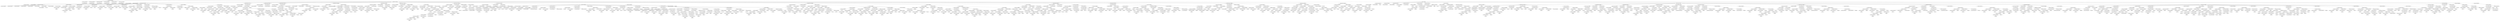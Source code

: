 strict digraph  {
<_ast.Str object at 0xa1abeb290>;
<_ast.Expr object at 0xa1abeb2d0>;
<_ast.alias object at 0xa1abeb310>;
<_ast.Import object at 0xa1abeb350>;
<_ast.alias object at 0xa1abeb3d0>;
<_ast.Import object at 0xa1769d1d0>;
<_ast.alias object at 0xa1abeb450>;
<_ast.Import object at 0xa1abeb390>;
<_ast.alias object at 0xa1abeb4d0>;
<_ast.Import object at 0xa1abeb410>;
<_ast.alias object at 0xa1abeb550>;
<_ast.Import object at 0xa1abeb490>;
<_ast.Load object at 0x10295c1d0>;
<_ast.Name object at 0xa1abeb5d0>;
<_ast.Str object at 0xa1abeb650>;
<_ast.Expr object at 0xa1abeb590>;
<_ast.arg object at 0xa1abeb690>;
<_ast.arg object at 0xa1abeb790>;
<_ast.arg object at 0xa1abeb750>;
<_ast.arg object at 0xa1abeb810>;
<_ast.arg object at 0xa1abeb7d0>;
<_ast.arg object at 0xa1abeb890>;
<_ast.Str object at 0xa1abeb910>;
<_ast.List object at 0xa1abeb850>;
Load1314838;
<_ast.Num object at 0xa1abeb8d0>;
<_ast.Num object at 0xa1abeb990>;
<_ast.arguments object at 0xa1abeb710>;
<_ast.Str object at 0xa1abeba10>;
<_ast.Expr object at 0xa1abeb950>;
<_ast.Name object at 0xa1abeba50>;
Load5329601;
<_ast.Store object at 0x10295c290>;
<_ast.Attribute object at 0xa1abeba90>;
<_ast.Name object at 0xa1abebb50>;
Load8771132;
<_ast.Attribute object at 0xa1abebb90>;
Load9172253;
<_ast.Attribute object at 0xa1abebad0>;
Load7186658;
<_ast.Name object at 0xa1abebc10>;
Load7974343;
<_ast.Call object at 0xa1abebb10>;
<_ast.Assign object at 0xa1abeb9d0>;
<_ast.Name object at 0xa1abebc90>;
Load2733500;
<_ast.Attribute object at 0xa1abebbd0>;
Store3785361;
<_ast.Name object at 0xa1abebc50>;
Load7223417;
<_ast.Assign object at 0xa167fe9d0>;
<_ast.Name object at 0xa1abebd90>;
Load3978497;
<_ast.Attribute object at 0xa1abebcd0>;
Store3793131;
<_ast.Dict object at 0xa1abebd50>;
<_ast.Assign object at 0xa1abebd10>;
<_ast.Name object at 0xa1abebe90>;
Load4642455;
<_ast.Attribute object at 0xa1abebdd0>;
Store3339923;
<_ast.Name object at 0xa1abebe50>;
Load3567545;
<_ast.Assign object at 0xa1abebe10>;
<_ast.Name object at 0xa1abebf90>;
Load5010349;
<_ast.Attribute object at 0xa1abebed0>;
Store8047805;
<_ast.Name object at 0xa1abebf50>;
Load4661998;
<_ast.Assign object at 0xa1abebf10>;
<_ast.Name object at 0xa1aa83090>;
Load6883982;
<_ast.Attribute object at 0xa1a651910>;
Load5682818;
<_ast.Attribute object at 0xa1ab6dfd0>;
Load7306659;
<_ast.Name object at 0xa1aa4fb90>;
Load9855503;
<_ast.Attribute object at 0xa1aa4fbd0>;
Load9797954;
<_ast.Call object at 0xa1aa79690>;
<_ast.Name object at 0xa1aa7cd10>;
Load2589316;
<_ast.Attribute object at 0xa1ada9390>;
Load3219477;
<_ast.Assert object at 0xa1abebfd0>;
<_ast.Name object at 0xa1aa80710>;
Load659518;
<_ast.Name object at 0xa1aa80bd0>;
Load7668608;
<_ast.Call object at 0xa1a719d50>;
<_ast.Name object at 0xa1aa80890>;
Load7283870;
<_ast.Name object at 0xa1aa80510>;
Load2060685;
<_ast.Call object at 0xa1aa80450>;
<_ast.Assert object at 0xa17687510>;
<_ast.Name object at 0xa1aa87990>;
Load5132116;
<_ast.Attribute object at 0xa1a6c0910>;
Load8383163;
<_ast.Call object at 0xa1aa9a3d0>;
<_ast.Expr object at 0xa1aa9a410>;
<_ast.Name object at 0xa1aa87d90>;
Store4056376;
<_ast.Name object at 0xa1aa87a50>;
Store3606175;
<_ast.Tuple object at 0xa1aa87e10>;
Store2383526;
<_ast.Name object at 0xa1aa96e90>;
Load5866726;
<_ast.Attribute object at 0xa1aa87050>;
Load9428226;
<_ast.Attribute object at 0xa1add4e50>;
Load9823160;
<_ast.Call object at 0xa1aa80f90>;
<_ast.Name object at 0xa1aaab990>;
Load4773439;
<_ast.Attribute object at 0xa1aaab090>;
Load285594;
<_ast.Name object at 0xa1aab6b10>;
Load2381128;
<_ast.Attribute object at 0xa1aab4590>;
Load3169080;
<_ast.Attribute object at 0xa1aab4550>;
Load9114435;
<_ast.Name object at 0xa1aabe150>;
Load9753904;
<_ast.Attribute object at 0xa1a79d8d0>;
Load8237575;
<_ast.Call object at 0xa1a7a6a90>;
<_ast.Call object at 0xa1aa8da90>;
<_ast.Expr object at 0xa1aa8da10>;
<_ast.Name object at 0xa1a795710>;
Load9125160;
<_ast.Name object at 0xa19a3c790>;
Store5084752;
<_ast.Name object at 0xa1a0e7cd0>;
Load7674414;
<_ast.Attribute object at 0xa19a3c9d0>;
Load7661011;
<_ast.Name object at 0xa1ad83d50>;
Load2082851;
<_ast.Attribute object at 0xa1aaebb10>;
Load7173644;
<_ast.Name object at 0xa1ad83c90>;
Load9531937;
<_ast.Call object at 0xa19a3c2d0>;
<_ast.Assign object at 0xa19a3c290>;
<_ast.Name object at 0xa1abe5790>;
Load8210761;
<_ast.Name object at 0xa1abe58d0>;
Load1592950;
<_ast.Attribute object at 0xa1abe57d0>;
Load4316188;
<_ast.NotEq object at 0x102961b50>;
<_ast.Name object at 0xa1abe5950>;
Load646411;
<_ast.Attribute object at 0xa1abe5890>;
Load6451026;
<_ast.Compare object at 0xa1abe5850>;
<_ast.Raise object at 0xa1ab1ced0>;
<_ast.If object at 0xa1abe5750>;
<_ast.ExceptHandler object at 0xa1abe5590>;
<_ast.Name object at 0xa169b90d0>;
Load944106;
<_ast.Name object at 0xa1abe5a50>;
Load1666940;
<_ast.Attribute object at 0xa1abe5990>;
Load1325148;
<_ast.Name object at 0xa1abe5ad0>;
Load9021999;
<_ast.Attribute object at 0xa1abe5a10>;
Load1448994;
<_ast.Name object at 0xa1abe5a90>;
Load7977974;
<_ast.Call object at 0xa1abe59d0>;
<_ast.Expr object at 0xa1abe5910>;
<_ast.If object at 0xa1a626e10>;
<_ast.Try object at 0xa1adbcf50>;
<_ast.If object at 0xa1aabe190>;
<_ast.For object at 0xa1aa878d0>;
<_ast.FunctionDef object at 0xa1abeb610>;
<_ast.arg object at 0xa1abe5b50>;
<_ast.arguments object at 0xa19a38590>;
<_ast.Name object at 0xa1abe5bd0>;
Load1929732;
<_ast.Return object at 0xa1abe5b10>;
<_ast.FunctionDef object at 0xa171a4ad0>;
<_ast.arg object at 0xa1abe5c10>;
<_ast.arg object at 0xa1abe5cd0>;
<_ast.arguments object at 0xa1abe5c50>;
<_ast.Name object at 0xa1abe5dd0>;
Load2652942;
<_ast.Attribute object at 0xa1abe5d10>;
Load2893788;
<_ast.Call object at 0xa1abe5d50>;
<_ast.Expr object at 0xa1abe5c90>;
<_ast.FunctionDef object at 0xa1abe5b90>;
<_ast.arg object at 0xa1abe5e10>;
<_ast.arguments object at 0xa1abe5e50>;
<_ast.Name object at 0xa1abe5f10>;
Load7203550;
<_ast.Attribute object at 0xa1abe5f50>;
Load3299108;
<_ast.Call object at 0xa1abe5e90>;
<_ast.Expr object at 0xa1abe5ed0>;
<_ast.FunctionDef object at 0xa1abe5d90>;
<_ast.arg object at 0xa1abe5610>;
<_ast.arg object at 0xa1abe5550>;
<_ast.arg object at 0xa1abe5510>;
<_ast.Num object at 0xa1abe54d0>;
<_ast.NameConstant object at 0xa1abe5490>;
<_ast.arguments object at 0xa1abe5f90>;
<_ast.Str object at 0xa1a795210>;
<_ast.Expr object at 0xa1aae8b10>;
<_ast.NameConstant object at 0xa1abe5350>;
<_ast.Name object at 0xa1abe5250>;
Load4393412;
<_ast.Attribute object at 0xa1abe5290>;
Load8751083;
<_ast.Call object at 0xa1abe52d0>;
<_ast.Expr object at 0xa1abe5310>;
<_ast.Name object at 0xa1abe5190>;
Store6703776;
<_ast.Name object at 0xa1abe5150>;
Store7310940;
<_ast.Tuple object at 0xa1abe51d0>;
Store7228010;
<_ast.Name object at 0xa1abe50d0>;
Load7669215;
<_ast.Name object at 0xa1abe3fd0>;
Load2946537;
<_ast.Attribute object at 0xa1aa4bad0>;
Load9314111;
<_ast.Attribute object at 0xa1abe5050>;
Load27866;
<_ast.Call object at 0xa1abe5090>;
<_ast.Call object at 0xa1abe5110>;
<_ast.Name object at 0xa1abe3ed0>;
Load3403383;
<_ast.Attribute object at 0xa1abe3f10>;
Load6732879;
<_ast.Name object at 0xa1abe3e90>;
Load2773543;
<_ast.Call object at 0xa1abe3f50>;
<_ast.Expr object at 0xa1abe3f90>;
<_ast.For object at 0xa1abe5210>;
<_ast.Not object at 0x1029617d0>;
<_ast.Name object at 0xa1abe3dd0>;
Load9761097;
<_ast.UnaryOp object at 0xa1abe3e10>;
<_ast.Return object at 0xa1ad8ca50>;
<_ast.If object at 0xa1abe3e50>;
<_ast.Name object at 0xa1abe3cd0>;
Load2535117;
<_ast.Attribute object at 0xa1abe3d10>;
Load4544944;
<_ast.Name object at 0xa1abe3c90>;
Load3001102;
<_ast.Call object at 0xa1abe3d50>;
<_ast.Expr object at 0xa1abe3d90>;
<_ast.While object at 0xa1abe5390>;
<_ast.FunctionDef object at 0xa1abe5fd0>;
<_ast.arg object at 0xa1abe3c10>;
<_ast.arg object at 0xa1abe3bd0>;
<_ast.arguments object at 0xa1abe3c50>;
<_ast.Str object at 0xa1abe3b50>;
<_ast.Expr object at 0xa1abe3b90>;
<_ast.Name object at 0xa1abe3a90>;
Load6915555;
<_ast.Name object at 0xa1abe3a50>;
Load2747766;
<_ast.Call object at 0xa1abe3ad0>;
<_ast.Expr object at 0xa1abe3b10>;
<_ast.FunctionDef object at 0xa17687650>;
<_ast.arg object at 0xa1abe3990>;
<_ast.arguments object at 0xa1abe39d0>;
<_ast.Str object at 0xa1abe3910>;
<_ast.Expr object at 0xa1abe3950>;
<_ast.Name object at 0xa1abe3890>;
Store2699344;
<_ast.Name object at 0xa1abe3790>;
Load3838345;
<_ast.Attribute object at 0xa1abe37d0>;
Load2451941;
<_ast.Name object at 0xa1abe3710>;
Load9259871;
<_ast.Attribute object at 0xa1abe3750>;
Load868295;
<_ast.Call object at 0xa1abe3810>;
<_ast.Assign object at 0xa1abe38d0>;
<_ast.Name object at 0xa1abe3650>;
Load2508082;
<_ast.Attribute object at 0xa1abe3690>;
Load647107;
<_ast.Name object at 0xa1abe3590>;
Load7822976;
<_ast.Name object at 0xa1abe3510>;
Store3618799;
<_ast.Name object at 0xa1abe34d0>;
Load7315313;
<_ast.Name object at 0xa1abe3310>;
Load9740741;
<_ast.Attribute object at 0xa1abe3350>;
Load6578620;
<_ast.Attribute object at 0xa1abe3390>;
Load8037225;
<_ast.Name object at 0xa1abe32d0>;
Load2811254;
<_ast.Call object at 0xa1abe33d0>;
<_ast.Num object at 0xa1abe3250>;
<_ast.Index object at 0xa1abe3290>;
<_ast.Subscript object at 0xa1abe3410>;
Load4333177;
<_ast.Num object at 0xa1abe31d0>;
<_ast.Slice object at 0xa1abe3210>;
<_ast.Subscript object at 0xa1abe3450>;
Load2636110;
<_ast.In object at 0x1029690d0>;
<_ast.Name object at 0xa1abe3150>;
Load1277023;
<_ast.Attribute object at 0xa1abe3190>;
Load6862064;
<_ast.Compare object at 0xa1abe3490>;
<_ast.comprehension object at 0xa1abe3550>;
<_ast.ListComp object at 0xa1abe35d0>;
<_ast.Return object at 0xa1abe3610>;
<_ast.Name object at 0xa1abe3110>;
Load7821623;
<_ast.Return object at 0xa1aa83a10>;
<_ast.If object at 0xa1abe36d0>;
<_ast.FunctionDef object at 0xa1abe3a10>;
<_ast.arg object at 0xa1abe3050>;
<_ast.arg object at 0xa1aad8dd0>;
<_ast.arguments object at 0xa1abe3090>;
<_ast.Str object at 0xa1abdef50>;
<_ast.Expr object at 0xa1abdef90>;
<_ast.Name object at 0xa1abdee90>;
Load5248392;
<_ast.Name object at 0xa1abdee50>;
Load1505280;
<_ast.Str object at 0xa1abdee10>;
<_ast.Call object at 0xa1abdeed0>;
<_ast.Return object at 0xa1abdef10>;
<_ast.Name object at 0xa1abdedd0>;
Load5617651;
<_ast.FunctionDef object at 0xa1abe30d0>;
<_ast.arg object at 0xa1abded10>;
<_ast.arg object at 0xa1abdecd0>;
<_ast.arg object at 0xa1abdec90>;
<_ast.arguments object at 0xa1abded50>;
<_ast.Str object at 0xa1abdec10>;
<_ast.Expr object at 0xa1abdec50>;
<_ast.Name object at 0xa1abdeb50>;
Load5022041;
<_ast.LtE object at 0x102961cd0>;
<_ast.Num object at 0xa1abdeb10>;
<_ast.Compare object at 0xa1abdeb90>;
<_ast.Name object at 0xa1abdea10>;
Load6127487;
<_ast.Str object at 0xa1abde990>;
<_ast.Mod object at 0x102961090>;
<_ast.Name object at 0xa1abde950>;
Load7515795;
<_ast.BinOp object at 0xa1abde9d0>;
<_ast.Call object at 0xa1abdea50>;
<_ast.Raise object at 0xa1abdea90>;
<_ast.If object at 0xa1abdebd0>;
<_ast.Name object at 0xa1abde850>;
Load4887965;
<_ast.Attribute object at 0xa1abde890>;
Load8901247;
<_ast.Name object at 0xa1abde810>;
Load2956419;
<_ast.Call object at 0xa1abde8d0>;
<_ast.Name object at 0xa1abde7d0>;
Store815822;
<_ast.withitem object at 0xa1abde910>;
<_ast.Name object at 0xa1abde790>;
Store3271499;
<_ast.Num object at 0xa1abde750>;
<_ast.Assign object at 0xa17687610>;
<_ast.Name object at 0xa1abde690>;
Store3579619;
<_ast.Name object at 0xa1abde610>;
Load1541522;
<_ast.Name object at 0xa1abde5d0>;
Load2250765;
<_ast.Str object at 0xa1abde590>;
<_ast.NameConstant object at 0xa1abde550>;
<_ast.Call object at 0xa1abde650>;
<_ast.Assign object at 0xa1abde710>;
<_ast.Name object at 0xa1abde4d0>;
Store9586516;
<_ast.Name object at 0xa1abde450>;
Load8253875;
<_ast.Str object at 0xa1abde410>;
<_ast.Bytes object at 0xa1abde3d0>;
<_ast.IfExp object at 0xa1abde490>;
<_ast.Assign object at 0xa1abde510>;
<_ast.Name object at 0xa1abde350>;
Store7608083;
<_ast.Name object at 0xa1abde2d0>;
Load4635968;
<_ast.Str object at 0xa1abe7a90>;
<_ast.Bytes object at 0xa1abe7c50>;
<_ast.IfExp object at 0xa1abde310>;
<_ast.Assign object at 0xa1abde390>;
<_ast.Name object at 0xa1abe7b50>;
Load763396;
<_ast.Attribute object at 0xa1abe7990>;
Load956190;
<_ast.Num object at 0xa1abe78d0>;
<_ast.Name object at 0xa1abe7850>;
Load4600436;
<_ast.Attribute object at 0xa1abe7ad0>;
Load1597420;
<_ast.Call object at 0xa1abe7bd0>;
<_ast.Expr object at 0xa1abe7a10>;
<_ast.Name object at 0xa1abe77d0>;
Store1042775;
<_ast.Name object at 0xa1abe7910>;
Load8961559;
<_ast.Attribute object at 0xa1abe7750>;
Load8853442;
<_ast.Call object at 0xa1abe79d0>;
<_ast.Assign object at 0xa1abe7a50>;
<_ast.Name object at 0xa1abe7890>;
Store5621775;
<_ast.USub object at 0x102961950>;
<_ast.Num object at 0xa1abe7810>;
<_ast.UnaryOp object at 0xa1abe7650>;
<_ast.Assign object at 0xa1abe76d0>;
<_ast.Name object at 0xa1abe7790>;
Store7109280;
<_ast.NameConstant object at 0xa1abe7510>;
<_ast.Assign object at 0xa1abe75d0>;
<_ast.Name object at 0xa1abe7690>;
Load1079177;
<_ast.UnaryOp object at 0xa1abe7490>;
Not7946672;
<_ast.Name object at 0xa1abe7610>;
Store2474791;
<_ast.Name object at 0xa1abe7590>;
Load458968;
<_ast.Mult object at 0x10295ce10>;
<_ast.Name object at 0xa1abe7310>;
Load1304880;
<_ast.BinOp object at 0xa1abe7390>;
<_ast.Assign object at 0xa1abe7410>;
<_ast.Name object at 0xa1abe7210>;
Load1932163;
<_ast.Name object at 0xa1abe73d0>;
Load5048178;
<_ast.Call object at 0xa1abe7450>;
<_ast.GtE object at 0x102961e50>;
<_ast.Name object at 0xa1abe7190>;
Load9543394;
<_ast.Compare object at 0xa1abe7290>;
<_ast.Name object at 0xa1abe7090>;
Load1604044;
<_ast.Attribute object at 0xa1abe72d0>;
Load7507064;
<_ast.Num object at 0xa1abe7250>;
<_ast.Call object at 0xa1abe7110>;
<_ast.Expr object at 0xa1abe7350>;
<_ast.Name object at 0xa1abe71d0>;
Store7660132;
<_ast.Name object at 0xa1abde290>;
Load2675276;
<_ast.Attribute object at 0xa1abe7150>;
Load391692;
<_ast.Name object at 0xa1abde210>;
Load5702778;
<_ast.Sub object at 0x10295cd50>;
<_ast.Name object at 0xa1abde150>;
Load5668755;
<_ast.Name object at 0xa1abde110>;
Load6956531;
<_ast.Call object at 0xa1abde190>;
<_ast.Name object at 0xa1abde0d0>;
Load5825390;
<_ast.BinOp object at 0xa1abde1d0>;
<_ast.BinOp object at 0xa1abde250>;
Sub7295804;
<_ast.Call object at 0xa1abe70d0>;
<_ast.Assign object at 0xa1abe7050>;
<_ast.Name object at 0xa1abde050>;
Store9441935;
<_ast.NameConstant object at 0xa1ab1e310>;
<_ast.Assign object at 0xa1abde090>;
<_ast.Name object at 0xa1abdcf50>;
Load6427019;
<_ast.Attribute object at 0xa1abdcf90>;
Load9762618;
<_ast.Name object at 0xa1abdcf10>;
Load507628;
<_ast.Name object at 0xa1abdce90>;
Load3923150;
<_ast.Attribute object at 0xa1abdced0>;
Load676343;
<_ast.Call object at 0xa1abdcfd0>;
<_ast.Expr object at 0xa1abdc550>;
<_ast.Name object at 0xa1abdce10>;
Store2247753;
<_ast.Name object at 0xa1abdcd50>;
Load6695820;
<_ast.Attribute object at 0xa1abdcd90>;
Load9498369;
<_ast.Name object at 0xa1abdcd10>;
Load7031931;
<_ast.Call object at 0xa1abdcdd0>;
<_ast.Assign object at 0xa1abdce50>;
<_ast.If object at 0xa1abe74d0>;
<_ast.Name object at 0xa1abdcc90>;
Store9968872;
<_ast.Name object at 0xa1abdcc10>;
Load2076561;
<_ast.Add object at 0x10295cc90>;
<_ast.Name object at 0xa1abdcbd0>;
Load1419281;
<_ast.BinOp object at 0xa1abdcc50>;
<_ast.Assign object at 0xa1abdccd0>;
<_ast.Name object at 0xa1abdca90>;
Load2520780;
<_ast.Attribute object at 0xa1abdcad0>;
Load1962342;
<_ast.Name object at 0xa1abdca50>;
Load3887996;
<_ast.Call object at 0xa1abdcb10>;
<_ast.Name object at 0xa1abdca10>;
Load9298371;
<_ast.Compare object at 0xa1abdcb50>;
GtE2258160;
<_ast.Break object at 0xa1abdc9d0>;
<_ast.Name object at 0xa1abdc910>;
Store1555087;
<_ast.Num object at 0xa1abdc8d0>;
<_ast.AugAssign object at 0xa1abdc950>;
Sub3920902;
<_ast.If object at 0xa1abdcb90>;
<_ast.While object at 0xa1abe7710>;
<_ast.Name object at 0xa1abdc790>;
Load1983967;
<_ast.Attribute object at 0xa1abdc7d0>;
Load1656135;
<_ast.Call object at 0xa1abdc810>;
<_ast.Name object at 0xa1abdc6d0>;
Load5235161;
<_ast.UnaryOp object at 0xa1abdc710>;
USub6979094;
<_ast.Slice object at 0xa1abdc750>;
<_ast.Subscript object at 0xa1abdc850>;
Load8391947;
<_ast.Return object at 0xa1abdc890>;
<_ast.With object at 0xa1aabc750>;
<_ast.Name object at 0xa1abdc690>;
Load805099;
<_ast.FunctionDef object at 0xa1abded90>;
<_ast.arg object at 0xa1abdc510>;
<_ast.arguments object at 0xa1abdc610>;
<_ast.Name object at 0xa1abdc490>;
Store2491713;
<_ast.List object at 0xa1abdc450>;
Load2071889;
<_ast.Assign object at 0xa1abdc4d0>;
<_ast.Name object at 0xa1abdc3d0>;
Store2126261;
<_ast.Name object at 0xa1abdc310>;
Load4996057;
<_ast.Attribute object at 0xa1abdc350>;
Load9346674;
<_ast.Call object at 0xa1abdc390>;
<_ast.Name object at 0xa1abdc290>;
Store4569358;
<_ast.Name object at 0xa1abdc190>;
Load5174054;
<_ast.Attribute object at 0xa1abdc1d0>;
Load4204833;
<_ast.Attribute object at 0xa1abdc210>;
Load7745618;
<_ast.Name object at 0xa1abdc090>;
Load9431631;
<_ast.Attribute object at 0xa1abdc0d0>;
Load8053841;
<_ast.Attribute object at 0xa1abdc110>;
Load9021025;
<_ast.Name object at 0xa1aa449d0>;
Load6358587;
<_ast.Attribute object at 0xa1abdc050>;
Load2267141;
<_ast.Name object at 0xa1abdafd0>;
Load1844279;
<_ast.Call object at 0xa1abdc150>;
<_ast.Call object at 0xa1abdc250>;
<_ast.Assign object at 0xa1abdc2d0>;
<_ast.Name object at 0xa1abdaf10>;
Store7772701;
<_ast.Name object at 0xa1abdae50>;
Load3617440;
<_ast.Attribute object at 0xa1abdae90>;
Load8755577;
<_ast.Name object at 0xa1abdae10>;
Load619747;
<_ast.Call object at 0xa1abdaed0>;
<_ast.Assign object at 0xa1abdaf50>;
<_ast.Name object at 0xa1abdad90>;
Load3440345;
<_ast.Name object at 0xa1abdac90>;
Load5544455;
<_ast.Attribute object at 0xa1abdacd0>;
Load9446349;
<_ast.Name object at 0xa1abdac10>;
Load6372139;
<_ast.Attribute object at 0xa1abdac50>;
Load8742944;
<_ast.Compare object at 0xa1abdad10>;
NotEq2886587;
<_ast.Raise object at 0xa1abdabd0>;
<_ast.If object at 0xa1abdad50>;
<_ast.ExceptHandler object at 0xa1abdadd0>;
<_ast.Name object at 0xa1abdaa90>;
Load8186088;
<_ast.Attribute object at 0xa1abdaad0>;
Load4888894;
<_ast.Name object at 0xa1abdaa10>;
Load5241420;
<_ast.Attribute object at 0xa1abdaa50>;
Load8859098;
<_ast.Call object at 0xa1abdab10>;
<_ast.UnaryOp object at 0xa1abdab50>;
Not3152750;
<_ast.Continue object at 0xa1abda990>;
<_ast.If object at 0xa1abdab90>;
<_ast.Name object at 0xa1abda910>;
Store3364279;
<_ast.Name object at 0xa1abda850>;
Load6449265;
<_ast.Attribute object at 0xa1abda890>;
Load2288464;
<_ast.Name object at 0xa1abda810>;
Load9663534;
<_ast.Call object at 0xa1abda8d0>;
<_ast.Assign object at 0xa1abda950>;
<_ast.Name object at 0xa1abda710>;
Load4791233;
<_ast.Attribute object at 0xa1abda750>;
Load7559755;
<_ast.Name object at 0xa1abda690>;
Load903246;
<_ast.Name object at 0xa1abda650>;
Load5273463;
<_ast.Tuple object at 0xa1abda6d0>;
Load1391521;
<_ast.Call object at 0xa1abda790>;
<_ast.Expr object at 0xa1abda7d0>;
<_ast.Try object at 0xa1abdaf90>;
<_ast.For object at 0xa1abdc410>;
<_ast.Name object at 0xa1abda590>;
Store8660603;
<_ast.Name object at 0xa1abda550>;
Store4286450;
<_ast.Tuple object at 0xa1abda5d0>;
Store8634063;
<_ast.Name object at 0xa1abda4d0>;
Load3253554;
<_ast.Name object at 0xa1abda3d0>;
Load2286494;
<_ast.Attribute object at 0xa1abda410>;
Load1342838;
<_ast.Attribute object at 0xa1abda450>;
Load175319;
<_ast.Call object at 0xa1abda490>;
<_ast.Call object at 0xa1abda510>;
<_ast.Name object at 0xa1abda310>;
Store7312304;
<_ast.Name object at 0xa1abda250>;
Load5197661;
<_ast.Attribute object at 0xa1abda290>;
Load5051086;
<_ast.Name object at 0xa1abda1d0>;
Load6285411;
<_ast.Attribute object at 0xa1abda210>;
Load8276106;
<_ast.Call object at 0xa1abda2d0>;
<_ast.Assign object at 0xa1abda350>;
<_ast.Name object at 0xa1abda150>;
Load485629;
<_ast.Name object at 0xa1abda050>;
Load8673391;
<_ast.Attribute object at 0xa1abda090>;
Load5274600;
<_ast.Eq object at 0x102961a90>;
<_ast.Name object at 0xa1abd8f90>;
Load2113110;
<_ast.Attribute object at 0xa1abd8fd0>;
Load3794352;
<_ast.Compare object at 0xa1abda0d0>;
<_ast.Name object at 0xa1abd8e90>;
Load6140547;
<_ast.Attribute object at 0xa1abd8ed0>;
Load1044636;
<_ast.Name object at 0xa1abd8e50>;
Load4045399;
<_ast.Name object at 0xa1abd8e10>;
Load129942;
<_ast.Call object at 0xa1abd8f10>;
<_ast.Expr object at 0xa1abd8f50>;
<_ast.Raise object at 0xa1abd8dd0>;
<_ast.If object at 0xa1abda110>;
<_ast.ExceptHandler object at 0xa1abda190>;
<_ast.Name object at 0xa1abd8d10>;
Load2611752;
<_ast.Name object at 0xa1abd8c50>;
Load5299233;
<_ast.Attribute object at 0xa1abd8c90>;
Load1121703;
<_ast.Name object at 0xa1abd8c10>;
Load1999467;
<_ast.Call object at 0xa1abd8cd0>;
<_ast.Compare object at 0xa1abd8d50>;
NotEq8393973;
<_ast.Name object at 0xa1abd8b10>;
Load5685949;
<_ast.Attribute object at 0xa1abd8b50>;
Load3342602;
<_ast.Name object at 0xa1abd8ad0>;
Load8862331;
<_ast.Name object at 0xa1abd8a90>;
Load6622701;
<_ast.Call object at 0xa1abd8b90>;
<_ast.Expr object at 0xa1abd8bd0>;
<_ast.Name object at 0xa1abd8990>;
Load3613032;
<_ast.Attribute object at 0xa1abd89d0>;
Load1240002;
<_ast.Name object at 0xa1abd8910>;
Load7312763;
<_ast.Attribute object at 0xa1abd8950>;
Load7093844;
<_ast.Call object at 0xa1abd8a10>;
<_ast.Expr object at 0xa1abd8a50>;
<_ast.If object at 0xa1abd8d90>;
<_ast.Try object at 0xa1abda390>;
<_ast.For object at 0xa1abda610>;
<_ast.Name object at 0xa1abd8850>;
Store6363305;
<_ast.Name object at 0xa1abd8810>;
Store3672925;
<_ast.Tuple object at 0xa1abd8890>;
Store8229594;
<_ast.Name object at 0xa1abd87d0>;
Load2378906;
<_ast.Name object at 0xa1abd8710>;
Load5547940;
<_ast.NotIn object at 0x102969190>;
<_ast.Name object at 0xa1abd8690>;
Load8812917;
<_ast.Attribute object at 0xa1abd86d0>;
Load3088872;
<_ast.Compare object at 0xa1abd8750>;
<_ast.Name object at 0xa1abd8590>;
Load2136378;
<_ast.Attribute object at 0xa1abd85d0>;
Load9484197;
<_ast.Name object at 0xa1abd8550>;
Load1481942;
<_ast.Call object at 0xa1abd8610>;
<_ast.Expr object at 0xa1abd8650>;
<_ast.If object at 0xa1abd8790>;
<_ast.For object at 0xa1abd88d0>;
<_ast.FunctionDef object at 0xa1abdc650>;
<_ast.arg object at 0xa1abd8490>;
<_ast.arg object at 0xa1abd8450>;
<_ast.arguments object at 0xa1abd84d0>;
<_ast.Str object at 0xa1abd83d0>;
<_ast.Expr object at 0xa1abd8410>;
<_ast.NameConstant object at 0xa1abd8350>;
<_ast.Name object at 0xa1abd82d0>;
Store2850579;
<_ast.Name object at 0xa1abd8210>;
Load5087357;
<_ast.Attribute object at 0xa1abd8250>;
Load4875932;
<_ast.Name object at 0xa1abd8150>;
Load3343738;
<_ast.Attribute object at 0xa1abd81d0>;
Load6948225;
<_ast.Call object at 0xa1abd8290>;
<_ast.Assign object at 0xa1abd8310>;
<_ast.Name object at 0xa1abd8090>;
Load7874118;
<_ast.UnaryOp object at 0xa1abd80d0>;
Not2910815;
<_ast.Break object at 0xa1abd8050>;
<_ast.If object at 0xa1abd8110>;
<_ast.Name object at 0xa1abd6fd0>;
Load871045;
<_ast.Attribute object at 0xa1aacff50>;
Load6952528;
<_ast.Name object at 0xa1abd6f50>;
Load3444050;
<_ast.Attribute object at 0xa1abd6f90>;
Load4837071;
<_ast.Name object at 0xa1abd6f10>;
Load4316779;
<_ast.Call object at 0xa1aba5190>;
<_ast.Expr object at 0xa1aba5590>;
<_ast.While object at 0xa1abd8390>;
<_ast.FunctionDef object at 0xa1abd8510>;
<_ast.arg object at 0xa1abd6e50>;
<_ast.arg object at 0xa1abd6e10>;
<_ast.arguments object at 0xa1abd6e90>;
<_ast.Name object at 0xa1abd6d50>;
Store5412481;
<_ast.Name object at 0xa1abd6c90>;
Load3770529;
<_ast.Attribute object at 0xa1abd6cd0>;
Load2443190;
<_ast.Name object at 0xa1abd6c10>;
Load7294302;
<_ast.Call object at 0xa1abd6d10>;
<_ast.Assign object at 0xa1abd6d90>;
<_ast.Name object at 0xa1abd6b90>;
Store9645691;
<_ast.Name object at 0xa1abd6ad0>;
Load2921216;
<_ast.Attribute object at 0xa1abd6b10>;
Load330176;
<_ast.Name object at 0xa1abd6a10>;
Load3541179;
<_ast.Attribute object at 0xa1abd6a50>;
Load2467330;
<_ast.Name object at 0xa1abd69d0>;
Load4618730;
<_ast.Call object at 0xa1abd6a90>;
<_ast.Call object at 0xa1abd6b50>;
<_ast.Assign object at 0xa1abd6bd0>;
<_ast.Name object at 0xa1abd6950>;
Load8969547;
<_ast.Name object at 0xa1abd6810>;
Load1385478;
<_ast.Attribute object at 0xa1abd6890>;
Load811035;
<_ast.Name object at 0xa1abd6790>;
Load309234;
<_ast.Attribute object at 0xa1abd67d0>;
Load7908425;
<_ast.Compare object at 0xa1abd68d0>;
NotEq4638420;
<_ast.Raise object at 0xa1abd6750>;
<_ast.If object at 0xa1abd6910>;
<_ast.ExceptHandler object at 0xa1abd6990>;
<_ast.Name object at 0xa1abd6650>;
Load3610977;
<_ast.Attribute object at 0xa1abd6690>;
Load3870717;
<_ast.Str object at 0xa1abd65d0>;
<_ast.Name object at 0xa1abd6590>;
Load4554301;
<_ast.BinOp object at 0xa1abd6610>;
Mod599265;
<_ast.Call object at 0xa1abd66d0>;
<_ast.Expr object at 0xa1abd6710>;
<_ast.Name object at 0xa1abd6490>;
Load5801034;
<_ast.Attribute object at 0xa1abd64d0>;
Load9129893;
<_ast.Name object at 0xa1abd6410>;
Load2847466;
<_ast.Index object at 0xa1abd6450>;
<_ast.Subscript object at 0xa1abd6510>;
Store7237181;
<_ast.Name object at 0xa1abd63d0>;
Load1333538;
<_ast.Assign object at 0xa1abd6550>;
<_ast.Try object at 0xa1abd6dd0>;
<_ast.FunctionDef object at 0xa1abd6ed0>;
<_ast.arg object at 0xa1abd6310>;
<_ast.arg object at 0xa1abd62d0>;
<_ast.arg object at 0xa1abd6290>;
<_ast.arguments object at 0xa1abd6350>;
<_ast.Name object at 0xa1abd6190>;
Load5280851;
<_ast.Attribute object at 0xa1abd61d0>;
Load5132331;
<_ast.Str object at 0xa1abd6110>;
<_ast.Name object at 0xa1abd6090>;
Load4055043;
<_ast.Attribute object at 0xa1abd60d0>;
Load4251099;
<_ast.BinOp object at 0xa1abd6150>;
Mod1873317;
<_ast.Call object at 0xa1abd6210>;
<_ast.Expr object at 0xa1abd6250>;
<_ast.Name object at 0xa1abd46d0>;
Load4289269;
<_ast.Attribute object at 0xa1abd4750>;
Load4383632;
<_ast.Name object at 0xa1abd4f90>;
Load8371413;
<_ast.Index object at 0xa1abd4fd0>;
<_ast.Del object at 0x10295c350>;
<_ast.Subscript object at 0xa1ab16450>;
<_ast.Delete object at 0xa1abd6050>;
<_ast.Name object at 0xa1abd4f10>;
Load9781657;
<_ast.withitem object at 0xa1abd4f50>;
<_ast.Name object at 0xa1abd4e90>;
Store9273027;
<_ast.Name object at 0xa1abd4dd0>;
Load8922199;
<_ast.Attribute object at 0xa1abd4e10>;
Load4267924;
<_ast.Name object at 0xa1abd4d90>;
Load3079549;
<_ast.Call object at 0xa1abd4e50>;
<_ast.Assign object at 0xa1abd4ed0>;
<_ast.Name object at 0xa1abd4d10>;
Load2810393;
<_ast.Name object at 0xa1abd4c10>;
Load690002;
<_ast.Attribute object at 0xa1abd4c50>;
Load662837;
<_ast.Name object at 0xa1abd4b90>;
Load5864353;
<_ast.Attribute object at 0xa1abd4bd0>;
Load3892068;
<_ast.Name object at 0xa1abd4b50>;
Load7664991;
<_ast.Call object at 0xa1abd4c90>;
<_ast.Expr object at 0xa1abd4cd0>;
<_ast.If object at 0xa1abd4d50>;
<_ast.With object at 0xa1a6b5750>;
<_ast.FunctionDef object at 0xa1abd6390>;
<_ast.arg object at 0xa1abd4a50>;
<_ast.arguments object at 0xa1abd4a90>;
<_ast.Name object at 0xa1abd4950>;
Load2805552;
<_ast.Attribute object at 0xa1abd4990>;
Load6362344;
<_ast.Str object at 0xa1abd4910>;
<_ast.Compare object at 0xa1abd49d0>;
Eq7158573;
<_ast.Str object at 0xa1abd4850>;
<_ast.Name object at 0xa1abd4790>;
Load6368703;
<_ast.Attribute object at 0xa1abd47d0>;
Load1610651;
<_ast.Name object at 0xa1abd4650>;
Load1550997;
<_ast.Attribute object at 0xa1abd4690>;
Load7578368;
<_ast.Tuple object at 0xa1abd4810>;
Load9074905;
<_ast.BinOp object at 0xa1abd4890>;
Mod1322446;
<_ast.Return object at 0xa1abd48d0>;
<_ast.Str object at 0xa1abd4590>;
<_ast.Name object at 0xa1abd4510>;
Load274200;
<_ast.Attribute object at 0xa1abd4550>;
Load7893873;
<_ast.BinOp object at 0xa1abd45d0>;
Mod852755;
<_ast.Return object at 0xa1abd4610>;
<_ast.If object at 0xa1abd4a10>;
<_ast.Name object at 0xa1abd44d0>;
Load3217345;
<_ast.FunctionDef object at 0xa1abd4ad0>;
<_ast.arg object at 0xa1abd4410>;
<_ast.arguments object at 0xa1abd4450>;
<_ast.Name object at 0xa1abd4350>;
Store7809353;
<_ast.Name object at 0xa1abd4310>;
Store5423279;
<_ast.Tuple object at 0xa1abd4390>;
Store1657313;
<_ast.Name object at 0xa1abd4210>;
Load7238982;
<_ast.Attribute object at 0xa1abd4250>;
Load7119960;
<_ast.Attribute object at 0xa1abd4290>;
Load6070864;
<_ast.Call object at 0xa1abd42d0>;
<_ast.Name object at 0xa1abd4110>;
Load5742406;
<_ast.Attribute object at 0xa1abd4150>;
Load4275943;
<_ast.Call object at 0xa1abd4190>;
<_ast.Expr object at 0xa1abd41d0>;
<_ast.For object at 0xa1abd43d0>;
<_ast.Name object at 0xa1aa34810>;
Load8950218;
<_ast.Attribute object at 0xa1aa345d0>;
Load8653574;
<_ast.Attribute object at 0xa1abd4050>;
Load2723156;
<_ast.Call object at 0xa1abd4090>;
<_ast.Expr object at 0xa1abd40d0>;
<_ast.FunctionDef object at 0xa1abd4490>;
<_ast.ClassDef object at 0xa1abeb510>;
<_ast.Name object at 0xa1ab9d2d0>;
Load7955696;
<_ast.Str object at 0xa1aac9110>;
<_ast.Compare object at 0xa1ab9d6d0>;
Eq4264017;
<_ast.alias object at 0xa1abcdf90>;
<_ast.Import object at 0xa1abcdfd0>;
<_ast.alias object at 0xa1abcdf10>;
<_ast.Import object at 0xa1abcdf50>;
<_ast.Name object at 0xa1abcde90>;
Store1454004;
<_ast.Str object at 0xa1abcde50>;
<_ast.Assign object at 0xa1abcded0>;
<_ast.Name object at 0xa1abcdd90>;
Store3854350;
<_ast.Str object at 0xa1abcdd50>;
<_ast.Assign object at 0xa1abcde10>;
<_ast.Name object at 0xa1abcdcd0>;
Store5665547;
<_ast.Name object at 0xa1abcdbd0>;
Load9813952;
<_ast.Attribute object at 0xa1abcdc10>;
Load9802484;
<_ast.Num object at 0xa1abcdb50>;
<_ast.Index object at 0xa1abcdb90>;
<_ast.Subscript object at 0xa1abcdc50>;
Load8229514;
<_ast.Num object at 0xa1abcdb10>;
<_ast.Compare object at 0xa1abcdc90>;
Eq4862835;
<_ast.Assign object at 0xa1abcdd10>;
<_ast.Name object at 0xa1abcda90>;
Load7577714;
<_ast.arg object at 0xa1abcd990>;
<_ast.arguments object at 0xa1abcda10>;
<_ast.Name object at 0xa1abcd890>;
Load5104392;
<_ast.Attribute object at 0xa1abcd8d0>;
Load7332557;
<_ast.Str object at 0xa1abcd850>;
<_ast.Call object at 0xa1abcd910>;
<_ast.Return object at 0xa1abcd950>;
<_ast.FunctionDef object at 0xa1abcda50>;
<_ast.arg object at 0xa1abcd790>;
<_ast.arguments object at 0xa1abcd7d0>;
<_ast.Name object at 0xa1abcd710>;
Load447644;
<_ast.Return object at 0xa1abcd750>;
<_ast.FunctionDef object at 0xa1abcd810>;
<_ast.If object at 0xa1abcdad0>;
<_ast.Name object at 0xa1abcd650>;
Load2965058;
<_ast.Attribute object at 0xa1abcd690>;
Load3648944;
<_ast.arg object at 0xa1abcd590>;
<_ast.arguments object at 0xa1abcd5d0>;
<_ast.arg object at 0xa1abcd4d0>;
<_ast.arg object at 0xa1abcd490>;
<_ast.arguments object at 0xa1abcd510>;
<_ast.Name object at 0xa1abcd350>;
Load2698972;
<_ast.Attribute object at 0xa1abcd390>;
Load2082277;
<_ast.Attribute object at 0xa1abcd3d0>;
Load1288967;
<_ast.Name object at 0xa1abcd310>;
Load6106091;
<_ast.Call object at 0xa1abcd410>;
<_ast.Expr object at 0xa1abcd450>;
<_ast.Name object at 0xa1abcd290>;
Store793563;
<_ast.Name object at 0xa1abcd250>;
Load7528297;
<_ast.Name object at 0xa1abcd110>;
Load1492141;
<_ast.Attribute object at 0xa1abcd150>;
Load5943064;
<_ast.Attribute object at 0xa1abcd190>;
Load4950514;
<_ast.Name object at 0xa1abcd0d0>;
Load5805475;
<_ast.Call object at 0xa1abcd1d0>;
<_ast.Expr object at 0xa1abcd210>;
<_ast.For object at 0xa1abcd2d0>;
<_ast.FunctionDef object at 0xa1abcd550>;
<_ast.Name object at 0xa1ab0c5d0>;
Load9784566;
<_ast.Attribute object at 0xa1abcd050>;
Store3519780;
<_ast.List object at 0xa1abcb8d0>;
Load560804;
<_ast.Assign object at 0xa1abcd090>;
<_ast.Name object at 0xa1abcbf90>;
Load9334239;
<_ast.Attribute object at 0xa1abcbfd0>;
Store3627941;
<_ast.List object at 0xa1abcbf50>;
Load4676274;
<_ast.Assign object at 0xa1abcb850>;
<_ast.Name object at 0xa1abcbe90>;
Load4837302;
<_ast.Attribute object at 0xa1abcbed0>;
Store998742;
<_ast.Name object at 0xa1abcbe10>;
Load2221905;
<_ast.Name object at 0xa1abcbdd0>;
Load1632760;
<_ast.Str object at 0xa1abcbd90>;
<_ast.Call object at 0xa1abcbe50>;
<_ast.Assign object at 0xa1abcbf10>;
<_ast.Name object at 0xa1abcbcd0>;
Load3802264;
<_ast.Attribute object at 0xa1abcbd10>;
Store5061953;
<_ast.Name object at 0xa1abcbc10>;
Load970148;
<_ast.Name object at 0xa1abcbb50>;
Load3920836;
<_ast.Attribute object at 0xa1abcbb90>;
Load9557302;
<_ast.Call object at 0xa1abcbbd0>;
<_ast.Name object at 0xa1abcbb10>;
Load7157564;
<_ast.Call object at 0xa1abcbc50>;
<_ast.Assign object at 0xa1abcbd50>;
<_ast.FunctionDef object at 0xa1abcd610>;
<_ast.arg object at 0xa1abcba50>;
<_ast.arguments object at 0xa1abcba90>;
<_ast.Name object at 0xa1abcb910>;
Load3082232;
<_ast.Attribute object at 0xa1abcb950>;
Load1291149;
<_ast.Attribute object at 0xa1abcb990>;
Load2803684;
<_ast.Call object at 0xa1abcb9d0>;
<_ast.Expr object at 0xa1abcba10>;
<_ast.Name object at 0xa1abcb750>;
Load6346752;
<_ast.Attribute object at 0xa1abcb790>;
Load5179604;
<_ast.Call object at 0xa1abcb7d0>;
<_ast.Expr object at 0xa1abcb810>;
<_ast.FunctionDef object at 0xa1abcbad0>;
<_ast.arg object at 0xa1abcb690>;
<_ast.arg object at 0xa1abcb650>;
<_ast.arguments object at 0xa1abcb6d0>;
<_ast.Name object at 0xa1abcb510>;
Load389660;
<_ast.Attribute object at 0xa1abcb550>;
Load7508642;
<_ast.Attribute object at 0xa1abcb590>;
Load3474609;
<_ast.Name object at 0xa1abcb4d0>;
Load7806039;
<_ast.Call object at 0xa1abcb5d0>;
<_ast.Expr object at 0xa1abcb610>;
<_ast.Name object at 0xa1abcb390>;
Load9004969;
<_ast.Attribute object at 0xa1abcb3d0>;
Load8459977;
<_ast.Attribute object at 0xa1abcb410>;
Load6221502;
<_ast.Call object at 0xa1abcb450>;
<_ast.Expr object at 0xa1abcb490>;
<_ast.FunctionDef object at 0xa1abcb710>;
<_ast.arguments object at 0xa1abcb310>;
<_ast.Name object at 0xa1abcb290>;
Store1060915;
<_ast.Name object at 0xa1abcb210>;
Load3269221;
<_ast.Name object at 0xa1abcb1d0>;
Load5099667;
<_ast.List object at 0xa1abcb250>;
Load480179;
<_ast.Name object at 0xa1abcb090>;
Load2495693;
<_ast.Attribute object at 0xa1abcb0d0>;
Load4180525;
<_ast.Name object at 0xa1abcb050>;
Load1571986;
<_ast.Call object at 0xa1abcb110>;
<_ast.Expr object at 0xa1abcb150>;
<_ast.Name object at 0xa1abc9fd0>;
Load3851517;
<_ast.Pass object at 0xa1abc9f90>;
<_ast.ExceptHandler object at 0xa1aa2a650>;
<_ast.Try object at 0xa1abcb190>;
<_ast.For object at 0xa1abcb2d0>;
<_ast.Name object at 0xa1abc9f50>;
Load54801;
<_ast.Name object at 0xa1abc9ed0>;
Load3443065;
<_ast.Attribute object at 0xa1abc9f10>;
Load4177393;
<_ast.FunctionDef object at 0xa1abcb350>;
<_ast.arg object at 0xa1abc9e10>;
<_ast.arguments object at 0xa1abc9e50>;
<_ast.Name object at 0xa1abc9c90>;
Load9759126;
<_ast.Attribute object at 0xa1abc9d10>;
Load9446692;
<_ast.Attribute object at 0xa1abc9d50>;
Load3310498;
<_ast.NameConstant object at 0xa1abc9c10>;
<_ast.keyword object at 0xa1abc9c50>;
<_ast.Call object at 0xa1abc9d90>;
<_ast.Expr object at 0xa1abc9dd0>;
<_ast.FunctionDef object at 0xa1abc9e90>;
<_ast.arg object at 0xa1abc9b50>;
<_ast.arguments object at 0xa1abc9b90>;
<_ast.Name object at 0xa1abc9a50>;
Load4155761;
<_ast.Attribute object at 0xa1abc9a90>;
Load4147194;
<_ast.Str object at 0xa1abc9a10>;
<_ast.Call object at 0xa1abc9ad0>;
<_ast.Expr object at 0xa1abc9b10>;
<_ast.Name object at 0xa1abc98d0>;
Load3547338;
<_ast.Attribute object at 0xa1abc9910>;
Load806792;
<_ast.Attribute object at 0xa1abc9950>;
Load3828391;
<_ast.NameConstant object at 0xa1abc9850>;
<_ast.keyword object at 0xa1abc9890>;
<_ast.Call object at 0xa1abc9990>;
<_ast.Expr object at 0xa1abc99d0>;
<_ast.Name object at 0xa1abc9750>;
Load713059;
<_ast.Attribute object at 0xa1abc9790>;
Load4942131;
<_ast.Name object at 0xa1abc96d0>;
Load9569324;
<_ast.Attribute object at 0xa1abc9710>;
Load4443384;
<_ast.Bytes object at 0xa1abc9650>;
<_ast.List object at 0xa1abc9690>;
Load2825462;
<_ast.Call object at 0xa1abc97d0>;
<_ast.Expr object at 0xa1abc9810>;
<_ast.Name object at 0xa1abc9550>;
Load3349322;
<_ast.Attribute object at 0xa1abc9590>;
Load6195265;
<_ast.Name object at 0xa1abc94d0>;
Load7494903;
<_ast.Attribute object at 0xa1abc9510>;
Load1529668;
<_ast.Name object at 0xa1abc9390>;
Load6237630;
<_ast.Attribute object at 0xa1abc93d0>;
Load7742254;
<_ast.Attribute object at 0xa1abc9410>;
Load2277127;
<_ast.Name object at 0xa1abc9350>;
Load3585306;
<_ast.Call object at 0xa1abc9450>;
<_ast.List object at 0xa1abc9490>;
Load7387115;
<_ast.Call object at 0xa1abc95d0>;
<_ast.Expr object at 0xa1abc9610>;
<_ast.FunctionDef object at 0xa1abc9bd0>;
<_ast.arg object at 0xa1abc9290>;
<_ast.arguments object at 0xa1abc92d0>;
<_ast.Name object at 0xa1abc9190>;
Load3604354;
<_ast.Attribute object at 0xa1abc91d0>;
Load9480008;
<_ast.Str object at 0xa1abc9150>;
<_ast.Call object at 0xa1abc9210>;
<_ast.Expr object at 0xa1abc9250>;
<_ast.Name object at 0xa1abc9050>;
Load3564195;
<_ast.Attribute object at 0xa1abc9090>;
Load148698;
<_ast.Str object at 0xa1ab6fd10>;
<_ast.Call object at 0xa1abc90d0>;
<_ast.Expr object at 0xa1abc9110>;
<_ast.Name object at 0xa1abc7ed0>;
Load9517388;
<_ast.Attribute object at 0xa1abc7f10>;
Load6453689;
<_ast.Attribute object at 0xa1abc7f50>;
Load4595125;
<_ast.NameConstant object at 0xa1abc7e50>;
<_ast.keyword object at 0xa1abc7e90>;
<_ast.Call object at 0xa1abc7f90>;
<_ast.Expr object at 0xa1abc7fd0>;
<_ast.Name object at 0xa1abc7d50>;
Load7026716;
<_ast.Attribute object at 0xa1abc7d90>;
Load7711246;
<_ast.Name object at 0xa1abc7cd0>;
Load9400519;
<_ast.Attribute object at 0xa1abc7d10>;
Load1886790;
<_ast.Bytes object at 0xa1abc7c50>;
<_ast.Bytes object at 0xa1abc7c10>;
<_ast.List object at 0xa1abc7c90>;
Load9929302;
<_ast.Call object at 0xa1abc7dd0>;
<_ast.Expr object at 0xa1abc7e10>;
<_ast.Name object at 0xa1abc7b10>;
Load3949574;
<_ast.Attribute object at 0xa1abc7b50>;
Load6050880;
<_ast.Name object at 0xa1abc7a90>;
Load7014600;
<_ast.Attribute object at 0xa1abc7ad0>;
Load2837954;
<_ast.Name object at 0xa1abc7950>;
Load8393248;
<_ast.Attribute object at 0xa1abc7990>;
Load3583407;
<_ast.Attribute object at 0xa1abc79d0>;
Load9843189;
<_ast.Name object at 0xa1abc7910>;
Load691996;
<_ast.Call object at 0xa1abc7a10>;
<_ast.List object at 0xa1abc7a50>;
Load5427647;
<_ast.Call object at 0xa1abc7b90>;
<_ast.Expr object at 0xa1abc7bd0>;
<_ast.FunctionDef object at 0xa1abc9310>;
<_ast.arg object at 0xa1abc7850>;
<_ast.arguments object at 0xa1abc7890>;
<_ast.Name object at 0xa1abc7750>;
Load5811021;
<_ast.Name object at 0xa1abc7710>;
Load3185942;
<_ast.Str object at 0xa1abc76d0>;
<_ast.Call object at 0xa1abc7790>;
<_ast.Name object at 0xa1abc7690>;
Store4049059;
<_ast.withitem object at 0xa1abc77d0>;
<_ast.Name object at 0xa1abc7590>;
Load3257432;
<_ast.Attribute object at 0xa1abc75d0>;
Load3354940;
<_ast.Str object at 0xa1abc7550>;
<_ast.Call object at 0xa1abc7610>;
<_ast.Expr object at 0xa1abc7650>;
<_ast.With object at 0xa1abc7810>;
<_ast.Name object at 0xa1abc73d0>;
Load4640646;
<_ast.Attribute object at 0xa1abc7410>;
Load184252;
<_ast.Attribute object at 0xa1abc7450>;
Load2421387;
<_ast.NameConstant object at 0xa1abc7350>;
<_ast.keyword object at 0xa1abc7390>;
<_ast.Call object at 0xa1abc74d0>;
<_ast.Expr object at 0xa1abc7510>;
<_ast.Name object at 0xa1abc7250>;
Load1520911;
<_ast.Attribute object at 0xa1abc7290>;
Load2350753;
<_ast.Name object at 0xa1abc71d0>;
Load5016296;
<_ast.Attribute object at 0xa1abc7210>;
Load3769222;
<_ast.Bytes object at 0xa1abc7150>;
<_ast.List object at 0xa1abc7190>;
Load1724166;
<_ast.Call object at 0xa1abc72d0>;
<_ast.Expr object at 0xa1abc7310>;
<_ast.Name object at 0xa1abc7050>;
Load3433066;
<_ast.Attribute object at 0xa1abc7090>;
Load9827766;
<_ast.Name object at 0xa1ab94450>;
Load681104;
<_ast.Attribute object at 0xa1ab94850>;
Load4197093;
<_ast.Name object at 0xa1abc5ed0>;
Load6709035;
<_ast.Attribute object at 0xa1abc5f10>;
Load3747149;
<_ast.Attribute object at 0xa1abc5f90>;
Load350778;
<_ast.Name object at 0xa1abc5e90>;
Load9088295;
<_ast.Call object at 0xa1abc5fd0>;
<_ast.List object at 0xa1aac0290>;
Load4842938;
<_ast.Call object at 0xa1abc70d0>;
<_ast.Expr object at 0xa1abc7110>;
<_ast.FunctionDef object at 0xa1abc78d0>;
<_ast.arg object at 0xa1abc5dd0>;
<_ast.arguments object at 0xa1abc5e10>;
<_ast.Name object at 0xa1abc5cd0>;
Load3088318;
<_ast.Attribute object at 0xa1abc5d10>;
Load2991378;
<_ast.Str object at 0xa1abc5c90>;
<_ast.Call object at 0xa1abc5d50>;
<_ast.Expr object at 0xa1abc5d90>;
<_ast.Name object at 0xa1abc5b10>;
Load7805785;
<_ast.Attribute object at 0xa1abc5b90>;
Load7058865;
<_ast.Name object at 0xa1abc5ad0>;
Load8595905;
<_ast.Call object at 0xa1abc5bd0>;
<_ast.Expr object at 0xa1abc5c10>;
<_ast.Name object at 0xa1abc5a50>;
Load3285097;
<_ast.Pass object at 0xa1abc5a10>;
<_ast.ExceptHandler object at 0xa1abc5a90>;
<_ast.Try object at 0xa1abc5c50>;
<_ast.Name object at 0xa1abc58d0>;
Load7930812;
<_ast.Attribute object at 0xa1abc5910>;
Load1051113;
<_ast.Attribute object at 0xa1abc5950>;
Load6972888;
<_ast.NameConstant object at 0xa1abc5850>;
<_ast.keyword object at 0xa1abc5890>;
<_ast.Call object at 0xa1abc5990>;
<_ast.Expr object at 0xa1abc59d0>;
<_ast.Name object at 0xa1abc5750>;
Load4472735;
<_ast.Attribute object at 0xa1abc5790>;
Load5320579;
<_ast.Name object at 0xa1abc56d0>;
Load4880284;
<_ast.Attribute object at 0xa1abc5710>;
Load8564898;
<_ast.Bytes object at 0xa1abc5650>;
<_ast.List object at 0xa1abc5690>;
Load7374283;
<_ast.Call object at 0xa1abc57d0>;
<_ast.Expr object at 0xa1abc5810>;
<_ast.FunctionDef object at 0xa1abc5e50>;
<_ast.arg object at 0xa1abc5590>;
<_ast.arguments object at 0xa1abc55d0>;
<_ast.Name object at 0xa1abc5510>;
Store9031613;
<_ast.Num object at 0xa1abc54d0>;
<_ast.Assign object at 0xa1abc5550>;
<_ast.Name object at 0xa1abc5450>;
Store857576;
<_ast.Str object at 0xa1abc5390>;
<_ast.Attribute object at 0xa1abc53d0>;
Load9913690;
<_ast.Name object at 0xa1abc52d0>;
Load2629370;
<_ast.Name object at 0xa1abc5290>;
Load4214507;
<_ast.Call object at 0xa1abc5310>;
<_ast.Name object at 0xa1abc5210>;
Store5312247;
<_ast.Name object at 0xa1abc5190>;
Load4566815;
<_ast.Num object at 0xa1abc5150>;
<_ast.Name object at 0xa1abc5110>;
Load3025996;
<_ast.Call object at 0xa1abc51d0>;
<_ast.comprehension object at 0xa1abc5250>;
<_ast.ListComp object at 0xa1abc5350>;
<_ast.Call object at 0xa1abc5410>;
<_ast.Assign object at 0xa1abc5490>;
<_ast.Name object at 0xa1ab04750>;
Load3913837;
<_ast.Attribute object at 0xa1abc5050>;
Load1688911;
<_ast.Name object at 0xa1abc3a10>;
Load8895942;
<_ast.Call object at 0xa1abc5090>;
<_ast.Expr object at 0xa1abc50d0>;
<_ast.Name object at 0xa1abc39d0>;
Store7643524;
<_ast.Name object at 0xa1abc3f10>;
Load9696425;
<_ast.Attribute object at 0xa1abc3f50>;
Load1184387;
<_ast.Attribute object at 0xa1abc3f90>;
Load3330892;
<_ast.Name object at 0xa1abc3e50>;
Load2462976;
<_ast.Attribute object at 0xa1abc3e90>;
Load4305243;
<_ast.Attribute object at 0xa1abc3ed0>;
Load8752906;
<_ast.Num object at 0xa1abc3dd0>;
<_ast.Call object at 0xa1abc3fd0>;
<_ast.Assign object at 0xa1abc3a50>;
<_ast.Name object at 0xa1abc3cd0>;
Load808967;
<_ast.Attribute object at 0xa1abc3d10>;
Load8604351;
<_ast.Name object at 0xa1abc3c50>;
Load277402;
<_ast.Name object at 0xa1abc3c10>;
Load3773820;
<_ast.Call object at 0xa1abc3c90>;
<_ast.Num object at 0xa1abc3bd0>;
<_ast.Call object at 0xa1abc3d50>;
<_ast.Expr object at 0xa1abc3d90>;
<_ast.Name object at 0xa1abc3ad0>;
Load4090733;
<_ast.Attribute object at 0xa1abc3b10>;
Load4166278;
<_ast.Name object at 0xa1abc3a90>;
Load4393466;
<_ast.Name object at 0xa1abc3910>;
Load1822603;
<_ast.Name object at 0xa1abc3890>;
Load9667620;
<_ast.Name object at 0xa1abc3850>;
Load4081853;
<_ast.Call object at 0xa1abc38d0>;
<_ast.Call object at 0xa1abc3950>;
<_ast.Name object at 0xa1abc37d0>;
Store560685;
<_ast.Name object at 0xa1abc3750>;
Load9701287;
<_ast.Name object at 0xa1abc36d0>;
Load9113098;
<_ast.Num object at 0xa1abc3690>;
<_ast.BinOp object at 0xa1abc3710>;
Sub9811800;
<_ast.Name object at 0xa1abc3650>;
Load9573999;
<_ast.Call object at 0xa1abc3790>;
<_ast.comprehension object at 0xa1abc3810>;
<_ast.ListComp object at 0xa1abc3990>;
<_ast.Call object at 0xa1abc3b50>;
<_ast.Expr object at 0xa1abc3b90>;
<_ast.Name object at 0xa1abc35d0>;
Store1406693;
<_ast.Name object at 0xa1abc34d0>;
Load7542123;
<_ast.Attribute object at 0xa1abc3510>;
Load5680705;
<_ast.Attribute object at 0xa1abc3550>;
Load9700643;
<_ast.Name object at 0xa1abc3410>;
Load9132148;
<_ast.Attribute object at 0xa1abc3450>;
Load4520381;
<_ast.Attribute object at 0xa1abc3490>;
Load3898067;
<_ast.Num object at 0xa1abc33d0>;
<_ast.Call object at 0xa1abc3590>;
<_ast.Assign object at 0xa1abc3610>;
<_ast.Name object at 0xa1abc32d0>;
Load6698706;
<_ast.Attribute object at 0xa1abc3310>;
Load6565770;
<_ast.Name object at 0xa1abc3250>;
Load7661957;
<_ast.Name object at 0xa1abc3210>;
Load9661716;
<_ast.Call object at 0xa1abc3290>;
<_ast.Num object at 0xa1abc31d0>;
<_ast.Call object at 0xa1abc3350>;
<_ast.Expr object at 0xa1abc3390>;
<_ast.Name object at 0xa1abc30d0>;
Load4426865;
<_ast.Attribute object at 0xa1abc3110>;
Load6921135;
<_ast.Name object at 0xa1abc3090>;
Load309283;
<_ast.Name object at 0xa1abc1fd0>;
Load1660196;
<_ast.Name object at 0xa1abc1f50>;
Load109187;
<_ast.Name object at 0xa1abc1f10>;
Load2455300;
<_ast.Call object at 0xa1abc1f90>;
<_ast.Call object at 0xa1a7a2490>;
<_ast.Name object at 0xa1abc1e90>;
Store8805766;
<_ast.Name object at 0xa1abc1dd0>;
Load6076575;
<_ast.Name object at 0xa1abc1d50>;
Load5956243;
<_ast.Num object at 0xa1abc1d10>;
<_ast.BinOp object at 0xa1abc1d90>;
Sub5789295;
<_ast.Name object at 0xa1abc1cd0>;
Load9091304;
<_ast.Call object at 0xa1abc1e10>;
<_ast.comprehension object at 0xa1abc1ed0>;
<_ast.ListComp object at 0xa1abc3050>;
<_ast.Call object at 0xa1abc3150>;
<_ast.Expr object at 0xa1abc3190>;
<_ast.Name object at 0xa1abc1c50>;
Store3761625;
<_ast.Name object at 0xa1abc1b50>;
Load9520993;
<_ast.Attribute object at 0xa1abc1b90>;
Load3496503;
<_ast.Attribute object at 0xa1abc1bd0>;
Load7748664;
<_ast.Name object at 0xa1abc1a90>;
Load3239882;
<_ast.Attribute object at 0xa1abc1ad0>;
Load5592237;
<_ast.Attribute object at 0xa1abc1b10>;
Load8903629;
<_ast.Name object at 0xa1abc1a10>;
Load720155;
<_ast.Num object at 0xa1abc19d0>;
<_ast.BinOp object at 0xa1abc1a50>;
Add9249265;
<_ast.Call object at 0xa1abc1c10>;
<_ast.Assign object at 0xa1abc1c90>;
<_ast.Name object at 0xa1abc18d0>;
Load7960610;
<_ast.Attribute object at 0xa1abc1910>;
Load2446256;
<_ast.Name object at 0xa1abc1850>;
Load8614532;
<_ast.Name object at 0xa1abc1810>;
Load4784785;
<_ast.Call object at 0xa1abc1890>;
<_ast.Name object at 0xa1abc17d0>;
Load2811710;
<_ast.Call object at 0xa1abc1950>;
<_ast.Expr object at 0xa1abc1990>;
<_ast.Name object at 0xa1abc16d0>;
Load7575280;
<_ast.Attribute object at 0xa1abc1710>;
Load9561343;
<_ast.Name object at 0xa1abc1690>;
Load9327533;
<_ast.Name object at 0xa1abc15d0>;
Load5214587;
<_ast.Name object at 0xa1abc1550>;
Load1776585;
<_ast.Name object at 0xa1abc1510>;
Load8423465;
<_ast.Call object at 0xa1abc1590>;
<_ast.Call object at 0xa1abc1610>;
<_ast.Name object at 0xa1abc1490>;
Store3489030;
<_ast.Name object at 0xa1abc1410>;
Load862790;
<_ast.Num object at 0xa1abc13d0>;
<_ast.Name object at 0xa1abc1390>;
Load5317540;
<_ast.Call object at 0xa1abc1450>;
<_ast.comprehension object at 0xa1abc14d0>;
<_ast.ListComp object at 0xa1abc1650>;
<_ast.Call object at 0xa1abc1750>;
<_ast.Expr object at 0xa1abc1790>;
<_ast.Name object at 0xa1abc1290>;
Load1672166;
<_ast.Attribute object at 0xa1abc12d0>;
Load3705420;
<_ast.Name object at 0xa1abc1250>;
Load3291200;
<_ast.Name object at 0xa1abc1190>;
Load6600848;
<_ast.Attribute object at 0xa1abc11d0>;
Load9927221;
<_ast.Attribute object at 0xa1abc1210>;
Load3997212;
<_ast.Name object at 0xa1abc10d0>;
Load1696071;
<_ast.Attribute object at 0xa1abc1110>;
Load4220360;
<_ast.Attribute object at 0xa1abc1150>;
Load3580330;
<_ast.Num object at 0xa1abc1090>;
<_ast.Call object at 0xa1abc1310>;
<_ast.Expr object at 0xa1abc1350>;
<_ast.Name object at 0xa1abbffd0>;
Load9796511;
<_ast.Attribute object at 0xa1ab27e90>;
Load5446032;
<_ast.Name object at 0xa1abbff10>;
Load9842407;
<_ast.Attribute object at 0xa1abbff50>;
Load9544838;
<_ast.Attribute object at 0xa1abbff90>;
Load1607045;
<_ast.Num object at 0xa1abbfed0>;
<_ast.Call object at 0xa1ab27190>;
<_ast.Expr object at 0xa1abc1050>;
<_ast.FunctionDef object at 0xa1abc5610>;
<_ast.arg object at 0xa1abbfe10>;
<_ast.arguments object at 0xa1abbfe50>;
<_ast.Name object at 0xa1abbfd10>;
Load7359527;
<_ast.Attribute object at 0xa1abbfd50>;
Load4969575;
<_ast.withitem object at 0xa1abbfd90>;
<_ast.Pass object at 0xa1abbfcd0>;
<_ast.With object at 0xa1abbfdd0>;
<_ast.FunctionDef object at 0xa1abbfe90>;
<_ast.ClassDef object at 0xa1abcd6d0>;
<_ast.Name object at 0xa1abbfc50>;
Store1112572;
<_ast.Name object at 0xa1abbfb90>;
Load9305454;
<_ast.Attribute object at 0xa1abbfbd0>;
Load4798259;
<_ast.Call object at 0xa1abbfc10>;
<_ast.Assign object at 0xa1abbfc90>;
<_ast.Name object at 0xa1abbfa90>;
Load4117107;
<_ast.Attribute object at 0xa1abbfad0>;
Load8283553;
<_ast.Name object at 0xa1abbf9d0>;
Load3593175;
<_ast.Attribute object at 0xa1abbfa10>;
Load626004;
<_ast.Name object at 0xa1abbf990>;
Load4645909;
<_ast.Call object at 0xa1abbfa50>;
<_ast.Call object at 0xa1abbfb10>;
<_ast.Expr object at 0xa1abbfb50>;
<_ast.Name object at 0xa1abbf810>;
Load9480212;
<_ast.Attribute object at 0xa1abbf850>;
Load4463384;
<_ast.Num object at 0xa1abbf790>;
<_ast.keyword object at 0xa1abbf7d0>;
<_ast.Call object at 0xa1abbf890>;
<_ast.Attribute object at 0xa1abbf8d0>;
Load3546085;
<_ast.Name object at 0xa1abbf750>;
Load5634721;
<_ast.Call object at 0xa1abbf910>;
<_ast.Expr object at 0xa1abbf950>;
<_ast.If object at 0xa1aa80e90>;
<_ast.Module object at 0xa1abeb250>;
<_ast.Expr object at 0xa1abeb2d0> -> <_ast.Str object at 0xa1abeb290>;
<_ast.Import object at 0xa1abeb350> -> <_ast.alias object at 0xa1abeb310>;
<_ast.Import object at 0xa1769d1d0> -> <_ast.alias object at 0xa1abeb3d0>;
<_ast.Import object at 0xa1abeb390> -> <_ast.alias object at 0xa1abeb450>;
<_ast.Import object at 0xa1abeb410> -> <_ast.alias object at 0xa1abeb4d0>;
<_ast.Import object at 0xa1abeb490> -> <_ast.alias object at 0xa1abeb550>;
<_ast.Name object at 0xa1abeb5d0> -> <_ast.Load object at 0x10295c1d0>;
<_ast.Expr object at 0xa1abeb590> -> <_ast.Str object at 0xa1abeb650>;
<_ast.List object at 0xa1abeb850> -> <_ast.Str object at 0xa1abeb910>;
<_ast.List object at 0xa1abeb850> -> Load1314838;
<_ast.arguments object at 0xa1abeb710> -> <_ast.arg object at 0xa1abeb690>;
<_ast.arguments object at 0xa1abeb710> -> <_ast.arg object at 0xa1abeb790>;
<_ast.arguments object at 0xa1abeb710> -> <_ast.arg object at 0xa1abeb750>;
<_ast.arguments object at 0xa1abeb710> -> <_ast.arg object at 0xa1abeb810>;
<_ast.arguments object at 0xa1abeb710> -> <_ast.arg object at 0xa1abeb7d0>;
<_ast.arguments object at 0xa1abeb710> -> <_ast.arg object at 0xa1abeb890>;
<_ast.arguments object at 0xa1abeb710> -> <_ast.List object at 0xa1abeb850>;
<_ast.arguments object at 0xa1abeb710> -> <_ast.Num object at 0xa1abeb8d0>;
<_ast.arguments object at 0xa1abeb710> -> <_ast.Num object at 0xa1abeb990>;
<_ast.Expr object at 0xa1abeb950> -> <_ast.Str object at 0xa1abeba10>;
<_ast.Name object at 0xa1abeba50> -> Load5329601;
<_ast.Attribute object at 0xa1abeba90> -> <_ast.Name object at 0xa1abeba50>;
<_ast.Attribute object at 0xa1abeba90> -> <_ast.Store object at 0x10295c290>;
<_ast.Name object at 0xa1abebb50> -> Load8771132;
<_ast.Attribute object at 0xa1abebb90> -> <_ast.Name object at 0xa1abebb50>;
<_ast.Attribute object at 0xa1abebb90> -> Load9172253;
<_ast.Attribute object at 0xa1abebad0> -> <_ast.Attribute object at 0xa1abebb90>;
<_ast.Attribute object at 0xa1abebad0> -> Load7186658;
<_ast.Name object at 0xa1abebc10> -> Load7974343;
<_ast.Call object at 0xa1abebb10> -> <_ast.Attribute object at 0xa1abebad0>;
<_ast.Call object at 0xa1abebb10> -> <_ast.Name object at 0xa1abebc10>;
<_ast.Assign object at 0xa1abeb9d0> -> <_ast.Attribute object at 0xa1abeba90>;
<_ast.Assign object at 0xa1abeb9d0> -> <_ast.Call object at 0xa1abebb10>;
<_ast.Name object at 0xa1abebc90> -> Load2733500;
<_ast.Attribute object at 0xa1abebbd0> -> <_ast.Name object at 0xa1abebc90>;
<_ast.Attribute object at 0xa1abebbd0> -> Store3785361;
<_ast.Name object at 0xa1abebc50> -> Load7223417;
<_ast.Assign object at 0xa167fe9d0> -> <_ast.Attribute object at 0xa1abebbd0>;
<_ast.Assign object at 0xa167fe9d0> -> <_ast.Name object at 0xa1abebc50>;
<_ast.Name object at 0xa1abebd90> -> Load3978497;
<_ast.Attribute object at 0xa1abebcd0> -> <_ast.Name object at 0xa1abebd90>;
<_ast.Attribute object at 0xa1abebcd0> -> Store3793131;
<_ast.Assign object at 0xa1abebd10> -> <_ast.Attribute object at 0xa1abebcd0>;
<_ast.Assign object at 0xa1abebd10> -> <_ast.Dict object at 0xa1abebd50>;
<_ast.Name object at 0xa1abebe90> -> Load4642455;
<_ast.Attribute object at 0xa1abebdd0> -> <_ast.Name object at 0xa1abebe90>;
<_ast.Attribute object at 0xa1abebdd0> -> Store3339923;
<_ast.Name object at 0xa1abebe50> -> Load3567545;
<_ast.Assign object at 0xa1abebe10> -> <_ast.Attribute object at 0xa1abebdd0>;
<_ast.Assign object at 0xa1abebe10> -> <_ast.Name object at 0xa1abebe50>;
<_ast.Name object at 0xa1abebf90> -> Load5010349;
<_ast.Attribute object at 0xa1abebed0> -> <_ast.Name object at 0xa1abebf90>;
<_ast.Attribute object at 0xa1abebed0> -> Store8047805;
<_ast.Name object at 0xa1abebf50> -> Load4661998;
<_ast.Assign object at 0xa1abebf10> -> <_ast.Attribute object at 0xa1abebed0>;
<_ast.Assign object at 0xa1abebf10> -> <_ast.Name object at 0xa1abebf50>;
<_ast.Name object at 0xa1aa83090> -> Load6883982;
<_ast.Attribute object at 0xa1a651910> -> <_ast.Name object at 0xa1aa83090>;
<_ast.Attribute object at 0xa1a651910> -> Load5682818;
<_ast.Attribute object at 0xa1ab6dfd0> -> <_ast.Attribute object at 0xa1a651910>;
<_ast.Attribute object at 0xa1ab6dfd0> -> Load7306659;
<_ast.Name object at 0xa1aa4fb90> -> Load9855503;
<_ast.Attribute object at 0xa1aa4fbd0> -> <_ast.Name object at 0xa1aa4fb90>;
<_ast.Attribute object at 0xa1aa4fbd0> -> Load9797954;
<_ast.Call object at 0xa1aa79690> -> <_ast.Attribute object at 0xa1ab6dfd0>;
<_ast.Call object at 0xa1aa79690> -> <_ast.Attribute object at 0xa1aa4fbd0>;
<_ast.Name object at 0xa1aa7cd10> -> Load2589316;
<_ast.Attribute object at 0xa1ada9390> -> <_ast.Name object at 0xa1aa7cd10>;
<_ast.Attribute object at 0xa1ada9390> -> Load3219477;
<_ast.Assert object at 0xa1abebfd0> -> <_ast.Call object at 0xa1aa79690>;
<_ast.Assert object at 0xa1abebfd0> -> <_ast.Attribute object at 0xa1ada9390>;
<_ast.Name object at 0xa1aa80710> -> Load659518;
<_ast.Name object at 0xa1aa80bd0> -> Load7668608;
<_ast.Call object at 0xa1a719d50> -> <_ast.Name object at 0xa1aa80710>;
<_ast.Call object at 0xa1a719d50> -> <_ast.Name object at 0xa1aa80bd0>;
<_ast.Name object at 0xa1aa80890> -> Load7283870;
<_ast.Name object at 0xa1aa80510> -> Load2060685;
<_ast.Call object at 0xa1aa80450> -> <_ast.Name object at 0xa1aa80890>;
<_ast.Call object at 0xa1aa80450> -> <_ast.Name object at 0xa1aa80510>;
<_ast.Assert object at 0xa17687510> -> <_ast.Call object at 0xa1a719d50>;
<_ast.Assert object at 0xa17687510> -> <_ast.Call object at 0xa1aa80450>;
<_ast.Name object at 0xa1aa87990> -> Load5132116;
<_ast.Attribute object at 0xa1a6c0910> -> <_ast.Name object at 0xa1aa87990>;
<_ast.Attribute object at 0xa1a6c0910> -> Load8383163;
<_ast.Call object at 0xa1aa9a3d0> -> <_ast.Attribute object at 0xa1a6c0910>;
<_ast.Expr object at 0xa1aa9a410> -> <_ast.Call object at 0xa1aa9a3d0>;
<_ast.Name object at 0xa1aa87d90> -> Store4056376;
<_ast.Name object at 0xa1aa87a50> -> Store3606175;
<_ast.Tuple object at 0xa1aa87e10> -> <_ast.Name object at 0xa1aa87d90>;
<_ast.Tuple object at 0xa1aa87e10> -> <_ast.Name object at 0xa1aa87a50>;
<_ast.Tuple object at 0xa1aa87e10> -> Store2383526;
<_ast.Name object at 0xa1aa96e90> -> Load5866726;
<_ast.Attribute object at 0xa1aa87050> -> <_ast.Name object at 0xa1aa96e90>;
<_ast.Attribute object at 0xa1aa87050> -> Load9428226;
<_ast.Attribute object at 0xa1add4e50> -> <_ast.Attribute object at 0xa1aa87050>;
<_ast.Attribute object at 0xa1add4e50> -> Load9823160;
<_ast.Call object at 0xa1aa80f90> -> <_ast.Attribute object at 0xa1add4e50>;
<_ast.Name object at 0xa1aaab990> -> Load4773439;
<_ast.Attribute object at 0xa1aaab090> -> <_ast.Name object at 0xa1aaab990>;
<_ast.Attribute object at 0xa1aaab090> -> Load285594;
<_ast.Name object at 0xa1aab6b10> -> Load2381128;
<_ast.Attribute object at 0xa1aab4590> -> <_ast.Name object at 0xa1aab6b10>;
<_ast.Attribute object at 0xa1aab4590> -> Load3169080;
<_ast.Attribute object at 0xa1aab4550> -> <_ast.Attribute object at 0xa1aab4590>;
<_ast.Attribute object at 0xa1aab4550> -> Load9114435;
<_ast.Name object at 0xa1aabe150> -> Load9753904;
<_ast.Attribute object at 0xa1a79d8d0> -> <_ast.Name object at 0xa1aabe150>;
<_ast.Attribute object at 0xa1a79d8d0> -> Load8237575;
<_ast.Call object at 0xa1a7a6a90> -> <_ast.Attribute object at 0xa1aab4550>;
<_ast.Call object at 0xa1a7a6a90> -> <_ast.Attribute object at 0xa1a79d8d0>;
<_ast.Call object at 0xa1aa8da90> -> <_ast.Attribute object at 0xa1aaab090>;
<_ast.Call object at 0xa1aa8da90> -> <_ast.Call object at 0xa1a7a6a90>;
<_ast.Expr object at 0xa1aa8da10> -> <_ast.Call object at 0xa1aa8da90>;
<_ast.Name object at 0xa1a795710> -> Load9125160;
<_ast.Name object at 0xa19a3c790> -> Store5084752;
<_ast.Name object at 0xa1a0e7cd0> -> Load7674414;
<_ast.Attribute object at 0xa19a3c9d0> -> <_ast.Name object at 0xa1a0e7cd0>;
<_ast.Attribute object at 0xa19a3c9d0> -> Load7661011;
<_ast.Name object at 0xa1ad83d50> -> Load2082851;
<_ast.Attribute object at 0xa1aaebb10> -> <_ast.Name object at 0xa1ad83d50>;
<_ast.Attribute object at 0xa1aaebb10> -> Load7173644;
<_ast.Name object at 0xa1ad83c90> -> Load9531937;
<_ast.Call object at 0xa19a3c2d0> -> <_ast.Attribute object at 0xa19a3c9d0>;
<_ast.Call object at 0xa19a3c2d0> -> <_ast.Attribute object at 0xa1aaebb10>;
<_ast.Call object at 0xa19a3c2d0> -> <_ast.Name object at 0xa1ad83c90>;
<_ast.Assign object at 0xa19a3c290> -> <_ast.Name object at 0xa19a3c790>;
<_ast.Assign object at 0xa19a3c290> -> <_ast.Call object at 0xa19a3c2d0>;
<_ast.Name object at 0xa1abe5790> -> Load8210761;
<_ast.Name object at 0xa1abe58d0> -> Load1592950;
<_ast.Attribute object at 0xa1abe57d0> -> <_ast.Name object at 0xa1abe58d0>;
<_ast.Attribute object at 0xa1abe57d0> -> Load4316188;
<_ast.Name object at 0xa1abe5950> -> Load646411;
<_ast.Attribute object at 0xa1abe5890> -> <_ast.Name object at 0xa1abe5950>;
<_ast.Attribute object at 0xa1abe5890> -> Load6451026;
<_ast.Compare object at 0xa1abe5850> -> <_ast.Attribute object at 0xa1abe57d0>;
<_ast.Compare object at 0xa1abe5850> -> <_ast.NotEq object at 0x102961b50>;
<_ast.Compare object at 0xa1abe5850> -> <_ast.Attribute object at 0xa1abe5890>;
<_ast.If object at 0xa1abe5750> -> <_ast.Compare object at 0xa1abe5850>;
<_ast.If object at 0xa1abe5750> -> <_ast.Raise object at 0xa1ab1ced0>;
<_ast.ExceptHandler object at 0xa1abe5590> -> <_ast.Name object at 0xa1abe5790>;
<_ast.ExceptHandler object at 0xa1abe5590> -> <_ast.If object at 0xa1abe5750>;
<_ast.Name object at 0xa169b90d0> -> Load944106;
<_ast.Name object at 0xa1abe5a50> -> Load1666940;
<_ast.Attribute object at 0xa1abe5990> -> <_ast.Name object at 0xa1abe5a50>;
<_ast.Attribute object at 0xa1abe5990> -> Load1325148;
<_ast.Name object at 0xa1abe5ad0> -> Load9021999;
<_ast.Attribute object at 0xa1abe5a10> -> <_ast.Name object at 0xa1abe5ad0>;
<_ast.Attribute object at 0xa1abe5a10> -> Load1448994;
<_ast.Name object at 0xa1abe5a90> -> Load7977974;
<_ast.Call object at 0xa1abe59d0> -> <_ast.Attribute object at 0xa1abe5990>;
<_ast.Call object at 0xa1abe59d0> -> <_ast.Attribute object at 0xa1abe5a10>;
<_ast.Call object at 0xa1abe59d0> -> <_ast.Name object at 0xa1abe5a90>;
<_ast.Expr object at 0xa1abe5910> -> <_ast.Call object at 0xa1abe59d0>;
<_ast.If object at 0xa1a626e10> -> <_ast.Name object at 0xa169b90d0>;
<_ast.If object at 0xa1a626e10> -> <_ast.Expr object at 0xa1abe5910>;
<_ast.Try object at 0xa1adbcf50> -> <_ast.Assign object at 0xa19a3c290>;
<_ast.Try object at 0xa1adbcf50> -> <_ast.ExceptHandler object at 0xa1abe5590>;
<_ast.Try object at 0xa1adbcf50> -> <_ast.If object at 0xa1a626e10>;
<_ast.If object at 0xa1aabe190> -> <_ast.Name object at 0xa1a795710>;
<_ast.If object at 0xa1aabe190> -> <_ast.Try object at 0xa1adbcf50>;
<_ast.For object at 0xa1aa878d0> -> <_ast.Tuple object at 0xa1aa87e10>;
<_ast.For object at 0xa1aa878d0> -> <_ast.Call object at 0xa1aa80f90>;
<_ast.For object at 0xa1aa878d0> -> <_ast.Expr object at 0xa1aa8da10>;
<_ast.For object at 0xa1aa878d0> -> <_ast.If object at 0xa1aabe190>;
<_ast.FunctionDef object at 0xa1abeb610> -> <_ast.arguments object at 0xa1abeb710>;
<_ast.FunctionDef object at 0xa1abeb610> -> <_ast.Expr object at 0xa1abeb950>;
<_ast.FunctionDef object at 0xa1abeb610> -> <_ast.Assign object at 0xa1abeb9d0>;
<_ast.FunctionDef object at 0xa1abeb610> -> <_ast.Assign object at 0xa167fe9d0>;
<_ast.FunctionDef object at 0xa1abeb610> -> <_ast.Assign object at 0xa1abebd10>;
<_ast.FunctionDef object at 0xa1abeb610> -> <_ast.Assign object at 0xa1abebe10>;
<_ast.FunctionDef object at 0xa1abeb610> -> <_ast.Assign object at 0xa1abebf10>;
<_ast.FunctionDef object at 0xa1abeb610> -> <_ast.Assert object at 0xa1abebfd0>;
<_ast.FunctionDef object at 0xa1abeb610> -> <_ast.Assert object at 0xa17687510>;
<_ast.FunctionDef object at 0xa1abeb610> -> <_ast.Expr object at 0xa1aa9a410>;
<_ast.FunctionDef object at 0xa1abeb610> -> <_ast.For object at 0xa1aa878d0>;
<_ast.arguments object at 0xa19a38590> -> <_ast.arg object at 0xa1abe5b50>;
<_ast.Name object at 0xa1abe5bd0> -> Load1929732;
<_ast.Return object at 0xa1abe5b10> -> <_ast.Name object at 0xa1abe5bd0>;
<_ast.FunctionDef object at 0xa171a4ad0> -> <_ast.arguments object at 0xa19a38590>;
<_ast.FunctionDef object at 0xa171a4ad0> -> <_ast.Return object at 0xa1abe5b10>;
<_ast.arguments object at 0xa1abe5c50> -> <_ast.arg object at 0xa1abe5c10>;
<_ast.arguments object at 0xa1abe5c50> -> <_ast.arg object at 0xa1abe5cd0>;
<_ast.Name object at 0xa1abe5dd0> -> Load2652942;
<_ast.Attribute object at 0xa1abe5d10> -> <_ast.Name object at 0xa1abe5dd0>;
<_ast.Attribute object at 0xa1abe5d10> -> Load2893788;
<_ast.Call object at 0xa1abe5d50> -> <_ast.Attribute object at 0xa1abe5d10>;
<_ast.Expr object at 0xa1abe5c90> -> <_ast.Call object at 0xa1abe5d50>;
<_ast.FunctionDef object at 0xa1abe5b90> -> <_ast.arguments object at 0xa1abe5c50>;
<_ast.FunctionDef object at 0xa1abe5b90> -> <_ast.Expr object at 0xa1abe5c90>;
<_ast.arguments object at 0xa1abe5e50> -> <_ast.arg object at 0xa1abe5e10>;
<_ast.Name object at 0xa1abe5f10> -> Load7203550;
<_ast.Attribute object at 0xa1abe5f50> -> <_ast.Name object at 0xa1abe5f10>;
<_ast.Attribute object at 0xa1abe5f50> -> Load3299108;
<_ast.Call object at 0xa1abe5e90> -> <_ast.Attribute object at 0xa1abe5f50>;
<_ast.Expr object at 0xa1abe5ed0> -> <_ast.Call object at 0xa1abe5e90>;
<_ast.FunctionDef object at 0xa1abe5d90> -> <_ast.arguments object at 0xa1abe5e50>;
<_ast.FunctionDef object at 0xa1abe5d90> -> <_ast.Expr object at 0xa1abe5ed0>;
<_ast.arguments object at 0xa1abe5f90> -> <_ast.arg object at 0xa1abe5610>;
<_ast.arguments object at 0xa1abe5f90> -> <_ast.arg object at 0xa1abe5550>;
<_ast.arguments object at 0xa1abe5f90> -> <_ast.arg object at 0xa1abe5510>;
<_ast.arguments object at 0xa1abe5f90> -> <_ast.Num object at 0xa1abe54d0>;
<_ast.arguments object at 0xa1abe5f90> -> <_ast.NameConstant object at 0xa1abe5490>;
<_ast.Expr object at 0xa1aae8b10> -> <_ast.Str object at 0xa1a795210>;
<_ast.Name object at 0xa1abe5250> -> Load4393412;
<_ast.Attribute object at 0xa1abe5290> -> <_ast.Name object at 0xa1abe5250>;
<_ast.Attribute object at 0xa1abe5290> -> Load8751083;
<_ast.Call object at 0xa1abe52d0> -> <_ast.Attribute object at 0xa1abe5290>;
<_ast.Expr object at 0xa1abe5310> -> <_ast.Call object at 0xa1abe52d0>;
<_ast.Name object at 0xa1abe5190> -> Store6703776;
<_ast.Name object at 0xa1abe5150> -> Store7310940;
<_ast.Tuple object at 0xa1abe51d0> -> <_ast.Name object at 0xa1abe5190>;
<_ast.Tuple object at 0xa1abe51d0> -> <_ast.Name object at 0xa1abe5150>;
<_ast.Tuple object at 0xa1abe51d0> -> Store7228010;
<_ast.Name object at 0xa1abe50d0> -> Load7669215;
<_ast.Name object at 0xa1abe3fd0> -> Load2946537;
<_ast.Attribute object at 0xa1aa4bad0> -> <_ast.Name object at 0xa1abe3fd0>;
<_ast.Attribute object at 0xa1aa4bad0> -> Load9314111;
<_ast.Attribute object at 0xa1abe5050> -> <_ast.Attribute object at 0xa1aa4bad0>;
<_ast.Attribute object at 0xa1abe5050> -> Load27866;
<_ast.Call object at 0xa1abe5090> -> <_ast.Attribute object at 0xa1abe5050>;
<_ast.Call object at 0xa1abe5110> -> <_ast.Name object at 0xa1abe50d0>;
<_ast.Call object at 0xa1abe5110> -> <_ast.Call object at 0xa1abe5090>;
<_ast.Name object at 0xa1abe3ed0> -> Load3403383;
<_ast.Attribute object at 0xa1abe3f10> -> <_ast.Name object at 0xa1abe3ed0>;
<_ast.Attribute object at 0xa1abe3f10> -> Load6732879;
<_ast.Name object at 0xa1abe3e90> -> Load2773543;
<_ast.Call object at 0xa1abe3f50> -> <_ast.Attribute object at 0xa1abe3f10>;
<_ast.Call object at 0xa1abe3f50> -> <_ast.Name object at 0xa1abe3e90>;
<_ast.Expr object at 0xa1abe3f90> -> <_ast.Call object at 0xa1abe3f50>;
<_ast.For object at 0xa1abe5210> -> <_ast.Tuple object at 0xa1abe51d0>;
<_ast.For object at 0xa1abe5210> -> <_ast.Call object at 0xa1abe5110>;
<_ast.For object at 0xa1abe5210> -> <_ast.Expr object at 0xa1abe3f90>;
<_ast.Name object at 0xa1abe3dd0> -> Load9761097;
<_ast.UnaryOp object at 0xa1abe3e10> -> <_ast.Not object at 0x1029617d0>;
<_ast.UnaryOp object at 0xa1abe3e10> -> <_ast.Name object at 0xa1abe3dd0>;
<_ast.If object at 0xa1abe3e50> -> <_ast.UnaryOp object at 0xa1abe3e10>;
<_ast.If object at 0xa1abe3e50> -> <_ast.Return object at 0xa1ad8ca50>;
<_ast.Name object at 0xa1abe3cd0> -> Load2535117;
<_ast.Attribute object at 0xa1abe3d10> -> <_ast.Name object at 0xa1abe3cd0>;
<_ast.Attribute object at 0xa1abe3d10> -> Load4544944;
<_ast.Name object at 0xa1abe3c90> -> Load3001102;
<_ast.Call object at 0xa1abe3d50> -> <_ast.Attribute object at 0xa1abe3d10>;
<_ast.Call object at 0xa1abe3d50> -> <_ast.Name object at 0xa1abe3c90>;
<_ast.Expr object at 0xa1abe3d90> -> <_ast.Call object at 0xa1abe3d50>;
<_ast.While object at 0xa1abe5390> -> <_ast.NameConstant object at 0xa1abe5350>;
<_ast.While object at 0xa1abe5390> -> <_ast.Expr object at 0xa1abe5310>;
<_ast.While object at 0xa1abe5390> -> <_ast.For object at 0xa1abe5210>;
<_ast.While object at 0xa1abe5390> -> <_ast.If object at 0xa1abe3e50>;
<_ast.While object at 0xa1abe5390> -> <_ast.Expr object at 0xa1abe3d90>;
<_ast.FunctionDef object at 0xa1abe5fd0> -> <_ast.arguments object at 0xa1abe5f90>;
<_ast.FunctionDef object at 0xa1abe5fd0> -> <_ast.Expr object at 0xa1aae8b10>;
<_ast.FunctionDef object at 0xa1abe5fd0> -> <_ast.While object at 0xa1abe5390>;
<_ast.arguments object at 0xa1abe3c50> -> <_ast.arg object at 0xa1abe3c10>;
<_ast.arguments object at 0xa1abe3c50> -> <_ast.arg object at 0xa1abe3bd0>;
<_ast.Expr object at 0xa1abe3b90> -> <_ast.Str object at 0xa1abe3b50>;
<_ast.Name object at 0xa1abe3a90> -> Load6915555;
<_ast.Name object at 0xa1abe3a50> -> Load2747766;
<_ast.Call object at 0xa1abe3ad0> -> <_ast.Name object at 0xa1abe3a90>;
<_ast.Call object at 0xa1abe3ad0> -> <_ast.Name object at 0xa1abe3a50>;
<_ast.Expr object at 0xa1abe3b10> -> <_ast.Call object at 0xa1abe3ad0>;
<_ast.FunctionDef object at 0xa17687650> -> <_ast.arguments object at 0xa1abe3c50>;
<_ast.FunctionDef object at 0xa17687650> -> <_ast.Expr object at 0xa1abe3b90>;
<_ast.FunctionDef object at 0xa17687650> -> <_ast.Expr object at 0xa1abe3b10>;
<_ast.arguments object at 0xa1abe39d0> -> <_ast.arg object at 0xa1abe3990>;
<_ast.Expr object at 0xa1abe3950> -> <_ast.Str object at 0xa1abe3910>;
<_ast.Name object at 0xa1abe3890> -> Store2699344;
<_ast.Name object at 0xa1abe3790> -> Load3838345;
<_ast.Attribute object at 0xa1abe37d0> -> <_ast.Name object at 0xa1abe3790>;
<_ast.Attribute object at 0xa1abe37d0> -> Load2451941;
<_ast.Name object at 0xa1abe3710> -> Load9259871;
<_ast.Attribute object at 0xa1abe3750> -> <_ast.Name object at 0xa1abe3710>;
<_ast.Attribute object at 0xa1abe3750> -> Load868295;
<_ast.Call object at 0xa1abe3810> -> <_ast.Attribute object at 0xa1abe37d0>;
<_ast.Call object at 0xa1abe3810> -> <_ast.Attribute object at 0xa1abe3750>;
<_ast.Assign object at 0xa1abe38d0> -> <_ast.Name object at 0xa1abe3890>;
<_ast.Assign object at 0xa1abe38d0> -> <_ast.Call object at 0xa1abe3810>;
<_ast.Name object at 0xa1abe3650> -> Load2508082;
<_ast.Attribute object at 0xa1abe3690> -> <_ast.Name object at 0xa1abe3650>;
<_ast.Attribute object at 0xa1abe3690> -> Load647107;
<_ast.Name object at 0xa1abe3590> -> Load7822976;
<_ast.Name object at 0xa1abe3510> -> Store3618799;
<_ast.Name object at 0xa1abe34d0> -> Load7315313;
<_ast.Name object at 0xa1abe3310> -> Load9740741;
<_ast.Attribute object at 0xa1abe3350> -> <_ast.Name object at 0xa1abe3310>;
<_ast.Attribute object at 0xa1abe3350> -> Load6578620;
<_ast.Attribute object at 0xa1abe3390> -> <_ast.Attribute object at 0xa1abe3350>;
<_ast.Attribute object at 0xa1abe3390> -> Load8037225;
<_ast.Name object at 0xa1abe32d0> -> Load2811254;
<_ast.Call object at 0xa1abe33d0> -> <_ast.Attribute object at 0xa1abe3390>;
<_ast.Call object at 0xa1abe33d0> -> <_ast.Name object at 0xa1abe32d0>;
<_ast.Index object at 0xa1abe3290> -> <_ast.Num object at 0xa1abe3250>;
<_ast.Subscript object at 0xa1abe3410> -> <_ast.Call object at 0xa1abe33d0>;
<_ast.Subscript object at 0xa1abe3410> -> <_ast.Index object at 0xa1abe3290>;
<_ast.Subscript object at 0xa1abe3410> -> Load4333177;
<_ast.Slice object at 0xa1abe3210> -> <_ast.Num object at 0xa1abe31d0>;
<_ast.Subscript object at 0xa1abe3450> -> <_ast.Subscript object at 0xa1abe3410>;
<_ast.Subscript object at 0xa1abe3450> -> <_ast.Slice object at 0xa1abe3210>;
<_ast.Subscript object at 0xa1abe3450> -> Load2636110;
<_ast.Name object at 0xa1abe3150> -> Load1277023;
<_ast.Attribute object at 0xa1abe3190> -> <_ast.Name object at 0xa1abe3150>;
<_ast.Attribute object at 0xa1abe3190> -> Load6862064;
<_ast.Compare object at 0xa1abe3490> -> <_ast.Subscript object at 0xa1abe3450>;
<_ast.Compare object at 0xa1abe3490> -> <_ast.In object at 0x1029690d0>;
<_ast.Compare object at 0xa1abe3490> -> <_ast.Attribute object at 0xa1abe3190>;
<_ast.comprehension object at 0xa1abe3550> -> <_ast.Name object at 0xa1abe3510>;
<_ast.comprehension object at 0xa1abe3550> -> <_ast.Name object at 0xa1abe34d0>;
<_ast.comprehension object at 0xa1abe3550> -> <_ast.Compare object at 0xa1abe3490>;
<_ast.ListComp object at 0xa1abe35d0> -> <_ast.Name object at 0xa1abe3590>;
<_ast.ListComp object at 0xa1abe35d0> -> <_ast.comprehension object at 0xa1abe3550>;
<_ast.Return object at 0xa1abe3610> -> <_ast.ListComp object at 0xa1abe35d0>;
<_ast.Name object at 0xa1abe3110> -> Load7821623;
<_ast.Return object at 0xa1aa83a10> -> <_ast.Name object at 0xa1abe3110>;
<_ast.If object at 0xa1abe36d0> -> <_ast.Attribute object at 0xa1abe3690>;
<_ast.If object at 0xa1abe36d0> -> <_ast.Return object at 0xa1abe3610>;
<_ast.If object at 0xa1abe36d0> -> <_ast.Return object at 0xa1aa83a10>;
<_ast.FunctionDef object at 0xa1abe3a10> -> <_ast.arguments object at 0xa1abe39d0>;
<_ast.FunctionDef object at 0xa1abe3a10> -> <_ast.Expr object at 0xa1abe3950>;
<_ast.FunctionDef object at 0xa1abe3a10> -> <_ast.Assign object at 0xa1abe38d0>;
<_ast.FunctionDef object at 0xa1abe3a10> -> <_ast.If object at 0xa1abe36d0>;
<_ast.arguments object at 0xa1abe3090> -> <_ast.arg object at 0xa1abe3050>;
<_ast.arguments object at 0xa1abe3090> -> <_ast.arg object at 0xa1aad8dd0>;
<_ast.Expr object at 0xa1abdef90> -> <_ast.Str object at 0xa1abdef50>;
<_ast.Name object at 0xa1abdee90> -> Load5248392;
<_ast.Name object at 0xa1abdee50> -> Load1505280;
<_ast.Call object at 0xa1abdeed0> -> <_ast.Name object at 0xa1abdee90>;
<_ast.Call object at 0xa1abdeed0> -> <_ast.Name object at 0xa1abdee50>;
<_ast.Call object at 0xa1abdeed0> -> <_ast.Str object at 0xa1abdee10>;
<_ast.Return object at 0xa1abdef10> -> <_ast.Call object at 0xa1abdeed0>;
<_ast.Name object at 0xa1abdedd0> -> Load5617651;
<_ast.FunctionDef object at 0xa1abe30d0> -> <_ast.arguments object at 0xa1abe3090>;
<_ast.FunctionDef object at 0xa1abe30d0> -> <_ast.Expr object at 0xa1abdef90>;
<_ast.FunctionDef object at 0xa1abe30d0> -> <_ast.Return object at 0xa1abdef10>;
<_ast.FunctionDef object at 0xa1abe30d0> -> <_ast.Name object at 0xa1abdedd0>;
<_ast.arguments object at 0xa1abded50> -> <_ast.arg object at 0xa1abded10>;
<_ast.arguments object at 0xa1abded50> -> <_ast.arg object at 0xa1abdecd0>;
<_ast.arguments object at 0xa1abded50> -> <_ast.arg object at 0xa1abdec90>;
<_ast.Expr object at 0xa1abdec50> -> <_ast.Str object at 0xa1abdec10>;
<_ast.Name object at 0xa1abdeb50> -> Load5022041;
<_ast.Compare object at 0xa1abdeb90> -> <_ast.Name object at 0xa1abdeb50>;
<_ast.Compare object at 0xa1abdeb90> -> <_ast.LtE object at 0x102961cd0>;
<_ast.Compare object at 0xa1abdeb90> -> <_ast.Num object at 0xa1abdeb10>;
<_ast.Name object at 0xa1abdea10> -> Load6127487;
<_ast.Name object at 0xa1abde950> -> Load7515795;
<_ast.BinOp object at 0xa1abde9d0> -> <_ast.Str object at 0xa1abde990>;
<_ast.BinOp object at 0xa1abde9d0> -> <_ast.Mod object at 0x102961090>;
<_ast.BinOp object at 0xa1abde9d0> -> <_ast.Name object at 0xa1abde950>;
<_ast.Call object at 0xa1abdea50> -> <_ast.Name object at 0xa1abdea10>;
<_ast.Call object at 0xa1abdea50> -> <_ast.BinOp object at 0xa1abde9d0>;
<_ast.Raise object at 0xa1abdea90> -> <_ast.Call object at 0xa1abdea50>;
<_ast.If object at 0xa1abdebd0> -> <_ast.Compare object at 0xa1abdeb90>;
<_ast.If object at 0xa1abdebd0> -> <_ast.Raise object at 0xa1abdea90>;
<_ast.Name object at 0xa1abde850> -> Load4887965;
<_ast.Attribute object at 0xa1abde890> -> <_ast.Name object at 0xa1abde850>;
<_ast.Attribute object at 0xa1abde890> -> Load8901247;
<_ast.Name object at 0xa1abde810> -> Load2956419;
<_ast.Call object at 0xa1abde8d0> -> <_ast.Attribute object at 0xa1abde890>;
<_ast.Call object at 0xa1abde8d0> -> <_ast.Name object at 0xa1abde810>;
<_ast.Name object at 0xa1abde7d0> -> Store815822;
<_ast.withitem object at 0xa1abde910> -> <_ast.Call object at 0xa1abde8d0>;
<_ast.withitem object at 0xa1abde910> -> <_ast.Name object at 0xa1abde7d0>;
<_ast.Name object at 0xa1abde790> -> Store3271499;
<_ast.Assign object at 0xa17687610> -> <_ast.Name object at 0xa1abde790>;
<_ast.Assign object at 0xa17687610> -> <_ast.Num object at 0xa1abde750>;
<_ast.Name object at 0xa1abde690> -> Store3579619;
<_ast.Name object at 0xa1abde610> -> Load1541522;
<_ast.Name object at 0xa1abde5d0> -> Load2250765;
<_ast.Call object at 0xa1abde650> -> <_ast.Name object at 0xa1abde610>;
<_ast.Call object at 0xa1abde650> -> <_ast.Name object at 0xa1abde5d0>;
<_ast.Call object at 0xa1abde650> -> <_ast.Str object at 0xa1abde590>;
<_ast.Call object at 0xa1abde650> -> <_ast.NameConstant object at 0xa1abde550>;
<_ast.Assign object at 0xa1abde710> -> <_ast.Name object at 0xa1abde690>;
<_ast.Assign object at 0xa1abde710> -> <_ast.Call object at 0xa1abde650>;
<_ast.Name object at 0xa1abde4d0> -> Store9586516;
<_ast.Name object at 0xa1abde450> -> Load8253875;
<_ast.IfExp object at 0xa1abde490> -> <_ast.Name object at 0xa1abde450>;
<_ast.IfExp object at 0xa1abde490> -> <_ast.Str object at 0xa1abde410>;
<_ast.IfExp object at 0xa1abde490> -> <_ast.Bytes object at 0xa1abde3d0>;
<_ast.Assign object at 0xa1abde510> -> <_ast.Name object at 0xa1abde4d0>;
<_ast.Assign object at 0xa1abde510> -> <_ast.IfExp object at 0xa1abde490>;
<_ast.Name object at 0xa1abde350> -> Store7608083;
<_ast.Name object at 0xa1abde2d0> -> Load4635968;
<_ast.IfExp object at 0xa1abde310> -> <_ast.Name object at 0xa1abde2d0>;
<_ast.IfExp object at 0xa1abde310> -> <_ast.Str object at 0xa1abe7a90>;
<_ast.IfExp object at 0xa1abde310> -> <_ast.Bytes object at 0xa1abe7c50>;
<_ast.Assign object at 0xa1abde390> -> <_ast.Name object at 0xa1abde350>;
<_ast.Assign object at 0xa1abde390> -> <_ast.IfExp object at 0xa1abde310>;
<_ast.Name object at 0xa1abe7b50> -> Load763396;
<_ast.Attribute object at 0xa1abe7990> -> <_ast.Name object at 0xa1abe7b50>;
<_ast.Attribute object at 0xa1abe7990> -> Load956190;
<_ast.Name object at 0xa1abe7850> -> Load4600436;
<_ast.Attribute object at 0xa1abe7ad0> -> <_ast.Name object at 0xa1abe7850>;
<_ast.Attribute object at 0xa1abe7ad0> -> Load1597420;
<_ast.Call object at 0xa1abe7bd0> -> <_ast.Attribute object at 0xa1abe7990>;
<_ast.Call object at 0xa1abe7bd0> -> <_ast.Num object at 0xa1abe78d0>;
<_ast.Call object at 0xa1abe7bd0> -> <_ast.Attribute object at 0xa1abe7ad0>;
<_ast.Expr object at 0xa1abe7a10> -> <_ast.Call object at 0xa1abe7bd0>;
<_ast.Name object at 0xa1abe77d0> -> Store1042775;
<_ast.Name object at 0xa1abe7910> -> Load8961559;
<_ast.Attribute object at 0xa1abe7750> -> <_ast.Name object at 0xa1abe7910>;
<_ast.Attribute object at 0xa1abe7750> -> Load8853442;
<_ast.Call object at 0xa1abe79d0> -> <_ast.Attribute object at 0xa1abe7750>;
<_ast.Assign object at 0xa1abe7a50> -> <_ast.Name object at 0xa1abe77d0>;
<_ast.Assign object at 0xa1abe7a50> -> <_ast.Call object at 0xa1abe79d0>;
<_ast.Name object at 0xa1abe7890> -> Store5621775;
<_ast.UnaryOp object at 0xa1abe7650> -> <_ast.USub object at 0x102961950>;
<_ast.UnaryOp object at 0xa1abe7650> -> <_ast.Num object at 0xa1abe7810>;
<_ast.Assign object at 0xa1abe76d0> -> <_ast.Name object at 0xa1abe7890>;
<_ast.Assign object at 0xa1abe76d0> -> <_ast.UnaryOp object at 0xa1abe7650>;
<_ast.Name object at 0xa1abe7790> -> Store7109280;
<_ast.Assign object at 0xa1abe75d0> -> <_ast.Name object at 0xa1abe7790>;
<_ast.Assign object at 0xa1abe75d0> -> <_ast.NameConstant object at 0xa1abe7510>;
<_ast.Name object at 0xa1abe7690> -> Load1079177;
<_ast.UnaryOp object at 0xa1abe7490> -> Not7946672;
<_ast.UnaryOp object at 0xa1abe7490> -> <_ast.Name object at 0xa1abe7690>;
<_ast.Name object at 0xa1abe7610> -> Store2474791;
<_ast.Name object at 0xa1abe7590> -> Load458968;
<_ast.Name object at 0xa1abe7310> -> Load1304880;
<_ast.BinOp object at 0xa1abe7390> -> <_ast.Name object at 0xa1abe7590>;
<_ast.BinOp object at 0xa1abe7390> -> <_ast.Mult object at 0x10295ce10>;
<_ast.BinOp object at 0xa1abe7390> -> <_ast.Name object at 0xa1abe7310>;
<_ast.Assign object at 0xa1abe7410> -> <_ast.Name object at 0xa1abe7610>;
<_ast.Assign object at 0xa1abe7410> -> <_ast.BinOp object at 0xa1abe7390>;
<_ast.Name object at 0xa1abe7210> -> Load1932163;
<_ast.Name object at 0xa1abe73d0> -> Load5048178;
<_ast.Call object at 0xa1abe7450> -> <_ast.Name object at 0xa1abe7210>;
<_ast.Call object at 0xa1abe7450> -> <_ast.Name object at 0xa1abe73d0>;
<_ast.Name object at 0xa1abe7190> -> Load9543394;
<_ast.Compare object at 0xa1abe7290> -> <_ast.Call object at 0xa1abe7450>;
<_ast.Compare object at 0xa1abe7290> -> <_ast.GtE object at 0x102961e50>;
<_ast.Compare object at 0xa1abe7290> -> <_ast.Name object at 0xa1abe7190>;
<_ast.Name object at 0xa1abe7090> -> Load1604044;
<_ast.Attribute object at 0xa1abe72d0> -> <_ast.Name object at 0xa1abe7090>;
<_ast.Attribute object at 0xa1abe72d0> -> Load7507064;
<_ast.Call object at 0xa1abe7110> -> <_ast.Attribute object at 0xa1abe72d0>;
<_ast.Call object at 0xa1abe7110> -> <_ast.Num object at 0xa1abe7250>;
<_ast.Expr object at 0xa1abe7350> -> <_ast.Call object at 0xa1abe7110>;
<_ast.Name object at 0xa1abe71d0> -> Store7660132;
<_ast.Name object at 0xa1abde290> -> Load2675276;
<_ast.Attribute object at 0xa1abe7150> -> <_ast.Name object at 0xa1abde290>;
<_ast.Attribute object at 0xa1abe7150> -> Load391692;
<_ast.Name object at 0xa1abde210> -> Load5702778;
<_ast.Name object at 0xa1abde150> -> Load5668755;
<_ast.Name object at 0xa1abde110> -> Load6956531;
<_ast.Call object at 0xa1abde190> -> <_ast.Name object at 0xa1abde150>;
<_ast.Call object at 0xa1abde190> -> <_ast.Name object at 0xa1abde110>;
<_ast.Name object at 0xa1abde0d0> -> Load5825390;
<_ast.BinOp object at 0xa1abde1d0> -> <_ast.Call object at 0xa1abde190>;
<_ast.BinOp object at 0xa1abde1d0> -> <_ast.Sub object at 0x10295cd50>;
<_ast.BinOp object at 0xa1abde1d0> -> <_ast.Name object at 0xa1abde0d0>;
<_ast.BinOp object at 0xa1abde250> -> <_ast.Name object at 0xa1abde210>;
<_ast.BinOp object at 0xa1abde250> -> Sub7295804;
<_ast.BinOp object at 0xa1abde250> -> <_ast.BinOp object at 0xa1abde1d0>;
<_ast.Call object at 0xa1abe70d0> -> <_ast.Attribute object at 0xa1abe7150>;
<_ast.Call object at 0xa1abe70d0> -> <_ast.BinOp object at 0xa1abde250>;
<_ast.Assign object at 0xa1abe7050> -> <_ast.Name object at 0xa1abe71d0>;
<_ast.Assign object at 0xa1abe7050> -> <_ast.Call object at 0xa1abe70d0>;
<_ast.Name object at 0xa1abde050> -> Store9441935;
<_ast.Assign object at 0xa1abde090> -> <_ast.Name object at 0xa1abde050>;
<_ast.Assign object at 0xa1abde090> -> <_ast.NameConstant object at 0xa1ab1e310>;
<_ast.Name object at 0xa1abdcf50> -> Load6427019;
<_ast.Attribute object at 0xa1abdcf90> -> <_ast.Name object at 0xa1abdcf50>;
<_ast.Attribute object at 0xa1abdcf90> -> Load9762618;
<_ast.Name object at 0xa1abdcf10> -> Load507628;
<_ast.Name object at 0xa1abdce90> -> Load3923150;
<_ast.Attribute object at 0xa1abdced0> -> <_ast.Name object at 0xa1abdce90>;
<_ast.Attribute object at 0xa1abdced0> -> Load676343;
<_ast.Call object at 0xa1abdcfd0> -> <_ast.Attribute object at 0xa1abdcf90>;
<_ast.Call object at 0xa1abdcfd0> -> <_ast.Name object at 0xa1abdcf10>;
<_ast.Call object at 0xa1abdcfd0> -> <_ast.Attribute object at 0xa1abdced0>;
<_ast.Expr object at 0xa1abdc550> -> <_ast.Call object at 0xa1abdcfd0>;
<_ast.Name object at 0xa1abdce10> -> Store2247753;
<_ast.Name object at 0xa1abdcd50> -> Load6695820;
<_ast.Attribute object at 0xa1abdcd90> -> <_ast.Name object at 0xa1abdcd50>;
<_ast.Attribute object at 0xa1abdcd90> -> Load9498369;
<_ast.Name object at 0xa1abdcd10> -> Load7031931;
<_ast.Call object at 0xa1abdcdd0> -> <_ast.Attribute object at 0xa1abdcd90>;
<_ast.Call object at 0xa1abdcdd0> -> <_ast.Name object at 0xa1abdcd10>;
<_ast.Assign object at 0xa1abdce50> -> <_ast.Name object at 0xa1abdce10>;
<_ast.Assign object at 0xa1abdce50> -> <_ast.Call object at 0xa1abdcdd0>;
<_ast.If object at 0xa1abe74d0> -> <_ast.Compare object at 0xa1abe7290>;
<_ast.If object at 0xa1abe74d0> -> <_ast.Expr object at 0xa1abe7350>;
<_ast.If object at 0xa1abe74d0> -> <_ast.Assign object at 0xa1abe7050>;
<_ast.If object at 0xa1abe74d0> -> <_ast.Assign object at 0xa1abde090>;
<_ast.If object at 0xa1abe74d0> -> <_ast.Expr object at 0xa1abdc550>;
<_ast.If object at 0xa1abe74d0> -> <_ast.Assign object at 0xa1abdce50>;
<_ast.Name object at 0xa1abdcc90> -> Store9968872;
<_ast.Name object at 0xa1abdcc10> -> Load2076561;
<_ast.Name object at 0xa1abdcbd0> -> Load1419281;
<_ast.BinOp object at 0xa1abdcc50> -> <_ast.Name object at 0xa1abdcc10>;
<_ast.BinOp object at 0xa1abdcc50> -> <_ast.Add object at 0x10295cc90>;
<_ast.BinOp object at 0xa1abdcc50> -> <_ast.Name object at 0xa1abdcbd0>;
<_ast.Assign object at 0xa1abdccd0> -> <_ast.Name object at 0xa1abdcc90>;
<_ast.Assign object at 0xa1abdccd0> -> <_ast.BinOp object at 0xa1abdcc50>;
<_ast.Name object at 0xa1abdca90> -> Load2520780;
<_ast.Attribute object at 0xa1abdcad0> -> <_ast.Name object at 0xa1abdca90>;
<_ast.Attribute object at 0xa1abdcad0> -> Load1962342;
<_ast.Name object at 0xa1abdca50> -> Load3887996;
<_ast.Call object at 0xa1abdcb10> -> <_ast.Attribute object at 0xa1abdcad0>;
<_ast.Call object at 0xa1abdcb10> -> <_ast.Name object at 0xa1abdca50>;
<_ast.Name object at 0xa1abdca10> -> Load9298371;
<_ast.Compare object at 0xa1abdcb50> -> <_ast.Call object at 0xa1abdcb10>;
<_ast.Compare object at 0xa1abdcb50> -> GtE2258160;
<_ast.Compare object at 0xa1abdcb50> -> <_ast.Name object at 0xa1abdca10>;
<_ast.Name object at 0xa1abdc910> -> Store1555087;
<_ast.AugAssign object at 0xa1abdc950> -> <_ast.Name object at 0xa1abdc910>;
<_ast.AugAssign object at 0xa1abdc950> -> Sub3920902;
<_ast.AugAssign object at 0xa1abdc950> -> <_ast.Num object at 0xa1abdc8d0>;
<_ast.If object at 0xa1abdcb90> -> <_ast.Compare object at 0xa1abdcb50>;
<_ast.If object at 0xa1abdcb90> -> <_ast.Break object at 0xa1abdc9d0>;
<_ast.If object at 0xa1abdcb90> -> <_ast.AugAssign object at 0xa1abdc950>;
<_ast.While object at 0xa1abe7710> -> <_ast.UnaryOp object at 0xa1abe7490>;
<_ast.While object at 0xa1abe7710> -> <_ast.Assign object at 0xa1abe7410>;
<_ast.While object at 0xa1abe7710> -> <_ast.If object at 0xa1abe74d0>;
<_ast.While object at 0xa1abe7710> -> <_ast.Assign object at 0xa1abdccd0>;
<_ast.While object at 0xa1abe7710> -> <_ast.If object at 0xa1abdcb90>;
<_ast.Name object at 0xa1abdc790> -> Load1983967;
<_ast.Attribute object at 0xa1abdc7d0> -> <_ast.Name object at 0xa1abdc790>;
<_ast.Attribute object at 0xa1abdc7d0> -> Load1656135;
<_ast.Call object at 0xa1abdc810> -> <_ast.Attribute object at 0xa1abdc7d0>;
<_ast.Name object at 0xa1abdc6d0> -> Load5235161;
<_ast.UnaryOp object at 0xa1abdc710> -> USub6979094;
<_ast.UnaryOp object at 0xa1abdc710> -> <_ast.Name object at 0xa1abdc6d0>;
<_ast.Slice object at 0xa1abdc750> -> <_ast.UnaryOp object at 0xa1abdc710>;
<_ast.Subscript object at 0xa1abdc850> -> <_ast.Call object at 0xa1abdc810>;
<_ast.Subscript object at 0xa1abdc850> -> <_ast.Slice object at 0xa1abdc750>;
<_ast.Subscript object at 0xa1abdc850> -> Load8391947;
<_ast.Return object at 0xa1abdc890> -> <_ast.Subscript object at 0xa1abdc850>;
<_ast.With object at 0xa1aabc750> -> <_ast.withitem object at 0xa1abde910>;
<_ast.With object at 0xa1aabc750> -> <_ast.Assign object at 0xa17687610>;
<_ast.With object at 0xa1aabc750> -> <_ast.Assign object at 0xa1abde710>;
<_ast.With object at 0xa1aabc750> -> <_ast.Assign object at 0xa1abde510>;
<_ast.With object at 0xa1aabc750> -> <_ast.Assign object at 0xa1abde390>;
<_ast.With object at 0xa1aabc750> -> <_ast.Expr object at 0xa1abe7a10>;
<_ast.With object at 0xa1aabc750> -> <_ast.Assign object at 0xa1abe7a50>;
<_ast.With object at 0xa1aabc750> -> <_ast.Assign object at 0xa1abe76d0>;
<_ast.With object at 0xa1aabc750> -> <_ast.Assign object at 0xa1abe75d0>;
<_ast.With object at 0xa1aabc750> -> <_ast.While object at 0xa1abe7710>;
<_ast.With object at 0xa1aabc750> -> <_ast.Return object at 0xa1abdc890>;
<_ast.Name object at 0xa1abdc690> -> Load805099;
<_ast.FunctionDef object at 0xa1abded90> -> <_ast.arguments object at 0xa1abded50>;
<_ast.FunctionDef object at 0xa1abded90> -> <_ast.Expr object at 0xa1abdec50>;
<_ast.FunctionDef object at 0xa1abded90> -> <_ast.If object at 0xa1abdebd0>;
<_ast.FunctionDef object at 0xa1abded90> -> <_ast.With object at 0xa1aabc750>;
<_ast.FunctionDef object at 0xa1abded90> -> <_ast.Name object at 0xa1abdc690>;
<_ast.arguments object at 0xa1abdc610> -> <_ast.arg object at 0xa1abdc510>;
<_ast.Name object at 0xa1abdc490> -> Store2491713;
<_ast.List object at 0xa1abdc450> -> Load2071889;
<_ast.Assign object at 0xa1abdc4d0> -> <_ast.Name object at 0xa1abdc490>;
<_ast.Assign object at 0xa1abdc4d0> -> <_ast.List object at 0xa1abdc450>;
<_ast.Name object at 0xa1abdc3d0> -> Store2126261;
<_ast.Name object at 0xa1abdc310> -> Load4996057;
<_ast.Attribute object at 0xa1abdc350> -> <_ast.Name object at 0xa1abdc310>;
<_ast.Attribute object at 0xa1abdc350> -> Load9346674;
<_ast.Call object at 0xa1abdc390> -> <_ast.Attribute object at 0xa1abdc350>;
<_ast.Name object at 0xa1abdc290> -> Store4569358;
<_ast.Name object at 0xa1abdc190> -> Load5174054;
<_ast.Attribute object at 0xa1abdc1d0> -> <_ast.Name object at 0xa1abdc190>;
<_ast.Attribute object at 0xa1abdc1d0> -> Load4204833;
<_ast.Attribute object at 0xa1abdc210> -> <_ast.Attribute object at 0xa1abdc1d0>;
<_ast.Attribute object at 0xa1abdc210> -> Load7745618;
<_ast.Name object at 0xa1abdc090> -> Load9431631;
<_ast.Attribute object at 0xa1abdc0d0> -> <_ast.Name object at 0xa1abdc090>;
<_ast.Attribute object at 0xa1abdc0d0> -> Load8053841;
<_ast.Attribute object at 0xa1abdc110> -> <_ast.Attribute object at 0xa1abdc0d0>;
<_ast.Attribute object at 0xa1abdc110> -> Load9021025;
<_ast.Name object at 0xa1aa449d0> -> Load6358587;
<_ast.Attribute object at 0xa1abdc050> -> <_ast.Name object at 0xa1aa449d0>;
<_ast.Attribute object at 0xa1abdc050> -> Load2267141;
<_ast.Name object at 0xa1abdafd0> -> Load1844279;
<_ast.Call object at 0xa1abdc150> -> <_ast.Attribute object at 0xa1abdc110>;
<_ast.Call object at 0xa1abdc150> -> <_ast.Attribute object at 0xa1abdc050>;
<_ast.Call object at 0xa1abdc150> -> <_ast.Name object at 0xa1abdafd0>;
<_ast.Call object at 0xa1abdc250> -> <_ast.Attribute object at 0xa1abdc210>;
<_ast.Call object at 0xa1abdc250> -> <_ast.Call object at 0xa1abdc150>;
<_ast.Assign object at 0xa1abdc2d0> -> <_ast.Name object at 0xa1abdc290>;
<_ast.Assign object at 0xa1abdc2d0> -> <_ast.Call object at 0xa1abdc250>;
<_ast.Name object at 0xa1abdaf10> -> Store7772701;
<_ast.Name object at 0xa1abdae50> -> Load3617440;
<_ast.Attribute object at 0xa1abdae90> -> <_ast.Name object at 0xa1abdae50>;
<_ast.Attribute object at 0xa1abdae90> -> Load8755577;
<_ast.Name object at 0xa1abdae10> -> Load619747;
<_ast.Call object at 0xa1abdaed0> -> <_ast.Attribute object at 0xa1abdae90>;
<_ast.Call object at 0xa1abdaed0> -> <_ast.Name object at 0xa1abdae10>;
<_ast.Assign object at 0xa1abdaf50> -> <_ast.Name object at 0xa1abdaf10>;
<_ast.Assign object at 0xa1abdaf50> -> <_ast.Call object at 0xa1abdaed0>;
<_ast.Name object at 0xa1abdad90> -> Load3440345;
<_ast.Name object at 0xa1abdac90> -> Load5544455;
<_ast.Attribute object at 0xa1abdacd0> -> <_ast.Name object at 0xa1abdac90>;
<_ast.Attribute object at 0xa1abdacd0> -> Load9446349;
<_ast.Name object at 0xa1abdac10> -> Load6372139;
<_ast.Attribute object at 0xa1abdac50> -> <_ast.Name object at 0xa1abdac10>;
<_ast.Attribute object at 0xa1abdac50> -> Load8742944;
<_ast.Compare object at 0xa1abdad10> -> <_ast.Attribute object at 0xa1abdacd0>;
<_ast.Compare object at 0xa1abdad10> -> NotEq2886587;
<_ast.Compare object at 0xa1abdad10> -> <_ast.Attribute object at 0xa1abdac50>;
<_ast.If object at 0xa1abdad50> -> <_ast.Compare object at 0xa1abdad10>;
<_ast.If object at 0xa1abdad50> -> <_ast.Raise object at 0xa1abdabd0>;
<_ast.ExceptHandler object at 0xa1abdadd0> -> <_ast.Name object at 0xa1abdad90>;
<_ast.ExceptHandler object at 0xa1abdadd0> -> <_ast.If object at 0xa1abdad50>;
<_ast.Name object at 0xa1abdaa90> -> Load8186088;
<_ast.Attribute object at 0xa1abdaad0> -> <_ast.Name object at 0xa1abdaa90>;
<_ast.Attribute object at 0xa1abdaad0> -> Load4888894;
<_ast.Name object at 0xa1abdaa10> -> Load5241420;
<_ast.Attribute object at 0xa1abdaa50> -> <_ast.Name object at 0xa1abdaa10>;
<_ast.Attribute object at 0xa1abdaa50> -> Load8859098;
<_ast.Call object at 0xa1abdab10> -> <_ast.Attribute object at 0xa1abdaad0>;
<_ast.Call object at 0xa1abdab10> -> <_ast.Attribute object at 0xa1abdaa50>;
<_ast.UnaryOp object at 0xa1abdab50> -> Not3152750;
<_ast.UnaryOp object at 0xa1abdab50> -> <_ast.Call object at 0xa1abdab10>;
<_ast.If object at 0xa1abdab90> -> <_ast.UnaryOp object at 0xa1abdab50>;
<_ast.If object at 0xa1abdab90> -> <_ast.Continue object at 0xa1abda990>;
<_ast.Name object at 0xa1abda910> -> Store3364279;
<_ast.Name object at 0xa1abda850> -> Load6449265;
<_ast.Attribute object at 0xa1abda890> -> <_ast.Name object at 0xa1abda850>;
<_ast.Attribute object at 0xa1abda890> -> Load2288464;
<_ast.Name object at 0xa1abda810> -> Load9663534;
<_ast.Call object at 0xa1abda8d0> -> <_ast.Attribute object at 0xa1abda890>;
<_ast.Call object at 0xa1abda8d0> -> <_ast.Name object at 0xa1abda810>;
<_ast.Assign object at 0xa1abda950> -> <_ast.Name object at 0xa1abda910>;
<_ast.Assign object at 0xa1abda950> -> <_ast.Call object at 0xa1abda8d0>;
<_ast.Name object at 0xa1abda710> -> Load4791233;
<_ast.Attribute object at 0xa1abda750> -> <_ast.Name object at 0xa1abda710>;
<_ast.Attribute object at 0xa1abda750> -> Load7559755;
<_ast.Name object at 0xa1abda690> -> Load903246;
<_ast.Name object at 0xa1abda650> -> Load5273463;
<_ast.Tuple object at 0xa1abda6d0> -> <_ast.Name object at 0xa1abda690>;
<_ast.Tuple object at 0xa1abda6d0> -> <_ast.Name object at 0xa1abda650>;
<_ast.Tuple object at 0xa1abda6d0> -> Load1391521;
<_ast.Call object at 0xa1abda790> -> <_ast.Attribute object at 0xa1abda750>;
<_ast.Call object at 0xa1abda790> -> <_ast.Tuple object at 0xa1abda6d0>;
<_ast.Expr object at 0xa1abda7d0> -> <_ast.Call object at 0xa1abda790>;
<_ast.Try object at 0xa1abdaf90> -> <_ast.Assign object at 0xa1abdaf50>;
<_ast.Try object at 0xa1abdaf90> -> <_ast.ExceptHandler object at 0xa1abdadd0>;
<_ast.Try object at 0xa1abdaf90> -> <_ast.If object at 0xa1abdab90>;
<_ast.Try object at 0xa1abdaf90> -> <_ast.Assign object at 0xa1abda950>;
<_ast.Try object at 0xa1abdaf90> -> <_ast.Expr object at 0xa1abda7d0>;
<_ast.For object at 0xa1abdc410> -> <_ast.Name object at 0xa1abdc3d0>;
<_ast.For object at 0xa1abdc410> -> <_ast.Call object at 0xa1abdc390>;
<_ast.For object at 0xa1abdc410> -> <_ast.Assign object at 0xa1abdc2d0>;
<_ast.For object at 0xa1abdc410> -> <_ast.Try object at 0xa1abdaf90>;
<_ast.Name object at 0xa1abda590> -> Store8660603;
<_ast.Name object at 0xa1abda550> -> Store4286450;
<_ast.Tuple object at 0xa1abda5d0> -> <_ast.Name object at 0xa1abda590>;
<_ast.Tuple object at 0xa1abda5d0> -> <_ast.Name object at 0xa1abda550>;
<_ast.Tuple object at 0xa1abda5d0> -> Store8634063;
<_ast.Name object at 0xa1abda4d0> -> Load3253554;
<_ast.Name object at 0xa1abda3d0> -> Load2286494;
<_ast.Attribute object at 0xa1abda410> -> <_ast.Name object at 0xa1abda3d0>;
<_ast.Attribute object at 0xa1abda410> -> Load1342838;
<_ast.Attribute object at 0xa1abda450> -> <_ast.Attribute object at 0xa1abda410>;
<_ast.Attribute object at 0xa1abda450> -> Load175319;
<_ast.Call object at 0xa1abda490> -> <_ast.Attribute object at 0xa1abda450>;
<_ast.Call object at 0xa1abda510> -> <_ast.Name object at 0xa1abda4d0>;
<_ast.Call object at 0xa1abda510> -> <_ast.Call object at 0xa1abda490>;
<_ast.Name object at 0xa1abda310> -> Store7312304;
<_ast.Name object at 0xa1abda250> -> Load5197661;
<_ast.Attribute object at 0xa1abda290> -> <_ast.Name object at 0xa1abda250>;
<_ast.Attribute object at 0xa1abda290> -> Load5051086;
<_ast.Name object at 0xa1abda1d0> -> Load6285411;
<_ast.Attribute object at 0xa1abda210> -> <_ast.Name object at 0xa1abda1d0>;
<_ast.Attribute object at 0xa1abda210> -> Load8276106;
<_ast.Call object at 0xa1abda2d0> -> <_ast.Attribute object at 0xa1abda290>;
<_ast.Call object at 0xa1abda2d0> -> <_ast.Attribute object at 0xa1abda210>;
<_ast.Assign object at 0xa1abda350> -> <_ast.Name object at 0xa1abda310>;
<_ast.Assign object at 0xa1abda350> -> <_ast.Call object at 0xa1abda2d0>;
<_ast.Name object at 0xa1abda150> -> Load485629;
<_ast.Name object at 0xa1abda050> -> Load8673391;
<_ast.Attribute object at 0xa1abda090> -> <_ast.Name object at 0xa1abda050>;
<_ast.Attribute object at 0xa1abda090> -> Load5274600;
<_ast.Name object at 0xa1abd8f90> -> Load2113110;
<_ast.Attribute object at 0xa1abd8fd0> -> <_ast.Name object at 0xa1abd8f90>;
<_ast.Attribute object at 0xa1abd8fd0> -> Load3794352;
<_ast.Compare object at 0xa1abda0d0> -> <_ast.Attribute object at 0xa1abda090>;
<_ast.Compare object at 0xa1abda0d0> -> <_ast.Eq object at 0x102961a90>;
<_ast.Compare object at 0xa1abda0d0> -> <_ast.Attribute object at 0xa1abd8fd0>;
<_ast.Name object at 0xa1abd8e90> -> Load6140547;
<_ast.Attribute object at 0xa1abd8ed0> -> <_ast.Name object at 0xa1abd8e90>;
<_ast.Attribute object at 0xa1abd8ed0> -> Load1044636;
<_ast.Name object at 0xa1abd8e50> -> Load4045399;
<_ast.Name object at 0xa1abd8e10> -> Load129942;
<_ast.Call object at 0xa1abd8f10> -> <_ast.Attribute object at 0xa1abd8ed0>;
<_ast.Call object at 0xa1abd8f10> -> <_ast.Name object at 0xa1abd8e50>;
<_ast.Call object at 0xa1abd8f10> -> <_ast.Name object at 0xa1abd8e10>;
<_ast.Expr object at 0xa1abd8f50> -> <_ast.Call object at 0xa1abd8f10>;
<_ast.If object at 0xa1abda110> -> <_ast.Compare object at 0xa1abda0d0>;
<_ast.If object at 0xa1abda110> -> <_ast.Expr object at 0xa1abd8f50>;
<_ast.If object at 0xa1abda110> -> <_ast.Raise object at 0xa1abd8dd0>;
<_ast.ExceptHandler object at 0xa1abda190> -> <_ast.Name object at 0xa1abda150>;
<_ast.ExceptHandler object at 0xa1abda190> -> <_ast.If object at 0xa1abda110>;
<_ast.Name object at 0xa1abd8d10> -> Load2611752;
<_ast.Name object at 0xa1abd8c50> -> Load5299233;
<_ast.Attribute object at 0xa1abd8c90> -> <_ast.Name object at 0xa1abd8c50>;
<_ast.Attribute object at 0xa1abd8c90> -> Load1121703;
<_ast.Name object at 0xa1abd8c10> -> Load1999467;
<_ast.Call object at 0xa1abd8cd0> -> <_ast.Attribute object at 0xa1abd8c90>;
<_ast.Call object at 0xa1abd8cd0> -> <_ast.Name object at 0xa1abd8c10>;
<_ast.Compare object at 0xa1abd8d50> -> <_ast.Name object at 0xa1abd8d10>;
<_ast.Compare object at 0xa1abd8d50> -> NotEq8393973;
<_ast.Compare object at 0xa1abd8d50> -> <_ast.Call object at 0xa1abd8cd0>;
<_ast.Name object at 0xa1abd8b10> -> Load5685949;
<_ast.Attribute object at 0xa1abd8b50> -> <_ast.Name object at 0xa1abd8b10>;
<_ast.Attribute object at 0xa1abd8b50> -> Load3342602;
<_ast.Name object at 0xa1abd8ad0> -> Load8862331;
<_ast.Name object at 0xa1abd8a90> -> Load6622701;
<_ast.Call object at 0xa1abd8b90> -> <_ast.Attribute object at 0xa1abd8b50>;
<_ast.Call object at 0xa1abd8b90> -> <_ast.Name object at 0xa1abd8ad0>;
<_ast.Call object at 0xa1abd8b90> -> <_ast.Name object at 0xa1abd8a90>;
<_ast.Expr object at 0xa1abd8bd0> -> <_ast.Call object at 0xa1abd8b90>;
<_ast.Name object at 0xa1abd8990> -> Load3613032;
<_ast.Attribute object at 0xa1abd89d0> -> <_ast.Name object at 0xa1abd8990>;
<_ast.Attribute object at 0xa1abd89d0> -> Load1240002;
<_ast.Name object at 0xa1abd8910> -> Load7312763;
<_ast.Attribute object at 0xa1abd8950> -> <_ast.Name object at 0xa1abd8910>;
<_ast.Attribute object at 0xa1abd8950> -> Load7093844;
<_ast.Call object at 0xa1abd8a10> -> <_ast.Attribute object at 0xa1abd89d0>;
<_ast.Call object at 0xa1abd8a10> -> <_ast.Attribute object at 0xa1abd8950>;
<_ast.Expr object at 0xa1abd8a50> -> <_ast.Call object at 0xa1abd8a10>;
<_ast.If object at 0xa1abd8d90> -> <_ast.Compare object at 0xa1abd8d50>;
<_ast.If object at 0xa1abd8d90> -> <_ast.Expr object at 0xa1abd8bd0>;
<_ast.If object at 0xa1abd8d90> -> <_ast.Expr object at 0xa1abd8a50>;
<_ast.Try object at 0xa1abda390> -> <_ast.Assign object at 0xa1abda350>;
<_ast.Try object at 0xa1abda390> -> <_ast.ExceptHandler object at 0xa1abda190>;
<_ast.Try object at 0xa1abda390> -> <_ast.If object at 0xa1abd8d90>;
<_ast.For object at 0xa1abda610> -> <_ast.Tuple object at 0xa1abda5d0>;
<_ast.For object at 0xa1abda610> -> <_ast.Call object at 0xa1abda510>;
<_ast.For object at 0xa1abda610> -> <_ast.Try object at 0xa1abda390>;
<_ast.Name object at 0xa1abd8850> -> Store6363305;
<_ast.Name object at 0xa1abd8810> -> Store3672925;
<_ast.Tuple object at 0xa1abd8890> -> <_ast.Name object at 0xa1abd8850>;
<_ast.Tuple object at 0xa1abd8890> -> <_ast.Name object at 0xa1abd8810>;
<_ast.Tuple object at 0xa1abd8890> -> Store8229594;
<_ast.Name object at 0xa1abd87d0> -> Load2378906;
<_ast.Name object at 0xa1abd8710> -> Load5547940;
<_ast.Name object at 0xa1abd8690> -> Load8812917;
<_ast.Attribute object at 0xa1abd86d0> -> <_ast.Name object at 0xa1abd8690>;
<_ast.Attribute object at 0xa1abd86d0> -> Load3088872;
<_ast.Compare object at 0xa1abd8750> -> <_ast.Name object at 0xa1abd8710>;
<_ast.Compare object at 0xa1abd8750> -> <_ast.NotIn object at 0x102969190>;
<_ast.Compare object at 0xa1abd8750> -> <_ast.Attribute object at 0xa1abd86d0>;
<_ast.Name object at 0xa1abd8590> -> Load2136378;
<_ast.Attribute object at 0xa1abd85d0> -> <_ast.Name object at 0xa1abd8590>;
<_ast.Attribute object at 0xa1abd85d0> -> Load9484197;
<_ast.Name object at 0xa1abd8550> -> Load1481942;
<_ast.Call object at 0xa1abd8610> -> <_ast.Attribute object at 0xa1abd85d0>;
<_ast.Call object at 0xa1abd8610> -> <_ast.Name object at 0xa1abd8550>;
<_ast.Expr object at 0xa1abd8650> -> <_ast.Call object at 0xa1abd8610>;
<_ast.If object at 0xa1abd8790> -> <_ast.Compare object at 0xa1abd8750>;
<_ast.If object at 0xa1abd8790> -> <_ast.Expr object at 0xa1abd8650>;
<_ast.For object at 0xa1abd88d0> -> <_ast.Tuple object at 0xa1abd8890>;
<_ast.For object at 0xa1abd88d0> -> <_ast.Name object at 0xa1abd87d0>;
<_ast.For object at 0xa1abd88d0> -> <_ast.If object at 0xa1abd8790>;
<_ast.FunctionDef object at 0xa1abdc650> -> <_ast.arguments object at 0xa1abdc610>;
<_ast.FunctionDef object at 0xa1abdc650> -> <_ast.Assign object at 0xa1abdc4d0>;
<_ast.FunctionDef object at 0xa1abdc650> -> <_ast.For object at 0xa1abdc410>;
<_ast.FunctionDef object at 0xa1abdc650> -> <_ast.For object at 0xa1abda610>;
<_ast.FunctionDef object at 0xa1abdc650> -> <_ast.For object at 0xa1abd88d0>;
<_ast.arguments object at 0xa1abd84d0> -> <_ast.arg object at 0xa1abd8490>;
<_ast.arguments object at 0xa1abd84d0> -> <_ast.arg object at 0xa1abd8450>;
<_ast.Expr object at 0xa1abd8410> -> <_ast.Str object at 0xa1abd83d0>;
<_ast.Name object at 0xa1abd82d0> -> Store2850579;
<_ast.Name object at 0xa1abd8210> -> Load5087357;
<_ast.Attribute object at 0xa1abd8250> -> <_ast.Name object at 0xa1abd8210>;
<_ast.Attribute object at 0xa1abd8250> -> Load4875932;
<_ast.Name object at 0xa1abd8150> -> Load3343738;
<_ast.Attribute object at 0xa1abd81d0> -> <_ast.Name object at 0xa1abd8150>;
<_ast.Attribute object at 0xa1abd81d0> -> Load6948225;
<_ast.Call object at 0xa1abd8290> -> <_ast.Attribute object at 0xa1abd8250>;
<_ast.Call object at 0xa1abd8290> -> <_ast.Attribute object at 0xa1abd81d0>;
<_ast.Assign object at 0xa1abd8310> -> <_ast.Name object at 0xa1abd82d0>;
<_ast.Assign object at 0xa1abd8310> -> <_ast.Call object at 0xa1abd8290>;
<_ast.Name object at 0xa1abd8090> -> Load7874118;
<_ast.UnaryOp object at 0xa1abd80d0> -> Not2910815;
<_ast.UnaryOp object at 0xa1abd80d0> -> <_ast.Name object at 0xa1abd8090>;
<_ast.If object at 0xa1abd8110> -> <_ast.UnaryOp object at 0xa1abd80d0>;
<_ast.If object at 0xa1abd8110> -> <_ast.Break object at 0xa1abd8050>;
<_ast.Name object at 0xa1abd6fd0> -> Load871045;
<_ast.Attribute object at 0xa1aacff50> -> <_ast.Name object at 0xa1abd6fd0>;
<_ast.Attribute object at 0xa1aacff50> -> Load6952528;
<_ast.Name object at 0xa1abd6f50> -> Load3444050;
<_ast.Attribute object at 0xa1abd6f90> -> <_ast.Name object at 0xa1abd6f50>;
<_ast.Attribute object at 0xa1abd6f90> -> Load4837071;
<_ast.Name object at 0xa1abd6f10> -> Load4316779;
<_ast.Call object at 0xa1aba5190> -> <_ast.Attribute object at 0xa1aacff50>;
<_ast.Call object at 0xa1aba5190> -> <_ast.Attribute object at 0xa1abd6f90>;
<_ast.Call object at 0xa1aba5190> -> <_ast.Name object at 0xa1abd6f10>;
<_ast.Expr object at 0xa1aba5590> -> <_ast.Call object at 0xa1aba5190>;
<_ast.While object at 0xa1abd8390> -> <_ast.NameConstant object at 0xa1abd8350>;
<_ast.While object at 0xa1abd8390> -> <_ast.Assign object at 0xa1abd8310>;
<_ast.While object at 0xa1abd8390> -> <_ast.If object at 0xa1abd8110>;
<_ast.While object at 0xa1abd8390> -> <_ast.Expr object at 0xa1aba5590>;
<_ast.FunctionDef object at 0xa1abd8510> -> <_ast.arguments object at 0xa1abd84d0>;
<_ast.FunctionDef object at 0xa1abd8510> -> <_ast.Expr object at 0xa1abd8410>;
<_ast.FunctionDef object at 0xa1abd8510> -> <_ast.While object at 0xa1abd8390>;
<_ast.arguments object at 0xa1abd6e90> -> <_ast.arg object at 0xa1abd6e50>;
<_ast.arguments object at 0xa1abd6e90> -> <_ast.arg object at 0xa1abd6e10>;
<_ast.Name object at 0xa1abd6d50> -> Store5412481;
<_ast.Name object at 0xa1abd6c90> -> Load3770529;
<_ast.Attribute object at 0xa1abd6cd0> -> <_ast.Name object at 0xa1abd6c90>;
<_ast.Attribute object at 0xa1abd6cd0> -> Load2443190;
<_ast.Name object at 0xa1abd6c10> -> Load7294302;
<_ast.Call object at 0xa1abd6d10> -> <_ast.Attribute object at 0xa1abd6cd0>;
<_ast.Call object at 0xa1abd6d10> -> <_ast.Name object at 0xa1abd6c10>;
<_ast.Assign object at 0xa1abd6d90> -> <_ast.Name object at 0xa1abd6d50>;
<_ast.Assign object at 0xa1abd6d90> -> <_ast.Call object at 0xa1abd6d10>;
<_ast.Name object at 0xa1abd6b90> -> Store9645691;
<_ast.Name object at 0xa1abd6ad0> -> Load2921216;
<_ast.Attribute object at 0xa1abd6b10> -> <_ast.Name object at 0xa1abd6ad0>;
<_ast.Attribute object at 0xa1abd6b10> -> Load330176;
<_ast.Name object at 0xa1abd6a10> -> Load3541179;
<_ast.Attribute object at 0xa1abd6a50> -> <_ast.Name object at 0xa1abd6a10>;
<_ast.Attribute object at 0xa1abd6a50> -> Load2467330;
<_ast.Name object at 0xa1abd69d0> -> Load4618730;
<_ast.Call object at 0xa1abd6a90> -> <_ast.Attribute object at 0xa1abd6a50>;
<_ast.Call object at 0xa1abd6a90> -> <_ast.Name object at 0xa1abd69d0>;
<_ast.Call object at 0xa1abd6b50> -> <_ast.Attribute object at 0xa1abd6b10>;
<_ast.Call object at 0xa1abd6b50> -> <_ast.Call object at 0xa1abd6a90>;
<_ast.Assign object at 0xa1abd6bd0> -> <_ast.Name object at 0xa1abd6b90>;
<_ast.Assign object at 0xa1abd6bd0> -> <_ast.Call object at 0xa1abd6b50>;
<_ast.Name object at 0xa1abd6950> -> Load8969547;
<_ast.Name object at 0xa1abd6810> -> Load1385478;
<_ast.Attribute object at 0xa1abd6890> -> <_ast.Name object at 0xa1abd6810>;
<_ast.Attribute object at 0xa1abd6890> -> Load811035;
<_ast.Name object at 0xa1abd6790> -> Load309234;
<_ast.Attribute object at 0xa1abd67d0> -> <_ast.Name object at 0xa1abd6790>;
<_ast.Attribute object at 0xa1abd67d0> -> Load7908425;
<_ast.Compare object at 0xa1abd68d0> -> <_ast.Attribute object at 0xa1abd6890>;
<_ast.Compare object at 0xa1abd68d0> -> NotEq4638420;
<_ast.Compare object at 0xa1abd68d0> -> <_ast.Attribute object at 0xa1abd67d0>;
<_ast.If object at 0xa1abd6910> -> <_ast.Compare object at 0xa1abd68d0>;
<_ast.If object at 0xa1abd6910> -> <_ast.Raise object at 0xa1abd6750>;
<_ast.ExceptHandler object at 0xa1abd6990> -> <_ast.Name object at 0xa1abd6950>;
<_ast.ExceptHandler object at 0xa1abd6990> -> <_ast.If object at 0xa1abd6910>;
<_ast.Name object at 0xa1abd6650> -> Load3610977;
<_ast.Attribute object at 0xa1abd6690> -> <_ast.Name object at 0xa1abd6650>;
<_ast.Attribute object at 0xa1abd6690> -> Load3870717;
<_ast.Name object at 0xa1abd6590> -> Load4554301;
<_ast.BinOp object at 0xa1abd6610> -> <_ast.Str object at 0xa1abd65d0>;
<_ast.BinOp object at 0xa1abd6610> -> Mod599265;
<_ast.BinOp object at 0xa1abd6610> -> <_ast.Name object at 0xa1abd6590>;
<_ast.Call object at 0xa1abd66d0> -> <_ast.Attribute object at 0xa1abd6690>;
<_ast.Call object at 0xa1abd66d0> -> <_ast.BinOp object at 0xa1abd6610>;
<_ast.Expr object at 0xa1abd6710> -> <_ast.Call object at 0xa1abd66d0>;
<_ast.Name object at 0xa1abd6490> -> Load5801034;
<_ast.Attribute object at 0xa1abd64d0> -> <_ast.Name object at 0xa1abd6490>;
<_ast.Attribute object at 0xa1abd64d0> -> Load9129893;
<_ast.Name object at 0xa1abd6410> -> Load2847466;
<_ast.Index object at 0xa1abd6450> -> <_ast.Name object at 0xa1abd6410>;
<_ast.Subscript object at 0xa1abd6510> -> <_ast.Attribute object at 0xa1abd64d0>;
<_ast.Subscript object at 0xa1abd6510> -> <_ast.Index object at 0xa1abd6450>;
<_ast.Subscript object at 0xa1abd6510> -> Store7237181;
<_ast.Name object at 0xa1abd63d0> -> Load1333538;
<_ast.Assign object at 0xa1abd6550> -> <_ast.Subscript object at 0xa1abd6510>;
<_ast.Assign object at 0xa1abd6550> -> <_ast.Name object at 0xa1abd63d0>;
<_ast.Try object at 0xa1abd6dd0> -> <_ast.Assign object at 0xa1abd6d90>;
<_ast.Try object at 0xa1abd6dd0> -> <_ast.Assign object at 0xa1abd6bd0>;
<_ast.Try object at 0xa1abd6dd0> -> <_ast.ExceptHandler object at 0xa1abd6990>;
<_ast.Try object at 0xa1abd6dd0> -> <_ast.Expr object at 0xa1abd6710>;
<_ast.Try object at 0xa1abd6dd0> -> <_ast.Assign object at 0xa1abd6550>;
<_ast.FunctionDef object at 0xa1abd6ed0> -> <_ast.arguments object at 0xa1abd6e90>;
<_ast.FunctionDef object at 0xa1abd6ed0> -> <_ast.Try object at 0xa1abd6dd0>;
<_ast.arguments object at 0xa1abd6350> -> <_ast.arg object at 0xa1abd6310>;
<_ast.arguments object at 0xa1abd6350> -> <_ast.arg object at 0xa1abd62d0>;
<_ast.arguments object at 0xa1abd6350> -> <_ast.arg object at 0xa1abd6290>;
<_ast.Name object at 0xa1abd6190> -> Load5280851;
<_ast.Attribute object at 0xa1abd61d0> -> <_ast.Name object at 0xa1abd6190>;
<_ast.Attribute object at 0xa1abd61d0> -> Load5132331;
<_ast.Name object at 0xa1abd6090> -> Load4055043;
<_ast.Attribute object at 0xa1abd60d0> -> <_ast.Name object at 0xa1abd6090>;
<_ast.Attribute object at 0xa1abd60d0> -> Load4251099;
<_ast.BinOp object at 0xa1abd6150> -> <_ast.Str object at 0xa1abd6110>;
<_ast.BinOp object at 0xa1abd6150> -> Mod1873317;
<_ast.BinOp object at 0xa1abd6150> -> <_ast.Attribute object at 0xa1abd60d0>;
<_ast.Call object at 0xa1abd6210> -> <_ast.Attribute object at 0xa1abd61d0>;
<_ast.Call object at 0xa1abd6210> -> <_ast.BinOp object at 0xa1abd6150>;
<_ast.Expr object at 0xa1abd6250> -> <_ast.Call object at 0xa1abd6210>;
<_ast.Name object at 0xa1abd46d0> -> Load4289269;
<_ast.Attribute object at 0xa1abd4750> -> <_ast.Name object at 0xa1abd46d0>;
<_ast.Attribute object at 0xa1abd4750> -> Load4383632;
<_ast.Name object at 0xa1abd4f90> -> Load8371413;
<_ast.Index object at 0xa1abd4fd0> -> <_ast.Name object at 0xa1abd4f90>;
<_ast.Subscript object at 0xa1ab16450> -> <_ast.Attribute object at 0xa1abd4750>;
<_ast.Subscript object at 0xa1ab16450> -> <_ast.Index object at 0xa1abd4fd0>;
<_ast.Subscript object at 0xa1ab16450> -> <_ast.Del object at 0x10295c350>;
<_ast.Delete object at 0xa1abd6050> -> <_ast.Subscript object at 0xa1ab16450>;
<_ast.Name object at 0xa1abd4f10> -> Load9781657;
<_ast.withitem object at 0xa1abd4f50> -> <_ast.Name object at 0xa1abd4f10>;
<_ast.Name object at 0xa1abd4e90> -> Store9273027;
<_ast.Name object at 0xa1abd4dd0> -> Load8922199;
<_ast.Attribute object at 0xa1abd4e10> -> <_ast.Name object at 0xa1abd4dd0>;
<_ast.Attribute object at 0xa1abd4e10> -> Load4267924;
<_ast.Name object at 0xa1abd4d90> -> Load3079549;
<_ast.Call object at 0xa1abd4e50> -> <_ast.Attribute object at 0xa1abd4e10>;
<_ast.Call object at 0xa1abd4e50> -> <_ast.Name object at 0xa1abd4d90>;
<_ast.Assign object at 0xa1abd4ed0> -> <_ast.Name object at 0xa1abd4e90>;
<_ast.Assign object at 0xa1abd4ed0> -> <_ast.Call object at 0xa1abd4e50>;
<_ast.Name object at 0xa1abd4d10> -> Load2810393;
<_ast.Name object at 0xa1abd4c10> -> Load690002;
<_ast.Attribute object at 0xa1abd4c50> -> <_ast.Name object at 0xa1abd4c10>;
<_ast.Attribute object at 0xa1abd4c50> -> Load662837;
<_ast.Name object at 0xa1abd4b90> -> Load5864353;
<_ast.Attribute object at 0xa1abd4bd0> -> <_ast.Name object at 0xa1abd4b90>;
<_ast.Attribute object at 0xa1abd4bd0> -> Load3892068;
<_ast.Name object at 0xa1abd4b50> -> Load7664991;
<_ast.Call object at 0xa1abd4c90> -> <_ast.Attribute object at 0xa1abd4c50>;
<_ast.Call object at 0xa1abd4c90> -> <_ast.Attribute object at 0xa1abd4bd0>;
<_ast.Call object at 0xa1abd4c90> -> <_ast.Name object at 0xa1abd4b50>;
<_ast.Expr object at 0xa1abd4cd0> -> <_ast.Call object at 0xa1abd4c90>;
<_ast.If object at 0xa1abd4d50> -> <_ast.Name object at 0xa1abd4d10>;
<_ast.If object at 0xa1abd4d50> -> <_ast.Expr object at 0xa1abd4cd0>;
<_ast.With object at 0xa1a6b5750> -> <_ast.withitem object at 0xa1abd4f50>;
<_ast.With object at 0xa1a6b5750> -> <_ast.Assign object at 0xa1abd4ed0>;
<_ast.With object at 0xa1a6b5750> -> <_ast.If object at 0xa1abd4d50>;
<_ast.FunctionDef object at 0xa1abd6390> -> <_ast.arguments object at 0xa1abd6350>;
<_ast.FunctionDef object at 0xa1abd6390> -> <_ast.Expr object at 0xa1abd6250>;
<_ast.FunctionDef object at 0xa1abd6390> -> <_ast.Delete object at 0xa1abd6050>;
<_ast.FunctionDef object at 0xa1abd6390> -> <_ast.With object at 0xa1a6b5750>;
<_ast.arguments object at 0xa1abd4a90> -> <_ast.arg object at 0xa1abd4a50>;
<_ast.Name object at 0xa1abd4950> -> Load2805552;
<_ast.Attribute object at 0xa1abd4990> -> <_ast.Name object at 0xa1abd4950>;
<_ast.Attribute object at 0xa1abd4990> -> Load6362344;
<_ast.Compare object at 0xa1abd49d0> -> <_ast.Attribute object at 0xa1abd4990>;
<_ast.Compare object at 0xa1abd49d0> -> Eq7158573;
<_ast.Compare object at 0xa1abd49d0> -> <_ast.Str object at 0xa1abd4910>;
<_ast.Name object at 0xa1abd4790> -> Load6368703;
<_ast.Attribute object at 0xa1abd47d0> -> <_ast.Name object at 0xa1abd4790>;
<_ast.Attribute object at 0xa1abd47d0> -> Load1610651;
<_ast.Name object at 0xa1abd4650> -> Load1550997;
<_ast.Attribute object at 0xa1abd4690> -> <_ast.Name object at 0xa1abd4650>;
<_ast.Attribute object at 0xa1abd4690> -> Load7578368;
<_ast.Tuple object at 0xa1abd4810> -> <_ast.Attribute object at 0xa1abd47d0>;
<_ast.Tuple object at 0xa1abd4810> -> <_ast.Attribute object at 0xa1abd4690>;
<_ast.Tuple object at 0xa1abd4810> -> Load9074905;
<_ast.BinOp object at 0xa1abd4890> -> <_ast.Str object at 0xa1abd4850>;
<_ast.BinOp object at 0xa1abd4890> -> Mod1322446;
<_ast.BinOp object at 0xa1abd4890> -> <_ast.Tuple object at 0xa1abd4810>;
<_ast.Return object at 0xa1abd48d0> -> <_ast.BinOp object at 0xa1abd4890>;
<_ast.Name object at 0xa1abd4510> -> Load274200;
<_ast.Attribute object at 0xa1abd4550> -> <_ast.Name object at 0xa1abd4510>;
<_ast.Attribute object at 0xa1abd4550> -> Load7893873;
<_ast.BinOp object at 0xa1abd45d0> -> <_ast.Str object at 0xa1abd4590>;
<_ast.BinOp object at 0xa1abd45d0> -> Mod852755;
<_ast.BinOp object at 0xa1abd45d0> -> <_ast.Attribute object at 0xa1abd4550>;
<_ast.Return object at 0xa1abd4610> -> <_ast.BinOp object at 0xa1abd45d0>;
<_ast.If object at 0xa1abd4a10> -> <_ast.Compare object at 0xa1abd49d0>;
<_ast.If object at 0xa1abd4a10> -> <_ast.Return object at 0xa1abd48d0>;
<_ast.If object at 0xa1abd4a10> -> <_ast.Return object at 0xa1abd4610>;
<_ast.Name object at 0xa1abd44d0> -> Load3217345;
<_ast.FunctionDef object at 0xa1abd4ad0> -> <_ast.arguments object at 0xa1abd4a90>;
<_ast.FunctionDef object at 0xa1abd4ad0> -> <_ast.If object at 0xa1abd4a10>;
<_ast.FunctionDef object at 0xa1abd4ad0> -> <_ast.Name object at 0xa1abd44d0>;
<_ast.arguments object at 0xa1abd4450> -> <_ast.arg object at 0xa1abd4410>;
<_ast.Name object at 0xa1abd4350> -> Store7809353;
<_ast.Name object at 0xa1abd4310> -> Store5423279;
<_ast.Tuple object at 0xa1abd4390> -> <_ast.Name object at 0xa1abd4350>;
<_ast.Tuple object at 0xa1abd4390> -> <_ast.Name object at 0xa1abd4310>;
<_ast.Tuple object at 0xa1abd4390> -> Store1657313;
<_ast.Name object at 0xa1abd4210> -> Load7238982;
<_ast.Attribute object at 0xa1abd4250> -> <_ast.Name object at 0xa1abd4210>;
<_ast.Attribute object at 0xa1abd4250> -> Load7119960;
<_ast.Attribute object at 0xa1abd4290> -> <_ast.Attribute object at 0xa1abd4250>;
<_ast.Attribute object at 0xa1abd4290> -> Load6070864;
<_ast.Call object at 0xa1abd42d0> -> <_ast.Attribute object at 0xa1abd4290>;
<_ast.Name object at 0xa1abd4110> -> Load5742406;
<_ast.Attribute object at 0xa1abd4150> -> <_ast.Name object at 0xa1abd4110>;
<_ast.Attribute object at 0xa1abd4150> -> Load4275943;
<_ast.Call object at 0xa1abd4190> -> <_ast.Attribute object at 0xa1abd4150>;
<_ast.Expr object at 0xa1abd41d0> -> <_ast.Call object at 0xa1abd4190>;
<_ast.For object at 0xa1abd43d0> -> <_ast.Tuple object at 0xa1abd4390>;
<_ast.For object at 0xa1abd43d0> -> <_ast.Call object at 0xa1abd42d0>;
<_ast.For object at 0xa1abd43d0> -> <_ast.Expr object at 0xa1abd41d0>;
<_ast.Name object at 0xa1aa34810> -> Load8950218;
<_ast.Attribute object at 0xa1aa345d0> -> <_ast.Name object at 0xa1aa34810>;
<_ast.Attribute object at 0xa1aa345d0> -> Load8653574;
<_ast.Attribute object at 0xa1abd4050> -> <_ast.Attribute object at 0xa1aa345d0>;
<_ast.Attribute object at 0xa1abd4050> -> Load2723156;
<_ast.Call object at 0xa1abd4090> -> <_ast.Attribute object at 0xa1abd4050>;
<_ast.Expr object at 0xa1abd40d0> -> <_ast.Call object at 0xa1abd4090>;
<_ast.FunctionDef object at 0xa1abd4490> -> <_ast.arguments object at 0xa1abd4450>;
<_ast.FunctionDef object at 0xa1abd4490> -> <_ast.For object at 0xa1abd43d0>;
<_ast.FunctionDef object at 0xa1abd4490> -> <_ast.Expr object at 0xa1abd40d0>;
<_ast.ClassDef object at 0xa1abeb510> -> <_ast.Name object at 0xa1abeb5d0>;
<_ast.ClassDef object at 0xa1abeb510> -> <_ast.Expr object at 0xa1abeb590>;
<_ast.ClassDef object at 0xa1abeb510> -> <_ast.FunctionDef object at 0xa1abeb610>;
<_ast.ClassDef object at 0xa1abeb510> -> <_ast.FunctionDef object at 0xa171a4ad0>;
<_ast.ClassDef object at 0xa1abeb510> -> <_ast.FunctionDef object at 0xa1abe5b90>;
<_ast.ClassDef object at 0xa1abeb510> -> <_ast.FunctionDef object at 0xa1abe5d90>;
<_ast.ClassDef object at 0xa1abeb510> -> <_ast.FunctionDef object at 0xa1abe5fd0>;
<_ast.ClassDef object at 0xa1abeb510> -> <_ast.FunctionDef object at 0xa17687650>;
<_ast.ClassDef object at 0xa1abeb510> -> <_ast.FunctionDef object at 0xa1abe3a10>;
<_ast.ClassDef object at 0xa1abeb510> -> <_ast.FunctionDef object at 0xa1abe30d0>;
<_ast.ClassDef object at 0xa1abeb510> -> <_ast.FunctionDef object at 0xa1abded90>;
<_ast.ClassDef object at 0xa1abeb510> -> <_ast.FunctionDef object at 0xa1abdc650>;
<_ast.ClassDef object at 0xa1abeb510> -> <_ast.FunctionDef object at 0xa1abd8510>;
<_ast.ClassDef object at 0xa1abeb510> -> <_ast.FunctionDef object at 0xa1abd6ed0>;
<_ast.ClassDef object at 0xa1abeb510> -> <_ast.FunctionDef object at 0xa1abd6390>;
<_ast.ClassDef object at 0xa1abeb510> -> <_ast.FunctionDef object at 0xa1abd4ad0>;
<_ast.ClassDef object at 0xa1abeb510> -> <_ast.FunctionDef object at 0xa1abd4490>;
<_ast.Name object at 0xa1ab9d2d0> -> Load7955696;
<_ast.Compare object at 0xa1ab9d6d0> -> <_ast.Name object at 0xa1ab9d2d0>;
<_ast.Compare object at 0xa1ab9d6d0> -> Eq4264017;
<_ast.Compare object at 0xa1ab9d6d0> -> <_ast.Str object at 0xa1aac9110>;
<_ast.Import object at 0xa1abcdfd0> -> <_ast.alias object at 0xa1abcdf90>;
<_ast.Import object at 0xa1abcdf50> -> <_ast.alias object at 0xa1abcdf10>;
<_ast.Name object at 0xa1abcde90> -> Store1454004;
<_ast.Assign object at 0xa1abcded0> -> <_ast.Name object at 0xa1abcde90>;
<_ast.Assign object at 0xa1abcded0> -> <_ast.Str object at 0xa1abcde50>;
<_ast.Name object at 0xa1abcdd90> -> Store3854350;
<_ast.Assign object at 0xa1abcde10> -> <_ast.Name object at 0xa1abcdd90>;
<_ast.Assign object at 0xa1abcde10> -> <_ast.Str object at 0xa1abcdd50>;
<_ast.Name object at 0xa1abcdcd0> -> Store5665547;
<_ast.Name object at 0xa1abcdbd0> -> Load9813952;
<_ast.Attribute object at 0xa1abcdc10> -> <_ast.Name object at 0xa1abcdbd0>;
<_ast.Attribute object at 0xa1abcdc10> -> Load9802484;
<_ast.Index object at 0xa1abcdb90> -> <_ast.Num object at 0xa1abcdb50>;
<_ast.Subscript object at 0xa1abcdc50> -> <_ast.Attribute object at 0xa1abcdc10>;
<_ast.Subscript object at 0xa1abcdc50> -> <_ast.Index object at 0xa1abcdb90>;
<_ast.Subscript object at 0xa1abcdc50> -> Load8229514;
<_ast.Compare object at 0xa1abcdc90> -> <_ast.Subscript object at 0xa1abcdc50>;
<_ast.Compare object at 0xa1abcdc90> -> Eq4862835;
<_ast.Compare object at 0xa1abcdc90> -> <_ast.Num object at 0xa1abcdb10>;
<_ast.Assign object at 0xa1abcdd10> -> <_ast.Name object at 0xa1abcdcd0>;
<_ast.Assign object at 0xa1abcdd10> -> <_ast.Compare object at 0xa1abcdc90>;
<_ast.Name object at 0xa1abcda90> -> Load7577714;
<_ast.arguments object at 0xa1abcda10> -> <_ast.arg object at 0xa1abcd990>;
<_ast.Name object at 0xa1abcd890> -> Load5104392;
<_ast.Attribute object at 0xa1abcd8d0> -> <_ast.Name object at 0xa1abcd890>;
<_ast.Attribute object at 0xa1abcd8d0> -> Load7332557;
<_ast.Call object at 0xa1abcd910> -> <_ast.Attribute object at 0xa1abcd8d0>;
<_ast.Call object at 0xa1abcd910> -> <_ast.Str object at 0xa1abcd850>;
<_ast.Return object at 0xa1abcd950> -> <_ast.Call object at 0xa1abcd910>;
<_ast.FunctionDef object at 0xa1abcda50> -> <_ast.arguments object at 0xa1abcda10>;
<_ast.FunctionDef object at 0xa1abcda50> -> <_ast.Return object at 0xa1abcd950>;
<_ast.arguments object at 0xa1abcd7d0> -> <_ast.arg object at 0xa1abcd790>;
<_ast.Name object at 0xa1abcd710> -> Load447644;
<_ast.Return object at 0xa1abcd750> -> <_ast.Name object at 0xa1abcd710>;
<_ast.FunctionDef object at 0xa1abcd810> -> <_ast.arguments object at 0xa1abcd7d0>;
<_ast.FunctionDef object at 0xa1abcd810> -> <_ast.Return object at 0xa1abcd750>;
<_ast.If object at 0xa1abcdad0> -> <_ast.Name object at 0xa1abcda90>;
<_ast.If object at 0xa1abcdad0> -> <_ast.FunctionDef object at 0xa1abcda50>;
<_ast.If object at 0xa1abcdad0> -> <_ast.FunctionDef object at 0xa1abcd810>;
<_ast.Name object at 0xa1abcd650> -> Load2965058;
<_ast.Attribute object at 0xa1abcd690> -> <_ast.Name object at 0xa1abcd650>;
<_ast.Attribute object at 0xa1abcd690> -> Load3648944;
<_ast.arguments object at 0xa1abcd5d0> -> <_ast.arg object at 0xa1abcd590>;
<_ast.arguments object at 0xa1abcd510> -> <_ast.arg object at 0xa1abcd4d0>;
<_ast.arguments object at 0xa1abcd510> -> <_ast.arg object at 0xa1abcd490>;
<_ast.Name object at 0xa1abcd350> -> Load2698972;
<_ast.Attribute object at 0xa1abcd390> -> <_ast.Name object at 0xa1abcd350>;
<_ast.Attribute object at 0xa1abcd390> -> Load2082277;
<_ast.Attribute object at 0xa1abcd3d0> -> <_ast.Attribute object at 0xa1abcd390>;
<_ast.Attribute object at 0xa1abcd3d0> -> Load1288967;
<_ast.Name object at 0xa1abcd310> -> Load6106091;
<_ast.Call object at 0xa1abcd410> -> <_ast.Attribute object at 0xa1abcd3d0>;
<_ast.Call object at 0xa1abcd410> -> <_ast.Name object at 0xa1abcd310>;
<_ast.Expr object at 0xa1abcd450> -> <_ast.Call object at 0xa1abcd410>;
<_ast.Name object at 0xa1abcd290> -> Store793563;
<_ast.Name object at 0xa1abcd250> -> Load7528297;
<_ast.Name object at 0xa1abcd110> -> Load1492141;
<_ast.Attribute object at 0xa1abcd150> -> <_ast.Name object at 0xa1abcd110>;
<_ast.Attribute object at 0xa1abcd150> -> Load5943064;
<_ast.Attribute object at 0xa1abcd190> -> <_ast.Attribute object at 0xa1abcd150>;
<_ast.Attribute object at 0xa1abcd190> -> Load4950514;
<_ast.Name object at 0xa1abcd0d0> -> Load5805475;
<_ast.Call object at 0xa1abcd1d0> -> <_ast.Attribute object at 0xa1abcd190>;
<_ast.Call object at 0xa1abcd1d0> -> <_ast.Name object at 0xa1abcd0d0>;
<_ast.Expr object at 0xa1abcd210> -> <_ast.Call object at 0xa1abcd1d0>;
<_ast.For object at 0xa1abcd2d0> -> <_ast.Name object at 0xa1abcd290>;
<_ast.For object at 0xa1abcd2d0> -> <_ast.Name object at 0xa1abcd250>;
<_ast.For object at 0xa1abcd2d0> -> <_ast.Expr object at 0xa1abcd210>;
<_ast.FunctionDef object at 0xa1abcd550> -> <_ast.arguments object at 0xa1abcd510>;
<_ast.FunctionDef object at 0xa1abcd550> -> <_ast.Expr object at 0xa1abcd450>;
<_ast.FunctionDef object at 0xa1abcd550> -> <_ast.For object at 0xa1abcd2d0>;
<_ast.Name object at 0xa1ab0c5d0> -> Load9784566;
<_ast.Attribute object at 0xa1abcd050> -> <_ast.Name object at 0xa1ab0c5d0>;
<_ast.Attribute object at 0xa1abcd050> -> Store3519780;
<_ast.List object at 0xa1abcb8d0> -> Load560804;
<_ast.Assign object at 0xa1abcd090> -> <_ast.Attribute object at 0xa1abcd050>;
<_ast.Assign object at 0xa1abcd090> -> <_ast.List object at 0xa1abcb8d0>;
<_ast.Name object at 0xa1abcbf90> -> Load9334239;
<_ast.Attribute object at 0xa1abcbfd0> -> <_ast.Name object at 0xa1abcbf90>;
<_ast.Attribute object at 0xa1abcbfd0> -> Store3627941;
<_ast.List object at 0xa1abcbf50> -> Load4676274;
<_ast.Assign object at 0xa1abcb850> -> <_ast.Attribute object at 0xa1abcbfd0>;
<_ast.Assign object at 0xa1abcb850> -> <_ast.List object at 0xa1abcbf50>;
<_ast.Name object at 0xa1abcbe90> -> Load4837302;
<_ast.Attribute object at 0xa1abcbed0> -> <_ast.Name object at 0xa1abcbe90>;
<_ast.Attribute object at 0xa1abcbed0> -> Store998742;
<_ast.Name object at 0xa1abcbe10> -> Load2221905;
<_ast.Name object at 0xa1abcbdd0> -> Load1632760;
<_ast.Call object at 0xa1abcbe50> -> <_ast.Name object at 0xa1abcbe10>;
<_ast.Call object at 0xa1abcbe50> -> <_ast.Name object at 0xa1abcbdd0>;
<_ast.Call object at 0xa1abcbe50> -> <_ast.Str object at 0xa1abcbd90>;
<_ast.Assign object at 0xa1abcbf10> -> <_ast.Attribute object at 0xa1abcbed0>;
<_ast.Assign object at 0xa1abcbf10> -> <_ast.Call object at 0xa1abcbe50>;
<_ast.Name object at 0xa1abcbcd0> -> Load3802264;
<_ast.Attribute object at 0xa1abcbd10> -> <_ast.Name object at 0xa1abcbcd0>;
<_ast.Attribute object at 0xa1abcbd10> -> Store5061953;
<_ast.Name object at 0xa1abcbc10> -> Load970148;
<_ast.Name object at 0xa1abcbb50> -> Load3920836;
<_ast.Attribute object at 0xa1abcbb90> -> <_ast.Name object at 0xa1abcbb50>;
<_ast.Attribute object at 0xa1abcbb90> -> Load9557302;
<_ast.Call object at 0xa1abcbbd0> -> <_ast.Attribute object at 0xa1abcbb90>;
<_ast.Name object at 0xa1abcbb10> -> Load7157564;
<_ast.Call object at 0xa1abcbc50> -> <_ast.Name object at 0xa1abcbc10>;
<_ast.Call object at 0xa1abcbc50> -> <_ast.Call object at 0xa1abcbbd0>;
<_ast.Call object at 0xa1abcbc50> -> <_ast.Name object at 0xa1abcbb10>;
<_ast.Assign object at 0xa1abcbd50> -> <_ast.Attribute object at 0xa1abcbd10>;
<_ast.Assign object at 0xa1abcbd50> -> <_ast.Call object at 0xa1abcbc50>;
<_ast.FunctionDef object at 0xa1abcd610> -> <_ast.arguments object at 0xa1abcd5d0>;
<_ast.FunctionDef object at 0xa1abcd610> -> <_ast.FunctionDef object at 0xa1abcd550>;
<_ast.FunctionDef object at 0xa1abcd610> -> <_ast.Assign object at 0xa1abcd090>;
<_ast.FunctionDef object at 0xa1abcd610> -> <_ast.Assign object at 0xa1abcb850>;
<_ast.FunctionDef object at 0xa1abcd610> -> <_ast.Assign object at 0xa1abcbf10>;
<_ast.FunctionDef object at 0xa1abcd610> -> <_ast.Assign object at 0xa1abcbd50>;
<_ast.arguments object at 0xa1abcba90> -> <_ast.arg object at 0xa1abcba50>;
<_ast.Name object at 0xa1abcb910> -> Load3082232;
<_ast.Attribute object at 0xa1abcb950> -> <_ast.Name object at 0xa1abcb910>;
<_ast.Attribute object at 0xa1abcb950> -> Load1291149;
<_ast.Attribute object at 0xa1abcb990> -> <_ast.Attribute object at 0xa1abcb950>;
<_ast.Attribute object at 0xa1abcb990> -> Load2803684;
<_ast.Call object at 0xa1abcb9d0> -> <_ast.Attribute object at 0xa1abcb990>;
<_ast.Expr object at 0xa1abcba10> -> <_ast.Call object at 0xa1abcb9d0>;
<_ast.Name object at 0xa1abcb750> -> Load6346752;
<_ast.Attribute object at 0xa1abcb790> -> <_ast.Name object at 0xa1abcb750>;
<_ast.Attribute object at 0xa1abcb790> -> Load5179604;
<_ast.Call object at 0xa1abcb7d0> -> <_ast.Attribute object at 0xa1abcb790>;
<_ast.Expr object at 0xa1abcb810> -> <_ast.Call object at 0xa1abcb7d0>;
<_ast.FunctionDef object at 0xa1abcbad0> -> <_ast.arguments object at 0xa1abcba90>;
<_ast.FunctionDef object at 0xa1abcbad0> -> <_ast.Expr object at 0xa1abcba10>;
<_ast.FunctionDef object at 0xa1abcbad0> -> <_ast.Expr object at 0xa1abcb810>;
<_ast.arguments object at 0xa1abcb6d0> -> <_ast.arg object at 0xa1abcb690>;
<_ast.arguments object at 0xa1abcb6d0> -> <_ast.arg object at 0xa1abcb650>;
<_ast.Name object at 0xa1abcb510> -> Load389660;
<_ast.Attribute object at 0xa1abcb550> -> <_ast.Name object at 0xa1abcb510>;
<_ast.Attribute object at 0xa1abcb550> -> Load7508642;
<_ast.Attribute object at 0xa1abcb590> -> <_ast.Attribute object at 0xa1abcb550>;
<_ast.Attribute object at 0xa1abcb590> -> Load3474609;
<_ast.Name object at 0xa1abcb4d0> -> Load7806039;
<_ast.Call object at 0xa1abcb5d0> -> <_ast.Attribute object at 0xa1abcb590>;
<_ast.Call object at 0xa1abcb5d0> -> <_ast.Name object at 0xa1abcb4d0>;
<_ast.Expr object at 0xa1abcb610> -> <_ast.Call object at 0xa1abcb5d0>;
<_ast.Name object at 0xa1abcb390> -> Load9004969;
<_ast.Attribute object at 0xa1abcb3d0> -> <_ast.Name object at 0xa1abcb390>;
<_ast.Attribute object at 0xa1abcb3d0> -> Load8459977;
<_ast.Attribute object at 0xa1abcb410> -> <_ast.Attribute object at 0xa1abcb3d0>;
<_ast.Attribute object at 0xa1abcb410> -> Load6221502;
<_ast.Call object at 0xa1abcb450> -> <_ast.Attribute object at 0xa1abcb410>;
<_ast.Expr object at 0xa1abcb490> -> <_ast.Call object at 0xa1abcb450>;
<_ast.FunctionDef object at 0xa1abcb710> -> <_ast.arguments object at 0xa1abcb6d0>;
<_ast.FunctionDef object at 0xa1abcb710> -> <_ast.Expr object at 0xa1abcb610>;
<_ast.FunctionDef object at 0xa1abcb710> -> <_ast.Expr object at 0xa1abcb490>;
<_ast.Name object at 0xa1abcb290> -> Store1060915;
<_ast.Name object at 0xa1abcb210> -> Load3269221;
<_ast.Name object at 0xa1abcb1d0> -> Load5099667;
<_ast.List object at 0xa1abcb250> -> <_ast.Name object at 0xa1abcb210>;
<_ast.List object at 0xa1abcb250> -> <_ast.Name object at 0xa1abcb1d0>;
<_ast.List object at 0xa1abcb250> -> Load480179;
<_ast.Name object at 0xa1abcb090> -> Load2495693;
<_ast.Attribute object at 0xa1abcb0d0> -> <_ast.Name object at 0xa1abcb090>;
<_ast.Attribute object at 0xa1abcb0d0> -> Load4180525;
<_ast.Name object at 0xa1abcb050> -> Load1571986;
<_ast.Call object at 0xa1abcb110> -> <_ast.Attribute object at 0xa1abcb0d0>;
<_ast.Call object at 0xa1abcb110> -> <_ast.Name object at 0xa1abcb050>;
<_ast.Expr object at 0xa1abcb150> -> <_ast.Call object at 0xa1abcb110>;
<_ast.Name object at 0xa1abc9fd0> -> Load3851517;
<_ast.ExceptHandler object at 0xa1aa2a650> -> <_ast.Name object at 0xa1abc9fd0>;
<_ast.ExceptHandler object at 0xa1aa2a650> -> <_ast.Pass object at 0xa1abc9f90>;
<_ast.Try object at 0xa1abcb190> -> <_ast.Expr object at 0xa1abcb150>;
<_ast.Try object at 0xa1abcb190> -> <_ast.ExceptHandler object at 0xa1aa2a650>;
<_ast.For object at 0xa1abcb2d0> -> <_ast.Name object at 0xa1abcb290>;
<_ast.For object at 0xa1abcb2d0> -> <_ast.List object at 0xa1abcb250>;
<_ast.For object at 0xa1abcb2d0> -> <_ast.Try object at 0xa1abcb190>;
<_ast.Name object at 0xa1abc9f50> -> Load54801;
<_ast.Name object at 0xa1abc9ed0> -> Load3443065;
<_ast.Attribute object at 0xa1abc9f10> -> <_ast.Name object at 0xa1abc9ed0>;
<_ast.Attribute object at 0xa1abc9f10> -> Load4177393;
<_ast.FunctionDef object at 0xa1abcb350> -> <_ast.arguments object at 0xa1abcb310>;
<_ast.FunctionDef object at 0xa1abcb350> -> <_ast.For object at 0xa1abcb2d0>;
<_ast.FunctionDef object at 0xa1abcb350> -> <_ast.Name object at 0xa1abc9f50>;
<_ast.FunctionDef object at 0xa1abcb350> -> <_ast.Attribute object at 0xa1abc9f10>;
<_ast.arguments object at 0xa1abc9e50> -> <_ast.arg object at 0xa1abc9e10>;
<_ast.Name object at 0xa1abc9c90> -> Load9759126;
<_ast.Attribute object at 0xa1abc9d10> -> <_ast.Name object at 0xa1abc9c90>;
<_ast.Attribute object at 0xa1abc9d10> -> Load9446692;
<_ast.Attribute object at 0xa1abc9d50> -> <_ast.Attribute object at 0xa1abc9d10>;
<_ast.Attribute object at 0xa1abc9d50> -> Load3310498;
<_ast.keyword object at 0xa1abc9c50> -> <_ast.NameConstant object at 0xa1abc9c10>;
<_ast.Call object at 0xa1abc9d90> -> <_ast.Attribute object at 0xa1abc9d50>;
<_ast.Call object at 0xa1abc9d90> -> <_ast.keyword object at 0xa1abc9c50>;
<_ast.Expr object at 0xa1abc9dd0> -> <_ast.Call object at 0xa1abc9d90>;
<_ast.FunctionDef object at 0xa1abc9e90> -> <_ast.arguments object at 0xa1abc9e50>;
<_ast.FunctionDef object at 0xa1abc9e90> -> <_ast.Expr object at 0xa1abc9dd0>;
<_ast.arguments object at 0xa1abc9b90> -> <_ast.arg object at 0xa1abc9b50>;
<_ast.Name object at 0xa1abc9a50> -> Load4155761;
<_ast.Attribute object at 0xa1abc9a90> -> <_ast.Name object at 0xa1abc9a50>;
<_ast.Attribute object at 0xa1abc9a90> -> Load4147194;
<_ast.Call object at 0xa1abc9ad0> -> <_ast.Attribute object at 0xa1abc9a90>;
<_ast.Call object at 0xa1abc9ad0> -> <_ast.Str object at 0xa1abc9a10>;
<_ast.Expr object at 0xa1abc9b10> -> <_ast.Call object at 0xa1abc9ad0>;
<_ast.Name object at 0xa1abc98d0> -> Load3547338;
<_ast.Attribute object at 0xa1abc9910> -> <_ast.Name object at 0xa1abc98d0>;
<_ast.Attribute object at 0xa1abc9910> -> Load806792;
<_ast.Attribute object at 0xa1abc9950> -> <_ast.Attribute object at 0xa1abc9910>;
<_ast.Attribute object at 0xa1abc9950> -> Load3828391;
<_ast.keyword object at 0xa1abc9890> -> <_ast.NameConstant object at 0xa1abc9850>;
<_ast.Call object at 0xa1abc9990> -> <_ast.Attribute object at 0xa1abc9950>;
<_ast.Call object at 0xa1abc9990> -> <_ast.keyword object at 0xa1abc9890>;
<_ast.Expr object at 0xa1abc99d0> -> <_ast.Call object at 0xa1abc9990>;
<_ast.Name object at 0xa1abc9750> -> Load713059;
<_ast.Attribute object at 0xa1abc9790> -> <_ast.Name object at 0xa1abc9750>;
<_ast.Attribute object at 0xa1abc9790> -> Load4942131;
<_ast.Name object at 0xa1abc96d0> -> Load9569324;
<_ast.Attribute object at 0xa1abc9710> -> <_ast.Name object at 0xa1abc96d0>;
<_ast.Attribute object at 0xa1abc9710> -> Load4443384;
<_ast.List object at 0xa1abc9690> -> <_ast.Bytes object at 0xa1abc9650>;
<_ast.List object at 0xa1abc9690> -> Load2825462;
<_ast.Call object at 0xa1abc97d0> -> <_ast.Attribute object at 0xa1abc9790>;
<_ast.Call object at 0xa1abc97d0> -> <_ast.Attribute object at 0xa1abc9710>;
<_ast.Call object at 0xa1abc97d0> -> <_ast.List object at 0xa1abc9690>;
<_ast.Expr object at 0xa1abc9810> -> <_ast.Call object at 0xa1abc97d0>;
<_ast.Name object at 0xa1abc9550> -> Load3349322;
<_ast.Attribute object at 0xa1abc9590> -> <_ast.Name object at 0xa1abc9550>;
<_ast.Attribute object at 0xa1abc9590> -> Load6195265;
<_ast.Name object at 0xa1abc94d0> -> Load7494903;
<_ast.Attribute object at 0xa1abc9510> -> <_ast.Name object at 0xa1abc94d0>;
<_ast.Attribute object at 0xa1abc9510> -> Load1529668;
<_ast.Name object at 0xa1abc9390> -> Load6237630;
<_ast.Attribute object at 0xa1abc93d0> -> <_ast.Name object at 0xa1abc9390>;
<_ast.Attribute object at 0xa1abc93d0> -> Load7742254;
<_ast.Attribute object at 0xa1abc9410> -> <_ast.Attribute object at 0xa1abc93d0>;
<_ast.Attribute object at 0xa1abc9410> -> Load2277127;
<_ast.Name object at 0xa1abc9350> -> Load3585306;
<_ast.Call object at 0xa1abc9450> -> <_ast.Attribute object at 0xa1abc9410>;
<_ast.Call object at 0xa1abc9450> -> <_ast.Name object at 0xa1abc9350>;
<_ast.List object at 0xa1abc9490> -> <_ast.Call object at 0xa1abc9450>;
<_ast.List object at 0xa1abc9490> -> Load7387115;
<_ast.Call object at 0xa1abc95d0> -> <_ast.Attribute object at 0xa1abc9590>;
<_ast.Call object at 0xa1abc95d0> -> <_ast.Attribute object at 0xa1abc9510>;
<_ast.Call object at 0xa1abc95d0> -> <_ast.List object at 0xa1abc9490>;
<_ast.Expr object at 0xa1abc9610> -> <_ast.Call object at 0xa1abc95d0>;
<_ast.FunctionDef object at 0xa1abc9bd0> -> <_ast.arguments object at 0xa1abc9b90>;
<_ast.FunctionDef object at 0xa1abc9bd0> -> <_ast.Expr object at 0xa1abc9b10>;
<_ast.FunctionDef object at 0xa1abc9bd0> -> <_ast.Expr object at 0xa1abc99d0>;
<_ast.FunctionDef object at 0xa1abc9bd0> -> <_ast.Expr object at 0xa1abc9810>;
<_ast.FunctionDef object at 0xa1abc9bd0> -> <_ast.Expr object at 0xa1abc9610>;
<_ast.arguments object at 0xa1abc92d0> -> <_ast.arg object at 0xa1abc9290>;
<_ast.Name object at 0xa1abc9190> -> Load3604354;
<_ast.Attribute object at 0xa1abc91d0> -> <_ast.Name object at 0xa1abc9190>;
<_ast.Attribute object at 0xa1abc91d0> -> Load9480008;
<_ast.Call object at 0xa1abc9210> -> <_ast.Attribute object at 0xa1abc91d0>;
<_ast.Call object at 0xa1abc9210> -> <_ast.Str object at 0xa1abc9150>;
<_ast.Expr object at 0xa1abc9250> -> <_ast.Call object at 0xa1abc9210>;
<_ast.Name object at 0xa1abc9050> -> Load3564195;
<_ast.Attribute object at 0xa1abc9090> -> <_ast.Name object at 0xa1abc9050>;
<_ast.Attribute object at 0xa1abc9090> -> Load148698;
<_ast.Call object at 0xa1abc90d0> -> <_ast.Attribute object at 0xa1abc9090>;
<_ast.Call object at 0xa1abc90d0> -> <_ast.Str object at 0xa1ab6fd10>;
<_ast.Expr object at 0xa1abc9110> -> <_ast.Call object at 0xa1abc90d0>;
<_ast.Name object at 0xa1abc7ed0> -> Load9517388;
<_ast.Attribute object at 0xa1abc7f10> -> <_ast.Name object at 0xa1abc7ed0>;
<_ast.Attribute object at 0xa1abc7f10> -> Load6453689;
<_ast.Attribute object at 0xa1abc7f50> -> <_ast.Attribute object at 0xa1abc7f10>;
<_ast.Attribute object at 0xa1abc7f50> -> Load4595125;
<_ast.keyword object at 0xa1abc7e90> -> <_ast.NameConstant object at 0xa1abc7e50>;
<_ast.Call object at 0xa1abc7f90> -> <_ast.Attribute object at 0xa1abc7f50>;
<_ast.Call object at 0xa1abc7f90> -> <_ast.keyword object at 0xa1abc7e90>;
<_ast.Expr object at 0xa1abc7fd0> -> <_ast.Call object at 0xa1abc7f90>;
<_ast.Name object at 0xa1abc7d50> -> Load7026716;
<_ast.Attribute object at 0xa1abc7d90> -> <_ast.Name object at 0xa1abc7d50>;
<_ast.Attribute object at 0xa1abc7d90> -> Load7711246;
<_ast.Name object at 0xa1abc7cd0> -> Load9400519;
<_ast.Attribute object at 0xa1abc7d10> -> <_ast.Name object at 0xa1abc7cd0>;
<_ast.Attribute object at 0xa1abc7d10> -> Load1886790;
<_ast.List object at 0xa1abc7c90> -> <_ast.Bytes object at 0xa1abc7c50>;
<_ast.List object at 0xa1abc7c90> -> <_ast.Bytes object at 0xa1abc7c10>;
<_ast.List object at 0xa1abc7c90> -> Load9929302;
<_ast.Call object at 0xa1abc7dd0> -> <_ast.Attribute object at 0xa1abc7d90>;
<_ast.Call object at 0xa1abc7dd0> -> <_ast.Attribute object at 0xa1abc7d10>;
<_ast.Call object at 0xa1abc7dd0> -> <_ast.List object at 0xa1abc7c90>;
<_ast.Expr object at 0xa1abc7e10> -> <_ast.Call object at 0xa1abc7dd0>;
<_ast.Name object at 0xa1abc7b10> -> Load3949574;
<_ast.Attribute object at 0xa1abc7b50> -> <_ast.Name object at 0xa1abc7b10>;
<_ast.Attribute object at 0xa1abc7b50> -> Load6050880;
<_ast.Name object at 0xa1abc7a90> -> Load7014600;
<_ast.Attribute object at 0xa1abc7ad0> -> <_ast.Name object at 0xa1abc7a90>;
<_ast.Attribute object at 0xa1abc7ad0> -> Load2837954;
<_ast.Name object at 0xa1abc7950> -> Load8393248;
<_ast.Attribute object at 0xa1abc7990> -> <_ast.Name object at 0xa1abc7950>;
<_ast.Attribute object at 0xa1abc7990> -> Load3583407;
<_ast.Attribute object at 0xa1abc79d0> -> <_ast.Attribute object at 0xa1abc7990>;
<_ast.Attribute object at 0xa1abc79d0> -> Load9843189;
<_ast.Name object at 0xa1abc7910> -> Load691996;
<_ast.Call object at 0xa1abc7a10> -> <_ast.Attribute object at 0xa1abc79d0>;
<_ast.Call object at 0xa1abc7a10> -> <_ast.Name object at 0xa1abc7910>;
<_ast.List object at 0xa1abc7a50> -> <_ast.Call object at 0xa1abc7a10>;
<_ast.List object at 0xa1abc7a50> -> Load5427647;
<_ast.Call object at 0xa1abc7b90> -> <_ast.Attribute object at 0xa1abc7b50>;
<_ast.Call object at 0xa1abc7b90> -> <_ast.Attribute object at 0xa1abc7ad0>;
<_ast.Call object at 0xa1abc7b90> -> <_ast.List object at 0xa1abc7a50>;
<_ast.Expr object at 0xa1abc7bd0> -> <_ast.Call object at 0xa1abc7b90>;
<_ast.FunctionDef object at 0xa1abc9310> -> <_ast.arguments object at 0xa1abc92d0>;
<_ast.FunctionDef object at 0xa1abc9310> -> <_ast.Expr object at 0xa1abc9250>;
<_ast.FunctionDef object at 0xa1abc9310> -> <_ast.Expr object at 0xa1abc9110>;
<_ast.FunctionDef object at 0xa1abc9310> -> <_ast.Expr object at 0xa1abc7fd0>;
<_ast.FunctionDef object at 0xa1abc9310> -> <_ast.Expr object at 0xa1abc7e10>;
<_ast.FunctionDef object at 0xa1abc9310> -> <_ast.Expr object at 0xa1abc7bd0>;
<_ast.arguments object at 0xa1abc7890> -> <_ast.arg object at 0xa1abc7850>;
<_ast.Name object at 0xa1abc7750> -> Load5811021;
<_ast.Name object at 0xa1abc7710> -> Load3185942;
<_ast.Call object at 0xa1abc7790> -> <_ast.Name object at 0xa1abc7750>;
<_ast.Call object at 0xa1abc7790> -> <_ast.Name object at 0xa1abc7710>;
<_ast.Call object at 0xa1abc7790> -> <_ast.Str object at 0xa1abc76d0>;
<_ast.Name object at 0xa1abc7690> -> Store4049059;
<_ast.withitem object at 0xa1abc77d0> -> <_ast.Call object at 0xa1abc7790>;
<_ast.withitem object at 0xa1abc77d0> -> <_ast.Name object at 0xa1abc7690>;
<_ast.Name object at 0xa1abc7590> -> Load3257432;
<_ast.Attribute object at 0xa1abc75d0> -> <_ast.Name object at 0xa1abc7590>;
<_ast.Attribute object at 0xa1abc75d0> -> Load3354940;
<_ast.Call object at 0xa1abc7610> -> <_ast.Attribute object at 0xa1abc75d0>;
<_ast.Call object at 0xa1abc7610> -> <_ast.Str object at 0xa1abc7550>;
<_ast.Expr object at 0xa1abc7650> -> <_ast.Call object at 0xa1abc7610>;
<_ast.With object at 0xa1abc7810> -> <_ast.withitem object at 0xa1abc77d0>;
<_ast.With object at 0xa1abc7810> -> <_ast.Expr object at 0xa1abc7650>;
<_ast.Name object at 0xa1abc73d0> -> Load4640646;
<_ast.Attribute object at 0xa1abc7410> -> <_ast.Name object at 0xa1abc73d0>;
<_ast.Attribute object at 0xa1abc7410> -> Load184252;
<_ast.Attribute object at 0xa1abc7450> -> <_ast.Attribute object at 0xa1abc7410>;
<_ast.Attribute object at 0xa1abc7450> -> Load2421387;
<_ast.keyword object at 0xa1abc7390> -> <_ast.NameConstant object at 0xa1abc7350>;
<_ast.Call object at 0xa1abc74d0> -> <_ast.Attribute object at 0xa1abc7450>;
<_ast.Call object at 0xa1abc74d0> -> <_ast.keyword object at 0xa1abc7390>;
<_ast.Expr object at 0xa1abc7510> -> <_ast.Call object at 0xa1abc74d0>;
<_ast.Name object at 0xa1abc7250> -> Load1520911;
<_ast.Attribute object at 0xa1abc7290> -> <_ast.Name object at 0xa1abc7250>;
<_ast.Attribute object at 0xa1abc7290> -> Load2350753;
<_ast.Name object at 0xa1abc71d0> -> Load5016296;
<_ast.Attribute object at 0xa1abc7210> -> <_ast.Name object at 0xa1abc71d0>;
<_ast.Attribute object at 0xa1abc7210> -> Load3769222;
<_ast.List object at 0xa1abc7190> -> <_ast.Bytes object at 0xa1abc7150>;
<_ast.List object at 0xa1abc7190> -> Load1724166;
<_ast.Call object at 0xa1abc72d0> -> <_ast.Attribute object at 0xa1abc7290>;
<_ast.Call object at 0xa1abc72d0> -> <_ast.Attribute object at 0xa1abc7210>;
<_ast.Call object at 0xa1abc72d0> -> <_ast.List object at 0xa1abc7190>;
<_ast.Expr object at 0xa1abc7310> -> <_ast.Call object at 0xa1abc72d0>;
<_ast.Name object at 0xa1abc7050> -> Load3433066;
<_ast.Attribute object at 0xa1abc7090> -> <_ast.Name object at 0xa1abc7050>;
<_ast.Attribute object at 0xa1abc7090> -> Load9827766;
<_ast.Name object at 0xa1ab94450> -> Load681104;
<_ast.Attribute object at 0xa1ab94850> -> <_ast.Name object at 0xa1ab94450>;
<_ast.Attribute object at 0xa1ab94850> -> Load4197093;
<_ast.Name object at 0xa1abc5ed0> -> Load6709035;
<_ast.Attribute object at 0xa1abc5f10> -> <_ast.Name object at 0xa1abc5ed0>;
<_ast.Attribute object at 0xa1abc5f10> -> Load3747149;
<_ast.Attribute object at 0xa1abc5f90> -> <_ast.Attribute object at 0xa1abc5f10>;
<_ast.Attribute object at 0xa1abc5f90> -> Load350778;
<_ast.Name object at 0xa1abc5e90> -> Load9088295;
<_ast.Call object at 0xa1abc5fd0> -> <_ast.Attribute object at 0xa1abc5f90>;
<_ast.Call object at 0xa1abc5fd0> -> <_ast.Name object at 0xa1abc5e90>;
<_ast.List object at 0xa1aac0290> -> <_ast.Call object at 0xa1abc5fd0>;
<_ast.List object at 0xa1aac0290> -> Load4842938;
<_ast.Call object at 0xa1abc70d0> -> <_ast.Attribute object at 0xa1abc7090>;
<_ast.Call object at 0xa1abc70d0> -> <_ast.Attribute object at 0xa1ab94850>;
<_ast.Call object at 0xa1abc70d0> -> <_ast.List object at 0xa1aac0290>;
<_ast.Expr object at 0xa1abc7110> -> <_ast.Call object at 0xa1abc70d0>;
<_ast.FunctionDef object at 0xa1abc78d0> -> <_ast.arguments object at 0xa1abc7890>;
<_ast.FunctionDef object at 0xa1abc78d0> -> <_ast.With object at 0xa1abc7810>;
<_ast.FunctionDef object at 0xa1abc78d0> -> <_ast.Expr object at 0xa1abc7510>;
<_ast.FunctionDef object at 0xa1abc78d0> -> <_ast.Expr object at 0xa1abc7310>;
<_ast.FunctionDef object at 0xa1abc78d0> -> <_ast.Expr object at 0xa1abc7110>;
<_ast.arguments object at 0xa1abc5e10> -> <_ast.arg object at 0xa1abc5dd0>;
<_ast.Name object at 0xa1abc5cd0> -> Load3088318;
<_ast.Attribute object at 0xa1abc5d10> -> <_ast.Name object at 0xa1abc5cd0>;
<_ast.Attribute object at 0xa1abc5d10> -> Load2991378;
<_ast.Call object at 0xa1abc5d50> -> <_ast.Attribute object at 0xa1abc5d10>;
<_ast.Call object at 0xa1abc5d50> -> <_ast.Str object at 0xa1abc5c90>;
<_ast.Expr object at 0xa1abc5d90> -> <_ast.Call object at 0xa1abc5d50>;
<_ast.Name object at 0xa1abc5b10> -> Load7805785;
<_ast.Attribute object at 0xa1abc5b90> -> <_ast.Name object at 0xa1abc5b10>;
<_ast.Attribute object at 0xa1abc5b90> -> Load7058865;
<_ast.Name object at 0xa1abc5ad0> -> Load8595905;
<_ast.Call object at 0xa1abc5bd0> -> <_ast.Attribute object at 0xa1abc5b90>;
<_ast.Call object at 0xa1abc5bd0> -> <_ast.Name object at 0xa1abc5ad0>;
<_ast.Expr object at 0xa1abc5c10> -> <_ast.Call object at 0xa1abc5bd0>;
<_ast.Name object at 0xa1abc5a50> -> Load3285097;
<_ast.ExceptHandler object at 0xa1abc5a90> -> <_ast.Name object at 0xa1abc5a50>;
<_ast.ExceptHandler object at 0xa1abc5a90> -> <_ast.Pass object at 0xa1abc5a10>;
<_ast.Try object at 0xa1abc5c50> -> <_ast.Expr object at 0xa1abc5c10>;
<_ast.Try object at 0xa1abc5c50> -> <_ast.ExceptHandler object at 0xa1abc5a90>;
<_ast.Name object at 0xa1abc58d0> -> Load7930812;
<_ast.Attribute object at 0xa1abc5910> -> <_ast.Name object at 0xa1abc58d0>;
<_ast.Attribute object at 0xa1abc5910> -> Load1051113;
<_ast.Attribute object at 0xa1abc5950> -> <_ast.Attribute object at 0xa1abc5910>;
<_ast.Attribute object at 0xa1abc5950> -> Load6972888;
<_ast.keyword object at 0xa1abc5890> -> <_ast.NameConstant object at 0xa1abc5850>;
<_ast.Call object at 0xa1abc5990> -> <_ast.Attribute object at 0xa1abc5950>;
<_ast.Call object at 0xa1abc5990> -> <_ast.keyword object at 0xa1abc5890>;
<_ast.Expr object at 0xa1abc59d0> -> <_ast.Call object at 0xa1abc5990>;
<_ast.Name object at 0xa1abc5750> -> Load4472735;
<_ast.Attribute object at 0xa1abc5790> -> <_ast.Name object at 0xa1abc5750>;
<_ast.Attribute object at 0xa1abc5790> -> Load5320579;
<_ast.Name object at 0xa1abc56d0> -> Load4880284;
<_ast.Attribute object at 0xa1abc5710> -> <_ast.Name object at 0xa1abc56d0>;
<_ast.Attribute object at 0xa1abc5710> -> Load8564898;
<_ast.List object at 0xa1abc5690> -> <_ast.Bytes object at 0xa1abc5650>;
<_ast.List object at 0xa1abc5690> -> Load7374283;
<_ast.Call object at 0xa1abc57d0> -> <_ast.Attribute object at 0xa1abc5790>;
<_ast.Call object at 0xa1abc57d0> -> <_ast.Attribute object at 0xa1abc5710>;
<_ast.Call object at 0xa1abc57d0> -> <_ast.List object at 0xa1abc5690>;
<_ast.Expr object at 0xa1abc5810> -> <_ast.Call object at 0xa1abc57d0>;
<_ast.FunctionDef object at 0xa1abc5e50> -> <_ast.arguments object at 0xa1abc5e10>;
<_ast.FunctionDef object at 0xa1abc5e50> -> <_ast.Expr object at 0xa1abc5d90>;
<_ast.FunctionDef object at 0xa1abc5e50> -> <_ast.Try object at 0xa1abc5c50>;
<_ast.FunctionDef object at 0xa1abc5e50> -> <_ast.Expr object at 0xa1abc59d0>;
<_ast.FunctionDef object at 0xa1abc5e50> -> <_ast.Expr object at 0xa1abc5810>;
<_ast.arguments object at 0xa1abc55d0> -> <_ast.arg object at 0xa1abc5590>;
<_ast.Name object at 0xa1abc5510> -> Store9031613;
<_ast.Assign object at 0xa1abc5550> -> <_ast.Name object at 0xa1abc5510>;
<_ast.Assign object at 0xa1abc5550> -> <_ast.Num object at 0xa1abc54d0>;
<_ast.Name object at 0xa1abc5450> -> Store857576;
<_ast.Attribute object at 0xa1abc53d0> -> <_ast.Str object at 0xa1abc5390>;
<_ast.Attribute object at 0xa1abc53d0> -> Load9913690;
<_ast.Name object at 0xa1abc52d0> -> Load2629370;
<_ast.Name object at 0xa1abc5290> -> Load4214507;
<_ast.Call object at 0xa1abc5310> -> <_ast.Name object at 0xa1abc52d0>;
<_ast.Call object at 0xa1abc5310> -> <_ast.Name object at 0xa1abc5290>;
<_ast.Name object at 0xa1abc5210> -> Store5312247;
<_ast.Name object at 0xa1abc5190> -> Load4566815;
<_ast.Name object at 0xa1abc5110> -> Load3025996;
<_ast.Call object at 0xa1abc51d0> -> <_ast.Name object at 0xa1abc5190>;
<_ast.Call object at 0xa1abc51d0> -> <_ast.Num object at 0xa1abc5150>;
<_ast.Call object at 0xa1abc51d0> -> <_ast.Name object at 0xa1abc5110>;
<_ast.comprehension object at 0xa1abc5250> -> <_ast.Name object at 0xa1abc5210>;
<_ast.comprehension object at 0xa1abc5250> -> <_ast.Call object at 0xa1abc51d0>;
<_ast.ListComp object at 0xa1abc5350> -> <_ast.Call object at 0xa1abc5310>;
<_ast.ListComp object at 0xa1abc5350> -> <_ast.comprehension object at 0xa1abc5250>;
<_ast.Call object at 0xa1abc5410> -> <_ast.Attribute object at 0xa1abc53d0>;
<_ast.Call object at 0xa1abc5410> -> <_ast.ListComp object at 0xa1abc5350>;
<_ast.Assign object at 0xa1abc5490> -> <_ast.Name object at 0xa1abc5450>;
<_ast.Assign object at 0xa1abc5490> -> <_ast.Call object at 0xa1abc5410>;
<_ast.Name object at 0xa1ab04750> -> Load3913837;
<_ast.Attribute object at 0xa1abc5050> -> <_ast.Name object at 0xa1ab04750>;
<_ast.Attribute object at 0xa1abc5050> -> Load1688911;
<_ast.Name object at 0xa1abc3a10> -> Load8895942;
<_ast.Call object at 0xa1abc5090> -> <_ast.Attribute object at 0xa1abc5050>;
<_ast.Call object at 0xa1abc5090> -> <_ast.Name object at 0xa1abc3a10>;
<_ast.Expr object at 0xa1abc50d0> -> <_ast.Call object at 0xa1abc5090>;
<_ast.Name object at 0xa1abc39d0> -> Store7643524;
<_ast.Name object at 0xa1abc3f10> -> Load9696425;
<_ast.Attribute object at 0xa1abc3f50> -> <_ast.Name object at 0xa1abc3f10>;
<_ast.Attribute object at 0xa1abc3f50> -> Load1184387;
<_ast.Attribute object at 0xa1abc3f90> -> <_ast.Attribute object at 0xa1abc3f50>;
<_ast.Attribute object at 0xa1abc3f90> -> Load3330892;
<_ast.Name object at 0xa1abc3e50> -> Load2462976;
<_ast.Attribute object at 0xa1abc3e90> -> <_ast.Name object at 0xa1abc3e50>;
<_ast.Attribute object at 0xa1abc3e90> -> Load4305243;
<_ast.Attribute object at 0xa1abc3ed0> -> <_ast.Attribute object at 0xa1abc3e90>;
<_ast.Attribute object at 0xa1abc3ed0> -> Load8752906;
<_ast.Call object at 0xa1abc3fd0> -> <_ast.Attribute object at 0xa1abc3f90>;
<_ast.Call object at 0xa1abc3fd0> -> <_ast.Attribute object at 0xa1abc3ed0>;
<_ast.Call object at 0xa1abc3fd0> -> <_ast.Num object at 0xa1abc3dd0>;
<_ast.Assign object at 0xa1abc3a50> -> <_ast.Name object at 0xa1abc39d0>;
<_ast.Assign object at 0xa1abc3a50> -> <_ast.Call object at 0xa1abc3fd0>;
<_ast.Name object at 0xa1abc3cd0> -> Load808967;
<_ast.Attribute object at 0xa1abc3d10> -> <_ast.Name object at 0xa1abc3cd0>;
<_ast.Attribute object at 0xa1abc3d10> -> Load8604351;
<_ast.Name object at 0xa1abc3c50> -> Load277402;
<_ast.Name object at 0xa1abc3c10> -> Load3773820;
<_ast.Call object at 0xa1abc3c90> -> <_ast.Name object at 0xa1abc3c50>;
<_ast.Call object at 0xa1abc3c90> -> <_ast.Name object at 0xa1abc3c10>;
<_ast.Call object at 0xa1abc3d50> -> <_ast.Attribute object at 0xa1abc3d10>;
<_ast.Call object at 0xa1abc3d50> -> <_ast.Call object at 0xa1abc3c90>;
<_ast.Call object at 0xa1abc3d50> -> <_ast.Num object at 0xa1abc3bd0>;
<_ast.Expr object at 0xa1abc3d90> -> <_ast.Call object at 0xa1abc3d50>;
<_ast.Name object at 0xa1abc3ad0> -> Load4090733;
<_ast.Attribute object at 0xa1abc3b10> -> <_ast.Name object at 0xa1abc3ad0>;
<_ast.Attribute object at 0xa1abc3b10> -> Load4166278;
<_ast.Name object at 0xa1abc3a90> -> Load4393466;
<_ast.Name object at 0xa1abc3910> -> Load1822603;
<_ast.Name object at 0xa1abc3890> -> Load9667620;
<_ast.Name object at 0xa1abc3850> -> Load4081853;
<_ast.Call object at 0xa1abc38d0> -> <_ast.Name object at 0xa1abc3890>;
<_ast.Call object at 0xa1abc38d0> -> <_ast.Name object at 0xa1abc3850>;
<_ast.Call object at 0xa1abc3950> -> <_ast.Name object at 0xa1abc3910>;
<_ast.Call object at 0xa1abc3950> -> <_ast.Call object at 0xa1abc38d0>;
<_ast.Name object at 0xa1abc37d0> -> Store560685;
<_ast.Name object at 0xa1abc3750> -> Load9701287;
<_ast.Name object at 0xa1abc36d0> -> Load9113098;
<_ast.BinOp object at 0xa1abc3710> -> <_ast.Name object at 0xa1abc36d0>;
<_ast.BinOp object at 0xa1abc3710> -> Sub9811800;
<_ast.BinOp object at 0xa1abc3710> -> <_ast.Num object at 0xa1abc3690>;
<_ast.Name object at 0xa1abc3650> -> Load9573999;
<_ast.Call object at 0xa1abc3790> -> <_ast.Name object at 0xa1abc3750>;
<_ast.Call object at 0xa1abc3790> -> <_ast.BinOp object at 0xa1abc3710>;
<_ast.Call object at 0xa1abc3790> -> <_ast.Name object at 0xa1abc3650>;
<_ast.comprehension object at 0xa1abc3810> -> <_ast.Name object at 0xa1abc37d0>;
<_ast.comprehension object at 0xa1abc3810> -> <_ast.Call object at 0xa1abc3790>;
<_ast.ListComp object at 0xa1abc3990> -> <_ast.Call object at 0xa1abc3950>;
<_ast.ListComp object at 0xa1abc3990> -> <_ast.comprehension object at 0xa1abc3810>;
<_ast.Call object at 0xa1abc3b50> -> <_ast.Attribute object at 0xa1abc3b10>;
<_ast.Call object at 0xa1abc3b50> -> <_ast.Name object at 0xa1abc3a90>;
<_ast.Call object at 0xa1abc3b50> -> <_ast.ListComp object at 0xa1abc3990>;
<_ast.Expr object at 0xa1abc3b90> -> <_ast.Call object at 0xa1abc3b50>;
<_ast.Name object at 0xa1abc35d0> -> Store1406693;
<_ast.Name object at 0xa1abc34d0> -> Load7542123;
<_ast.Attribute object at 0xa1abc3510> -> <_ast.Name object at 0xa1abc34d0>;
<_ast.Attribute object at 0xa1abc3510> -> Load5680705;
<_ast.Attribute object at 0xa1abc3550> -> <_ast.Attribute object at 0xa1abc3510>;
<_ast.Attribute object at 0xa1abc3550> -> Load9700643;
<_ast.Name object at 0xa1abc3410> -> Load9132148;
<_ast.Attribute object at 0xa1abc3450> -> <_ast.Name object at 0xa1abc3410>;
<_ast.Attribute object at 0xa1abc3450> -> Load4520381;
<_ast.Attribute object at 0xa1abc3490> -> <_ast.Attribute object at 0xa1abc3450>;
<_ast.Attribute object at 0xa1abc3490> -> Load3898067;
<_ast.Call object at 0xa1abc3590> -> <_ast.Attribute object at 0xa1abc3550>;
<_ast.Call object at 0xa1abc3590> -> <_ast.Attribute object at 0xa1abc3490>;
<_ast.Call object at 0xa1abc3590> -> <_ast.Num object at 0xa1abc33d0>;
<_ast.Assign object at 0xa1abc3610> -> <_ast.Name object at 0xa1abc35d0>;
<_ast.Assign object at 0xa1abc3610> -> <_ast.Call object at 0xa1abc3590>;
<_ast.Name object at 0xa1abc32d0> -> Load6698706;
<_ast.Attribute object at 0xa1abc3310> -> <_ast.Name object at 0xa1abc32d0>;
<_ast.Attribute object at 0xa1abc3310> -> Load6565770;
<_ast.Name object at 0xa1abc3250> -> Load7661957;
<_ast.Name object at 0xa1abc3210> -> Load9661716;
<_ast.Call object at 0xa1abc3290> -> <_ast.Name object at 0xa1abc3250>;
<_ast.Call object at 0xa1abc3290> -> <_ast.Name object at 0xa1abc3210>;
<_ast.Call object at 0xa1abc3350> -> <_ast.Attribute object at 0xa1abc3310>;
<_ast.Call object at 0xa1abc3350> -> <_ast.Call object at 0xa1abc3290>;
<_ast.Call object at 0xa1abc3350> -> <_ast.Num object at 0xa1abc31d0>;
<_ast.Expr object at 0xa1abc3390> -> <_ast.Call object at 0xa1abc3350>;
<_ast.Name object at 0xa1abc30d0> -> Load4426865;
<_ast.Attribute object at 0xa1abc3110> -> <_ast.Name object at 0xa1abc30d0>;
<_ast.Attribute object at 0xa1abc3110> -> Load6921135;
<_ast.Name object at 0xa1abc3090> -> Load309283;
<_ast.Name object at 0xa1abc1fd0> -> Load1660196;
<_ast.Name object at 0xa1abc1f50> -> Load109187;
<_ast.Name object at 0xa1abc1f10> -> Load2455300;
<_ast.Call object at 0xa1abc1f90> -> <_ast.Name object at 0xa1abc1f50>;
<_ast.Call object at 0xa1abc1f90> -> <_ast.Name object at 0xa1abc1f10>;
<_ast.Call object at 0xa1a7a2490> -> <_ast.Name object at 0xa1abc1fd0>;
<_ast.Call object at 0xa1a7a2490> -> <_ast.Call object at 0xa1abc1f90>;
<_ast.Name object at 0xa1abc1e90> -> Store8805766;
<_ast.Name object at 0xa1abc1dd0> -> Load6076575;
<_ast.Name object at 0xa1abc1d50> -> Load5956243;
<_ast.BinOp object at 0xa1abc1d90> -> <_ast.Name object at 0xa1abc1d50>;
<_ast.BinOp object at 0xa1abc1d90> -> Sub5789295;
<_ast.BinOp object at 0xa1abc1d90> -> <_ast.Num object at 0xa1abc1d10>;
<_ast.Name object at 0xa1abc1cd0> -> Load9091304;
<_ast.Call object at 0xa1abc1e10> -> <_ast.Name object at 0xa1abc1dd0>;
<_ast.Call object at 0xa1abc1e10> -> <_ast.BinOp object at 0xa1abc1d90>;
<_ast.Call object at 0xa1abc1e10> -> <_ast.Name object at 0xa1abc1cd0>;
<_ast.comprehension object at 0xa1abc1ed0> -> <_ast.Name object at 0xa1abc1e90>;
<_ast.comprehension object at 0xa1abc1ed0> -> <_ast.Call object at 0xa1abc1e10>;
<_ast.ListComp object at 0xa1abc3050> -> <_ast.Call object at 0xa1a7a2490>;
<_ast.ListComp object at 0xa1abc3050> -> <_ast.comprehension object at 0xa1abc1ed0>;
<_ast.Call object at 0xa1abc3150> -> <_ast.Attribute object at 0xa1abc3110>;
<_ast.Call object at 0xa1abc3150> -> <_ast.Name object at 0xa1abc3090>;
<_ast.Call object at 0xa1abc3150> -> <_ast.ListComp object at 0xa1abc3050>;
<_ast.Expr object at 0xa1abc3190> -> <_ast.Call object at 0xa1abc3150>;
<_ast.Name object at 0xa1abc1c50> -> Store3761625;
<_ast.Name object at 0xa1abc1b50> -> Load9520993;
<_ast.Attribute object at 0xa1abc1b90> -> <_ast.Name object at 0xa1abc1b50>;
<_ast.Attribute object at 0xa1abc1b90> -> Load3496503;
<_ast.Attribute object at 0xa1abc1bd0> -> <_ast.Attribute object at 0xa1abc1b90>;
<_ast.Attribute object at 0xa1abc1bd0> -> Load7748664;
<_ast.Name object at 0xa1abc1a90> -> Load3239882;
<_ast.Attribute object at 0xa1abc1ad0> -> <_ast.Name object at 0xa1abc1a90>;
<_ast.Attribute object at 0xa1abc1ad0> -> Load5592237;
<_ast.Attribute object at 0xa1abc1b10> -> <_ast.Attribute object at 0xa1abc1ad0>;
<_ast.Attribute object at 0xa1abc1b10> -> Load8903629;
<_ast.Name object at 0xa1abc1a10> -> Load720155;
<_ast.BinOp object at 0xa1abc1a50> -> <_ast.Name object at 0xa1abc1a10>;
<_ast.BinOp object at 0xa1abc1a50> -> Add9249265;
<_ast.BinOp object at 0xa1abc1a50> -> <_ast.Num object at 0xa1abc19d0>;
<_ast.Call object at 0xa1abc1c10> -> <_ast.Attribute object at 0xa1abc1bd0>;
<_ast.Call object at 0xa1abc1c10> -> <_ast.Attribute object at 0xa1abc1b10>;
<_ast.Call object at 0xa1abc1c10> -> <_ast.BinOp object at 0xa1abc1a50>;
<_ast.Assign object at 0xa1abc1c90> -> <_ast.Name object at 0xa1abc1c50>;
<_ast.Assign object at 0xa1abc1c90> -> <_ast.Call object at 0xa1abc1c10>;
<_ast.Name object at 0xa1abc18d0> -> Load7960610;
<_ast.Attribute object at 0xa1abc1910> -> <_ast.Name object at 0xa1abc18d0>;
<_ast.Attribute object at 0xa1abc1910> -> Load2446256;
<_ast.Name object at 0xa1abc1850> -> Load8614532;
<_ast.Name object at 0xa1abc1810> -> Load4784785;
<_ast.Call object at 0xa1abc1890> -> <_ast.Name object at 0xa1abc1850>;
<_ast.Call object at 0xa1abc1890> -> <_ast.Name object at 0xa1abc1810>;
<_ast.Name object at 0xa1abc17d0> -> Load2811710;
<_ast.Call object at 0xa1abc1950> -> <_ast.Attribute object at 0xa1abc1910>;
<_ast.Call object at 0xa1abc1950> -> <_ast.Call object at 0xa1abc1890>;
<_ast.Call object at 0xa1abc1950> -> <_ast.Name object at 0xa1abc17d0>;
<_ast.Expr object at 0xa1abc1990> -> <_ast.Call object at 0xa1abc1950>;
<_ast.Name object at 0xa1abc16d0> -> Load7575280;
<_ast.Attribute object at 0xa1abc1710> -> <_ast.Name object at 0xa1abc16d0>;
<_ast.Attribute object at 0xa1abc1710> -> Load9561343;
<_ast.Name object at 0xa1abc1690> -> Load9327533;
<_ast.Name object at 0xa1abc15d0> -> Load5214587;
<_ast.Name object at 0xa1abc1550> -> Load1776585;
<_ast.Name object at 0xa1abc1510> -> Load8423465;
<_ast.Call object at 0xa1abc1590> -> <_ast.Name object at 0xa1abc1550>;
<_ast.Call object at 0xa1abc1590> -> <_ast.Name object at 0xa1abc1510>;
<_ast.Call object at 0xa1abc1610> -> <_ast.Name object at 0xa1abc15d0>;
<_ast.Call object at 0xa1abc1610> -> <_ast.Call object at 0xa1abc1590>;
<_ast.Name object at 0xa1abc1490> -> Store3489030;
<_ast.Name object at 0xa1abc1410> -> Load862790;
<_ast.Name object at 0xa1abc1390> -> Load5317540;
<_ast.Call object at 0xa1abc1450> -> <_ast.Name object at 0xa1abc1410>;
<_ast.Call object at 0xa1abc1450> -> <_ast.Num object at 0xa1abc13d0>;
<_ast.Call object at 0xa1abc1450> -> <_ast.Name object at 0xa1abc1390>;
<_ast.comprehension object at 0xa1abc14d0> -> <_ast.Name object at 0xa1abc1490>;
<_ast.comprehension object at 0xa1abc14d0> -> <_ast.Call object at 0xa1abc1450>;
<_ast.ListComp object at 0xa1abc1650> -> <_ast.Call object at 0xa1abc1610>;
<_ast.ListComp object at 0xa1abc1650> -> <_ast.comprehension object at 0xa1abc14d0>;
<_ast.Call object at 0xa1abc1750> -> <_ast.Attribute object at 0xa1abc1710>;
<_ast.Call object at 0xa1abc1750> -> <_ast.Name object at 0xa1abc1690>;
<_ast.Call object at 0xa1abc1750> -> <_ast.ListComp object at 0xa1abc1650>;
<_ast.Expr object at 0xa1abc1790> -> <_ast.Call object at 0xa1abc1750>;
<_ast.Name object at 0xa1abc1290> -> Load1672166;
<_ast.Attribute object at 0xa1abc12d0> -> <_ast.Name object at 0xa1abc1290>;
<_ast.Attribute object at 0xa1abc12d0> -> Load3705420;
<_ast.Name object at 0xa1abc1250> -> Load3291200;
<_ast.Name object at 0xa1abc1190> -> Load6600848;
<_ast.Attribute object at 0xa1abc11d0> -> <_ast.Name object at 0xa1abc1190>;
<_ast.Attribute object at 0xa1abc11d0> -> Load9927221;
<_ast.Attribute object at 0xa1abc1210> -> <_ast.Attribute object at 0xa1abc11d0>;
<_ast.Attribute object at 0xa1abc1210> -> Load3997212;
<_ast.Name object at 0xa1abc10d0> -> Load1696071;
<_ast.Attribute object at 0xa1abc1110> -> <_ast.Name object at 0xa1abc10d0>;
<_ast.Attribute object at 0xa1abc1110> -> Load4220360;
<_ast.Attribute object at 0xa1abc1150> -> <_ast.Attribute object at 0xa1abc1110>;
<_ast.Attribute object at 0xa1abc1150> -> Load3580330;
<_ast.Call object at 0xa1abc1310> -> <_ast.Attribute object at 0xa1abc12d0>;
<_ast.Call object at 0xa1abc1310> -> <_ast.Name object at 0xa1abc1250>;
<_ast.Call object at 0xa1abc1310> -> <_ast.Attribute object at 0xa1abc1210>;
<_ast.Call object at 0xa1abc1310> -> <_ast.Attribute object at 0xa1abc1150>;
<_ast.Call object at 0xa1abc1310> -> <_ast.Num object at 0xa1abc1090>;
<_ast.Expr object at 0xa1abc1350> -> <_ast.Call object at 0xa1abc1310>;
<_ast.Name object at 0xa1abbffd0> -> Load9796511;
<_ast.Attribute object at 0xa1ab27e90> -> <_ast.Name object at 0xa1abbffd0>;
<_ast.Attribute object at 0xa1ab27e90> -> Load5446032;
<_ast.Name object at 0xa1abbff10> -> Load9842407;
<_ast.Attribute object at 0xa1abbff50> -> <_ast.Name object at 0xa1abbff10>;
<_ast.Attribute object at 0xa1abbff50> -> Load9544838;
<_ast.Attribute object at 0xa1abbff90> -> <_ast.Attribute object at 0xa1abbff50>;
<_ast.Attribute object at 0xa1abbff90> -> Load1607045;
<_ast.Call object at 0xa1ab27190> -> <_ast.Attribute object at 0xa1ab27e90>;
<_ast.Call object at 0xa1ab27190> -> <_ast.Attribute object at 0xa1abbff90>;
<_ast.Call object at 0xa1ab27190> -> <_ast.Num object at 0xa1abbfed0>;
<_ast.Expr object at 0xa1abc1050> -> <_ast.Call object at 0xa1ab27190>;
<_ast.FunctionDef object at 0xa1abc5610> -> <_ast.arguments object at 0xa1abc55d0>;
<_ast.FunctionDef object at 0xa1abc5610> -> <_ast.Assign object at 0xa1abc5550>;
<_ast.FunctionDef object at 0xa1abc5610> -> <_ast.Assign object at 0xa1abc5490>;
<_ast.FunctionDef object at 0xa1abc5610> -> <_ast.Expr object at 0xa1abc50d0>;
<_ast.FunctionDef object at 0xa1abc5610> -> <_ast.Assign object at 0xa1abc3a50>;
<_ast.FunctionDef object at 0xa1abc5610> -> <_ast.Expr object at 0xa1abc3d90>;
<_ast.FunctionDef object at 0xa1abc5610> -> <_ast.Expr object at 0xa1abc3b90>;
<_ast.FunctionDef object at 0xa1abc5610> -> <_ast.Assign object at 0xa1abc3610>;
<_ast.FunctionDef object at 0xa1abc5610> -> <_ast.Expr object at 0xa1abc3390>;
<_ast.FunctionDef object at 0xa1abc5610> -> <_ast.Expr object at 0xa1abc3190>;
<_ast.FunctionDef object at 0xa1abc5610> -> <_ast.Assign object at 0xa1abc1c90>;
<_ast.FunctionDef object at 0xa1abc5610> -> <_ast.Expr object at 0xa1abc1990>;
<_ast.FunctionDef object at 0xa1abc5610> -> <_ast.Expr object at 0xa1abc1790>;
<_ast.FunctionDef object at 0xa1abc5610> -> <_ast.Expr object at 0xa1abc1350>;
<_ast.FunctionDef object at 0xa1abc5610> -> <_ast.Expr object at 0xa1abc1050>;
<_ast.arguments object at 0xa1abbfe50> -> <_ast.arg object at 0xa1abbfe10>;
<_ast.Name object at 0xa1abbfd10> -> Load7359527;
<_ast.Attribute object at 0xa1abbfd50> -> <_ast.Name object at 0xa1abbfd10>;
<_ast.Attribute object at 0xa1abbfd50> -> Load4969575;
<_ast.withitem object at 0xa1abbfd90> -> <_ast.Attribute object at 0xa1abbfd50>;
<_ast.With object at 0xa1abbfdd0> -> <_ast.withitem object at 0xa1abbfd90>;
<_ast.With object at 0xa1abbfdd0> -> <_ast.Pass object at 0xa1abbfcd0>;
<_ast.FunctionDef object at 0xa1abbfe90> -> <_ast.arguments object at 0xa1abbfe50>;
<_ast.FunctionDef object at 0xa1abbfe90> -> <_ast.With object at 0xa1abbfdd0>;
<_ast.ClassDef object at 0xa1abcd6d0> -> <_ast.Attribute object at 0xa1abcd690>;
<_ast.ClassDef object at 0xa1abcd6d0> -> <_ast.FunctionDef object at 0xa1abcd610>;
<_ast.ClassDef object at 0xa1abcd6d0> -> <_ast.FunctionDef object at 0xa1abcbad0>;
<_ast.ClassDef object at 0xa1abcd6d0> -> <_ast.FunctionDef object at 0xa1abcb710>;
<_ast.ClassDef object at 0xa1abcd6d0> -> <_ast.FunctionDef object at 0xa1abcb350>;
<_ast.ClassDef object at 0xa1abcd6d0> -> <_ast.FunctionDef object at 0xa1abc9e90>;
<_ast.ClassDef object at 0xa1abcd6d0> -> <_ast.FunctionDef object at 0xa1abc9bd0>;
<_ast.ClassDef object at 0xa1abcd6d0> -> <_ast.FunctionDef object at 0xa1abc9310>;
<_ast.ClassDef object at 0xa1abcd6d0> -> <_ast.FunctionDef object at 0xa1abc78d0>;
<_ast.ClassDef object at 0xa1abcd6d0> -> <_ast.FunctionDef object at 0xa1abc5e50>;
<_ast.ClassDef object at 0xa1abcd6d0> -> <_ast.FunctionDef object at 0xa1abc5610>;
<_ast.ClassDef object at 0xa1abcd6d0> -> <_ast.FunctionDef object at 0xa1abbfe90>;
<_ast.Name object at 0xa1abbfc50> -> Store1112572;
<_ast.Name object at 0xa1abbfb90> -> Load9305454;
<_ast.Attribute object at 0xa1abbfbd0> -> <_ast.Name object at 0xa1abbfb90>;
<_ast.Attribute object at 0xa1abbfbd0> -> Load4798259;
<_ast.Call object at 0xa1abbfc10> -> <_ast.Attribute object at 0xa1abbfbd0>;
<_ast.Assign object at 0xa1abbfc90> -> <_ast.Name object at 0xa1abbfc50>;
<_ast.Assign object at 0xa1abbfc90> -> <_ast.Call object at 0xa1abbfc10>;
<_ast.Name object at 0xa1abbfa90> -> Load4117107;
<_ast.Attribute object at 0xa1abbfad0> -> <_ast.Name object at 0xa1abbfa90>;
<_ast.Attribute object at 0xa1abbfad0> -> Load8283553;
<_ast.Name object at 0xa1abbf9d0> -> Load3593175;
<_ast.Attribute object at 0xa1abbfa10> -> <_ast.Name object at 0xa1abbf9d0>;
<_ast.Attribute object at 0xa1abbfa10> -> Load626004;
<_ast.Name object at 0xa1abbf990> -> Load4645909;
<_ast.Call object at 0xa1abbfa50> -> <_ast.Attribute object at 0xa1abbfa10>;
<_ast.Call object at 0xa1abbfa50> -> <_ast.Name object at 0xa1abbf990>;
<_ast.Call object at 0xa1abbfb10> -> <_ast.Attribute object at 0xa1abbfad0>;
<_ast.Call object at 0xa1abbfb10> -> <_ast.Call object at 0xa1abbfa50>;
<_ast.Expr object at 0xa1abbfb50> -> <_ast.Call object at 0xa1abbfb10>;
<_ast.Name object at 0xa1abbf810> -> Load9480212;
<_ast.Attribute object at 0xa1abbf850> -> <_ast.Name object at 0xa1abbf810>;
<_ast.Attribute object at 0xa1abbf850> -> Load4463384;
<_ast.keyword object at 0xa1abbf7d0> -> <_ast.Num object at 0xa1abbf790>;
<_ast.Call object at 0xa1abbf890> -> <_ast.Attribute object at 0xa1abbf850>;
<_ast.Call object at 0xa1abbf890> -> <_ast.keyword object at 0xa1abbf7d0>;
<_ast.Attribute object at 0xa1abbf8d0> -> <_ast.Call object at 0xa1abbf890>;
<_ast.Attribute object at 0xa1abbf8d0> -> Load3546085;
<_ast.Name object at 0xa1abbf750> -> Load5634721;
<_ast.Call object at 0xa1abbf910> -> <_ast.Attribute object at 0xa1abbf8d0>;
<_ast.Call object at 0xa1abbf910> -> <_ast.Name object at 0xa1abbf750>;
<_ast.Expr object at 0xa1abbf950> -> <_ast.Call object at 0xa1abbf910>;
<_ast.If object at 0xa1aa80e90> -> <_ast.Compare object at 0xa1ab9d6d0>;
<_ast.If object at 0xa1aa80e90> -> <_ast.Import object at 0xa1abcdfd0>;
<_ast.If object at 0xa1aa80e90> -> <_ast.Import object at 0xa1abcdf50>;
<_ast.If object at 0xa1aa80e90> -> <_ast.Assign object at 0xa1abcded0>;
<_ast.If object at 0xa1aa80e90> -> <_ast.Assign object at 0xa1abcde10>;
<_ast.If object at 0xa1aa80e90> -> <_ast.Assign object at 0xa1abcdd10>;
<_ast.If object at 0xa1aa80e90> -> <_ast.If object at 0xa1abcdad0>;
<_ast.If object at 0xa1aa80e90> -> <_ast.ClassDef object at 0xa1abcd6d0>;
<_ast.If object at 0xa1aa80e90> -> <_ast.Assign object at 0xa1abbfc90>;
<_ast.If object at 0xa1aa80e90> -> <_ast.Expr object at 0xa1abbfb50>;
<_ast.If object at 0xa1aa80e90> -> <_ast.Expr object at 0xa1abbf950>;
<_ast.Module object at 0xa1abeb250> -> <_ast.Expr object at 0xa1abeb2d0>;
<_ast.Module object at 0xa1abeb250> -> <_ast.Import object at 0xa1abeb350>;
<_ast.Module object at 0xa1abeb250> -> <_ast.Import object at 0xa1769d1d0>;
<_ast.Module object at 0xa1abeb250> -> <_ast.Import object at 0xa1abeb390>;
<_ast.Module object at 0xa1abeb250> -> <_ast.Import object at 0xa1abeb410>;
<_ast.Module object at 0xa1abeb250> -> <_ast.Import object at 0xa1abeb490>;
<_ast.Module object at 0xa1abeb250> -> <_ast.ClassDef object at 0xa1abeb510>;
<_ast.Module object at 0xa1abeb250> -> <_ast.If object at 0xa1aa80e90>;
}
